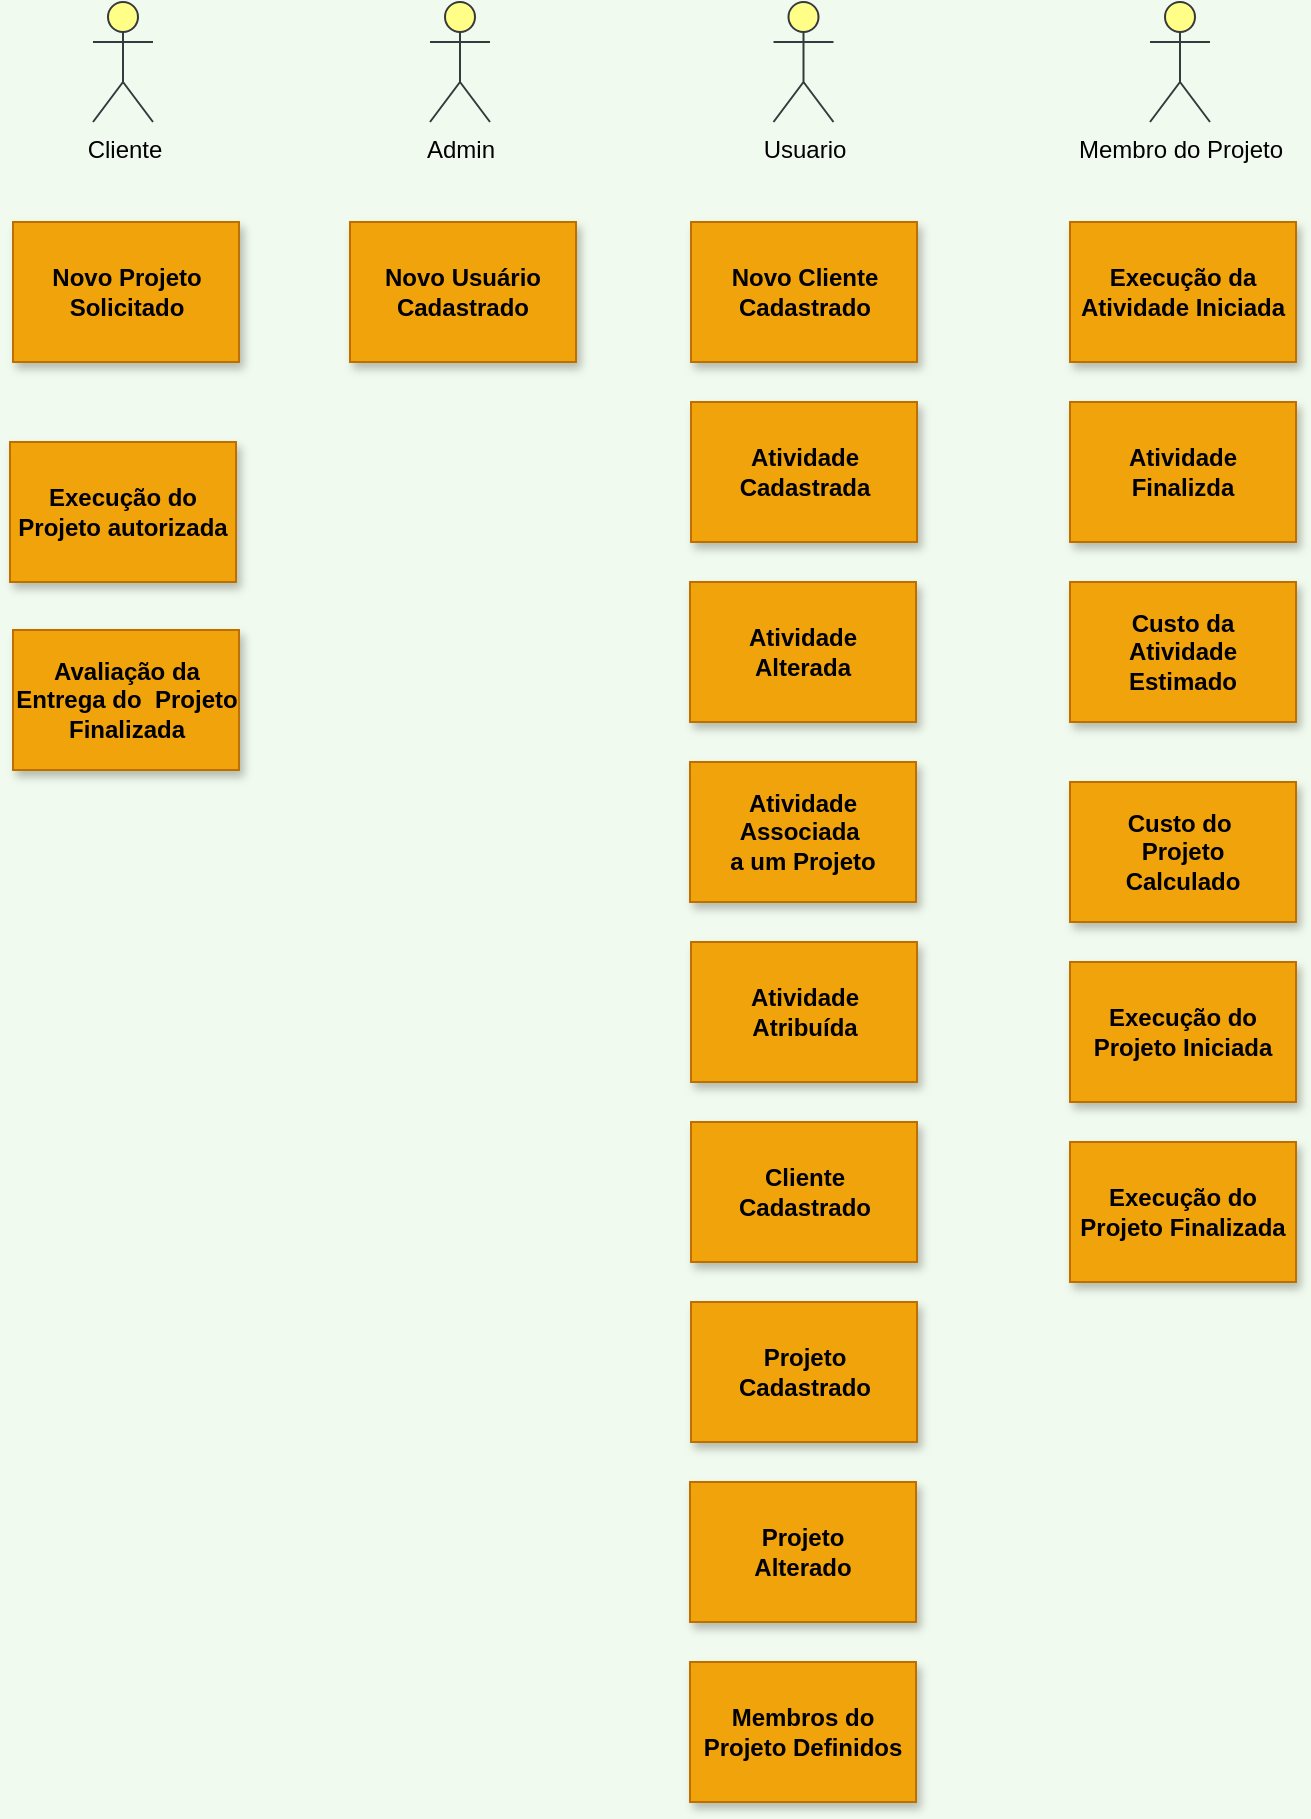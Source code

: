 <mxfile version="13.7.9" type="device" pages="6"><diagram id="rbtlupnWb1w-EFCNIOaJ" name="Eventos"><mxGraphModel dx="782" dy="810" grid="1" gridSize="10" guides="1" tooltips="1" connect="1" arrows="1" fold="1" page="1" pageScale="1" pageWidth="1169" pageHeight="827" background="#F1FAEE" math="0" shadow="0"><root><mxCell id="150KTCmL0N7syS9M3mvH-0"/><mxCell id="150KTCmL0N7syS9M3mvH-1" parent="150KTCmL0N7syS9M3mvH-0"/><mxCell id="150KTCmL0N7syS9M3mvH-11" value="Atividade Cadastrada" style="rounded=0;whiteSpace=wrap;html=1;strokeColor=#BD7000;fontStyle=1;shadow=1;sketch=0;fillColor=#f0a30a;fontColor=#0000000;" parent="150KTCmL0N7syS9M3mvH-1" vertex="1"><mxGeometry x="570.5" y="230" width="113" height="70" as="geometry"/></mxCell><mxCell id="BQ2A6CExcMxt1Z92Z02O-1" value="Cliente" style="shape=umlActor;verticalLabelPosition=bottom;verticalAlign=top;html=1;outlineConnect=0;fillColor=#ffff88;strokeColor=#36393d;" parent="150KTCmL0N7syS9M3mvH-1" vertex="1"><mxGeometry x="271.5" y="30" width="30" height="60" as="geometry"/></mxCell><mxCell id="BQ2A6CExcMxt1Z92Z02O-2" value="Usuario" style="shape=umlActor;verticalLabelPosition=bottom;verticalAlign=top;html=1;outlineConnect=0;fillColor=#ffff88;strokeColor=#36393d;" parent="150KTCmL0N7syS9M3mvH-1" vertex="1"><mxGeometry x="611.75" y="30" width="30" height="60" as="geometry"/></mxCell><mxCell id="BQ2A6CExcMxt1Z92Z02O-3" value="Membro do Projeto" style="shape=umlActor;verticalLabelPosition=bottom;verticalAlign=top;html=1;outlineConnect=0;fillColor=#ffff88;strokeColor=#36393d;" parent="150KTCmL0N7syS9M3mvH-1" vertex="1"><mxGeometry x="800" y="30" width="30" height="60" as="geometry"/></mxCell><mxCell id="BQ2A6CExcMxt1Z92Z02O-6" value="Atividade &lt;br&gt;Atribuída" style="rounded=0;whiteSpace=wrap;html=1;strokeColor=#BD7000;fontStyle=1;shadow=1;sketch=0;fillColor=#f0a30a;fontColor=#0000000;" parent="150KTCmL0N7syS9M3mvH-1" vertex="1"><mxGeometry x="570.5" y="500" width="113" height="70" as="geometry"/></mxCell><mxCell id="BQ2A6CExcMxt1Z92Z02O-7" value="Atividade &lt;br&gt;Alterada" style="rounded=0;whiteSpace=wrap;html=1;strokeColor=#BD7000;fontStyle=1;shadow=1;sketch=0;fillColor=#f0a30a;fontColor=#0000000;" parent="150KTCmL0N7syS9M3mvH-1" vertex="1"><mxGeometry x="570" y="320" width="113" height="70" as="geometry"/></mxCell><mxCell id="BQ2A6CExcMxt1Z92Z02O-8" value="Atividade &lt;br&gt;Associada&amp;nbsp;&lt;br&gt;a um Projeto" style="rounded=0;whiteSpace=wrap;html=1;strokeColor=#BD7000;fontStyle=1;shadow=1;sketch=0;fillColor=#f0a30a;fontColor=#0000000;" parent="150KTCmL0N7syS9M3mvH-1" vertex="1"><mxGeometry x="570" y="410" width="113" height="70" as="geometry"/></mxCell><mxCell id="BQ2A6CExcMxt1Z92Z02O-10" value="Cliente &lt;br&gt;Cadastrado" style="rounded=0;whiteSpace=wrap;html=1;strokeColor=#BD7000;fontStyle=1;shadow=1;sketch=0;fillColor=#f0a30a;fontColor=#0000000;" parent="150KTCmL0N7syS9M3mvH-1" vertex="1"><mxGeometry x="570.5" y="590" width="113" height="70" as="geometry"/></mxCell><mxCell id="BQ2A6CExcMxt1Z92Z02O-11" value="Novo Projeto&lt;br&gt;Solicitado" style="rounded=0;whiteSpace=wrap;html=1;strokeColor=#BD7000;fontStyle=1;shadow=1;sketch=0;fillColor=#f0a30a;fontColor=#0000000;" parent="150KTCmL0N7syS9M3mvH-1" vertex="1"><mxGeometry x="231.5" y="140" width="113" height="70" as="geometry"/></mxCell><mxCell id="BQ2A6CExcMxt1Z92Z02O-12" value="Projeto&lt;br&gt;Cadastrado" style="rounded=0;whiteSpace=wrap;html=1;strokeColor=#BD7000;fontStyle=1;shadow=1;sketch=0;fillColor=#f0a30a;fontColor=#0000000;" parent="150KTCmL0N7syS9M3mvH-1" vertex="1"><mxGeometry x="570.5" y="680" width="113" height="70" as="geometry"/></mxCell><mxCell id="BQ2A6CExcMxt1Z92Z02O-13" value="Execução da Atividade Iniciada" style="rounded=0;whiteSpace=wrap;html=1;strokeColor=#BD7000;fontStyle=1;shadow=1;sketch=0;fillColor=#f0a30a;fontColor=#0000000;" parent="150KTCmL0N7syS9M3mvH-1" vertex="1"><mxGeometry x="760" y="140" width="113" height="70" as="geometry"/></mxCell><mxCell id="BQ2A6CExcMxt1Z92Z02O-14" value="Atividade&lt;br&gt;Finalizda" style="rounded=0;whiteSpace=wrap;html=1;strokeColor=#BD7000;fontStyle=1;shadow=1;sketch=0;fillColor=#f0a30a;fontColor=#0000000;" parent="150KTCmL0N7syS9M3mvH-1" vertex="1"><mxGeometry x="760" y="230" width="113" height="70" as="geometry"/></mxCell><mxCell id="BQ2A6CExcMxt1Z92Z02O-15" value="Custo da &lt;br&gt;Atividade&lt;br&gt;Estimado" style="rounded=0;whiteSpace=wrap;html=1;strokeColor=#BD7000;fontStyle=1;shadow=1;sketch=0;fillColor=#f0a30a;fontColor=#0000000;" parent="150KTCmL0N7syS9M3mvH-1" vertex="1"><mxGeometry x="760" y="320" width="113" height="70" as="geometry"/></mxCell><mxCell id="BQ2A6CExcMxt1Z92Z02O-16" value="Custo do&amp;nbsp;&lt;br&gt;Projeto&lt;br&gt;Calculado" style="rounded=0;whiteSpace=wrap;html=1;strokeColor=#BD7000;fontStyle=1;shadow=1;sketch=0;fillColor=#f0a30a;fontColor=#0000000;" parent="150KTCmL0N7syS9M3mvH-1" vertex="1"><mxGeometry x="760" y="420" width="113" height="70" as="geometry"/></mxCell><mxCell id="BQ2A6CExcMxt1Z92Z02O-17" value="Execução do Projeto autorizada" style="rounded=0;whiteSpace=wrap;html=1;strokeColor=#BD7000;fontStyle=1;shadow=1;sketch=0;fillColor=#f0a30a;fontColor=#0000000;" parent="150KTCmL0N7syS9M3mvH-1" vertex="1"><mxGeometry x="230" y="250" width="113" height="70" as="geometry"/></mxCell><mxCell id="BQ2A6CExcMxt1Z92Z02O-18" value="Projeto&lt;br&gt;Alterado" style="rounded=0;whiteSpace=wrap;html=1;strokeColor=#BD7000;fontStyle=1;shadow=1;sketch=0;fillColor=#f0a30a;fontColor=#0000000;" parent="150KTCmL0N7syS9M3mvH-1" vertex="1"><mxGeometry x="570" y="770" width="113" height="70" as="geometry"/></mxCell><mxCell id="BQ2A6CExcMxt1Z92Z02O-19" value="Membros do Projeto Definidos" style="rounded=0;whiteSpace=wrap;html=1;strokeColor=#BD7000;fontStyle=1;shadow=1;sketch=0;fillColor=#f0a30a;fontColor=#0000000;" parent="150KTCmL0N7syS9M3mvH-1" vertex="1"><mxGeometry x="570" y="860" width="113" height="70" as="geometry"/></mxCell><mxCell id="BQ2A6CExcMxt1Z92Z02O-20" value="Execução do Projeto Iniciada" style="rounded=0;whiteSpace=wrap;html=1;strokeColor=#BD7000;fontStyle=1;shadow=1;sketch=0;fillColor=#f0a30a;fontColor=#0000000;" parent="150KTCmL0N7syS9M3mvH-1" vertex="1"><mxGeometry x="760" y="510" width="113" height="70" as="geometry"/></mxCell><mxCell id="BQ2A6CExcMxt1Z92Z02O-21" value="Execução do Projeto Finalizada" style="rounded=0;whiteSpace=wrap;html=1;strokeColor=#BD7000;fontStyle=1;shadow=1;sketch=0;fillColor=#f0a30a;fontColor=#0000000;" parent="150KTCmL0N7syS9M3mvH-1" vertex="1"><mxGeometry x="760" y="600" width="113" height="70" as="geometry"/></mxCell><mxCell id="BQ2A6CExcMxt1Z92Z02O-22" value="Avaliação da Entrega do&amp;nbsp; Projeto Finalizada" style="rounded=0;whiteSpace=wrap;html=1;strokeColor=#BD7000;fontStyle=1;shadow=1;sketch=0;fillColor=#f0a30a;fontColor=#0000000;" parent="150KTCmL0N7syS9M3mvH-1" vertex="1"><mxGeometry x="231.5" y="344" width="113" height="70" as="geometry"/></mxCell><mxCell id="IVwalM1nZ31q1v9cgB6N-0" value="Novo Cliente&lt;br&gt;Cadastrado" style="rounded=0;whiteSpace=wrap;html=1;strokeColor=#BD7000;fontStyle=1;shadow=1;sketch=0;fillColor=#f0a30a;fontColor=#0000000;" parent="150KTCmL0N7syS9M3mvH-1" vertex="1"><mxGeometry x="570.5" y="140" width="113" height="70" as="geometry"/></mxCell><mxCell id="OAK9gbVgExQy2gXVOv6w-0" value="Admin" style="shape=umlActor;verticalLabelPosition=bottom;verticalAlign=top;html=1;outlineConnect=0;fillColor=#ffff88;strokeColor=#36393d;" parent="150KTCmL0N7syS9M3mvH-1" vertex="1"><mxGeometry x="440" y="30" width="30" height="60" as="geometry"/></mxCell><mxCell id="OAK9gbVgExQy2gXVOv6w-1" value="Novo Usuário&lt;br&gt;Cadastrado" style="rounded=0;whiteSpace=wrap;html=1;strokeColor=#BD7000;fontStyle=1;shadow=1;sketch=0;fillColor=#f0a30a;fontColor=#0000000;" parent="150KTCmL0N7syS9M3mvH-1" vertex="1"><mxGeometry x="400" y="140" width="113" height="70" as="geometry"/></mxCell></root></mxGraphModel></diagram><diagram id="axJI16YZlxkbK_Sz-EXi" name="Comandos"><mxGraphModel dx="782" dy="810" grid="1" gridSize="10" guides="1" tooltips="1" connect="1" arrows="1" fold="1" page="1" pageScale="1" pageWidth="1169" pageHeight="827" math="0" shadow="0"><root><mxCell id="YzSoYBfBgU4rQNKqh-fk-0"/><mxCell id="YzSoYBfBgU4rQNKqh-fk-1" parent="YzSoYBfBgU4rQNKqh-fk-0"/><mxCell id="hLqZp-4v6hyWpPFoZAgS-0" value="Atividade Cadastrada" style="rounded=0;whiteSpace=wrap;html=1;strokeColor=#BD7000;fontStyle=1;shadow=1;sketch=0;fillColor=#f0a30a;fontColor=#0000000;" parent="YzSoYBfBgU4rQNKqh-fk-1" vertex="1"><mxGeometry x="714.5" y="842" width="113" height="70" as="geometry"/></mxCell><mxCell id="hLqZp-4v6hyWpPFoZAgS-1" value="Atividade &lt;br&gt;Atribuída" style="rounded=0;whiteSpace=wrap;html=1;strokeColor=#BD7000;fontStyle=1;shadow=1;sketch=0;fillColor=#f0a30a;fontColor=#0000000;" parent="YzSoYBfBgU4rQNKqh-fk-1" vertex="1"><mxGeometry x="1701.5" y="1794" width="113" height="70" as="geometry"/></mxCell><mxCell id="hLqZp-4v6hyWpPFoZAgS-2" value="Atividade &lt;br&gt;Alterada" style="rounded=0;whiteSpace=wrap;html=1;strokeColor=#BD7000;fontStyle=1;shadow=1;sketch=0;fillColor=#f0a30a;fontColor=#0000000;" parent="YzSoYBfBgU4rQNKqh-fk-1" vertex="1"><mxGeometry x="709" y="1007" width="113" height="70" as="geometry"/></mxCell><mxCell id="hLqZp-4v6hyWpPFoZAgS-3" value="Atividade &lt;br&gt;Associada&amp;nbsp;&lt;br&gt;a um Projeto" style="rounded=0;whiteSpace=wrap;html=1;strokeColor=#BD7000;fontStyle=1;shadow=1;sketch=0;fillColor=#f0a30a;fontColor=#0000000;" parent="YzSoYBfBgU4rQNKqh-fk-1" vertex="1"><mxGeometry x="1179" y="844" width="113" height="70" as="geometry"/></mxCell><mxCell id="hLqZp-4v6hyWpPFoZAgS-4" value="Usuário&lt;br&gt;Cadastrado" style="rounded=0;whiteSpace=wrap;html=1;strokeColor=#BD7000;fontStyle=1;shadow=1;sketch=0;fillColor=#f0a30a;fontColor=#0000000;" parent="YzSoYBfBgU4rQNKqh-fk-1" vertex="1"><mxGeometry x="220" y="79" width="113" height="70" as="geometry"/></mxCell><mxCell id="hLqZp-4v6hyWpPFoZAgS-5" value="Novo Projeto&lt;br&gt;Solicitado" style="rounded=0;whiteSpace=wrap;html=1;strokeColor=#BD7000;fontStyle=1;shadow=1;sketch=0;fillColor=#f0a30a;fontColor=#0000000;" parent="YzSoYBfBgU4rQNKqh-fk-1" vertex="1"><mxGeometry x="410" y="414" width="113" height="70" as="geometry"/></mxCell><mxCell id="hLqZp-4v6hyWpPFoZAgS-6" value="Projeto&lt;br&gt;Cadastrado" style="rounded=0;whiteSpace=wrap;html=1;strokeColor=#BD7000;fontStyle=1;shadow=1;sketch=0;fillColor=#f0a30a;fontColor=#0000000;" parent="YzSoYBfBgU4rQNKqh-fk-1" vertex="1"><mxGeometry x="566" y="536" width="113" height="70" as="geometry"/></mxCell><mxCell id="hLqZp-4v6hyWpPFoZAgS-7" value="Execução da Atividade Iniciada" style="rounded=0;whiteSpace=wrap;html=1;strokeColor=#BD7000;fontStyle=1;shadow=1;sketch=0;fillColor=#f0a30a;fontColor=#0000000;" parent="YzSoYBfBgU4rQNKqh-fk-1" vertex="1"><mxGeometry x="1701.5" y="1914" width="113" height="70" as="geometry"/></mxCell><mxCell id="hLqZp-4v6hyWpPFoZAgS-8" value="Atividade&lt;br&gt;Finalizda" style="rounded=0;whiteSpace=wrap;html=1;strokeColor=#BD7000;fontStyle=1;shadow=1;sketch=0;fillColor=#f0a30a;fontColor=#0000000;" parent="YzSoYBfBgU4rQNKqh-fk-1" vertex="1"><mxGeometry x="1701.5" y="2034" width="113" height="70" as="geometry"/></mxCell><mxCell id="hLqZp-4v6hyWpPFoZAgS-9" value="Custo da &lt;br&gt;Atividade&lt;br&gt;Estimado" style="rounded=0;whiteSpace=wrap;html=1;strokeColor=#BD7000;fontStyle=1;shadow=1;sketch=0;fillColor=#f0a30a;fontColor=#0000000;" parent="YzSoYBfBgU4rQNKqh-fk-1" vertex="1"><mxGeometry x="866" y="1314" width="113" height="70" as="geometry"/></mxCell><mxCell id="hLqZp-4v6hyWpPFoZAgS-10" value="Custo do&amp;nbsp;&lt;br&gt;Projeto&lt;br&gt;Calculado" style="rounded=0;whiteSpace=wrap;html=1;strokeColor=#BD7000;fontStyle=1;shadow=1;sketch=0;fillColor=#f0a30a;fontColor=#0000000;" parent="YzSoYBfBgU4rQNKqh-fk-1" vertex="1"><mxGeometry x="1229" y="1312" width="113" height="70" as="geometry"/></mxCell><mxCell id="hLqZp-4v6hyWpPFoZAgS-11" value="Execução do Projeto autorizada" style="rounded=0;whiteSpace=wrap;html=1;strokeColor=#BD7000;fontStyle=1;shadow=1;sketch=0;fillColor=#f0a30a;fontColor=#0000000;" parent="YzSoYBfBgU4rQNKqh-fk-1" vertex="1"><mxGeometry x="1380.5" y="1424" width="113" height="70" as="geometry"/></mxCell><mxCell id="hLqZp-4v6hyWpPFoZAgS-12" value="Projeto&lt;br&gt;Alterado" style="rounded=0;whiteSpace=wrap;html=1;strokeColor=#BD7000;fontStyle=1;shadow=1;sketch=0;fillColor=#f0a30a;fontColor=#0000000;" parent="YzSoYBfBgU4rQNKqh-fk-1" vertex="1"><mxGeometry x="566" y="702" width="113" height="70" as="geometry"/></mxCell><mxCell id="hLqZp-4v6hyWpPFoZAgS-13" value="Membros do Projeto Definidos" style="rounded=0;whiteSpace=wrap;html=1;strokeColor=#BD7000;fontStyle=1;shadow=1;sketch=0;fillColor=#f0a30a;fontColor=#0000000;" parent="YzSoYBfBgU4rQNKqh-fk-1" vertex="1"><mxGeometry x="709" y="1159" width="113" height="70" as="geometry"/></mxCell><mxCell id="hLqZp-4v6hyWpPFoZAgS-14" value="Execução do Projeto Iniciada" style="rounded=0;whiteSpace=wrap;html=1;strokeColor=#BD7000;fontStyle=1;shadow=1;sketch=0;fillColor=#f0a30a;fontColor=#0000000;" parent="YzSoYBfBgU4rQNKqh-fk-1" vertex="1"><mxGeometry x="1564.5" y="1694" width="113" height="70" as="geometry"/></mxCell><mxCell id="hLqZp-4v6hyWpPFoZAgS-15" value="Execução do Projeto Finalizada" style="rounded=0;whiteSpace=wrap;html=1;strokeColor=#BD7000;fontStyle=1;shadow=1;sketch=0;fillColor=#f0a30a;fontColor=#0000000;" parent="YzSoYBfBgU4rQNKqh-fk-1" vertex="1"><mxGeometry x="1861.5" y="2147" width="113" height="70" as="geometry"/></mxCell><mxCell id="hLqZp-4v6hyWpPFoZAgS-16" value="Entrega do&amp;nbsp; Projeto Finalizada Avaliado" style="rounded=0;whiteSpace=wrap;html=1;strokeColor=#BD7000;fontStyle=1;shadow=1;sketch=0;fillColor=#f0a30a;fontColor=#0000000;" parent="YzSoYBfBgU4rQNKqh-fk-1" vertex="1"><mxGeometry x="2021.5" y="2384" width="130" height="70" as="geometry"/></mxCell><mxCell id="hLqZp-4v6hyWpPFoZAgS-68" value="Cliente &lt;br&gt;Cadastrado" style="rounded=0;whiteSpace=wrap;html=1;strokeColor=#BD7000;fontStyle=1;shadow=1;sketch=0;fillColor=#f0a30a;fontColor=#0000000;" parent="YzSoYBfBgU4rQNKqh-fk-1" vertex="1"><mxGeometry x="220" y="224" width="113" height="70" as="geometry"/></mxCell><mxCell id="Rsl4aUmUr4WGAI9WKS3T-0" value="" style="endArrow=classic;html=1;fontColor=#0000000;fontSize=11;labelBorderColor=none;spacing=3;strokeWidth=3;" parent="YzSoYBfBgU4rQNKqh-fk-1" edge="1"><mxGeometry width="50" height="50" relative="1" as="geometry"><mxPoint x="71.5" y="34.5" as="sourcePoint"/><mxPoint x="3774" y="35" as="targetPoint"/></mxGeometry></mxCell><mxCell id="Rsl4aUmUr4WGAI9WKS3T-2" value="" style="shape=mxgraph.bpmn.shape;html=1;verticalLabelPosition=bottom;labelBackgroundColor=#ffffff;verticalAlign=top;align=center;perimeter=ellipsePerimeter;outlineConnect=0;outline=standard;symbol=timer;fillColor=#D79B00;gradientColor=none;fontSize=11;fontColor=#0000000;shadow=1;" parent="YzSoYBfBgU4rQNKqh-fk-1" vertex="1"><mxGeometry x="30" y="10" width="50" height="50" as="geometry"/></mxCell><mxCell id="n5Dk9f5Tu8hM8spD0Ydg-0" value="Cadastrar &lt;br&gt;Usuário" style="rounded=0;whiteSpace=wrap;html=1;strokeColor=#36393d;fontStyle=1;shadow=1;sketch=0;fillColor=#cce5ff;" parent="YzSoYBfBgU4rQNKqh-fk-1" vertex="1"><mxGeometry x="80" y="79" width="113" height="70" as="geometry"/></mxCell><mxCell id="n5Dk9f5Tu8hM8spD0Ydg-1" value="Cadastrar&lt;br&gt;&amp;nbsp;Cliente &lt;br&gt;" style="rounded=0;whiteSpace=wrap;html=1;strokeColor=#36393d;fontStyle=1;shadow=1;sketch=0;fillColor=#cce5ff;" parent="YzSoYBfBgU4rQNKqh-fk-1" vertex="1"><mxGeometry x="80" y="224" width="113" height="70" as="geometry"/></mxCell><mxCell id="nt7StZsVUbQDcdeWDHZd-0" value="Admin" style="shape=umlActor;verticalLabelPosition=bottom;verticalAlign=top;html=1;outlineConnect=0;fillColor=#ffff88;strokeColor=#36393d;shadow=1;" parent="YzSoYBfBgU4rQNKqh-fk-1" vertex="1"><mxGeometry x="50" y="109" width="30" height="60" as="geometry"/></mxCell><mxCell id="nt7StZsVUbQDcdeWDHZd-1" value="Cliente" style="shape=umlActor;verticalLabelPosition=bottom;verticalAlign=top;html=1;outlineConnect=0;fillColor=#ffff88;strokeColor=#36393d;shadow=1;" parent="YzSoYBfBgU4rQNKqh-fk-1" vertex="1"><mxGeometry x="50" y="245" width="30" height="60" as="geometry"/></mxCell><mxCell id="nt7StZsVUbQDcdeWDHZd-2" value="Cadastrar&lt;br&gt;Atividade" style="rounded=0;whiteSpace=wrap;html=1;strokeColor=#36393d;fontStyle=1;shadow=1;sketch=0;fillColor=#cce5ff;" parent="YzSoYBfBgU4rQNKqh-fk-1" vertex="1"><mxGeometry x="571.5" y="842" width="113" height="70" as="geometry"/></mxCell><mxCell id="nt7StZsVUbQDcdeWDHZd-3" value="Solicitar&lt;br&gt;Novo Projeto&lt;br&gt;" style="rounded=0;whiteSpace=wrap;html=1;strokeColor=#36393d;fontStyle=1;shadow=1;sketch=0;fillColor=#cce5ff;" parent="YzSoYBfBgU4rQNKqh-fk-1" vertex="1"><mxGeometry x="258.5" y="414" width="113" height="70" as="geometry"/></mxCell><mxCell id="nt7StZsVUbQDcdeWDHZd-4" value="Cadastrar &lt;br&gt;Projeto" style="rounded=0;whiteSpace=wrap;html=1;strokeColor=#36393d;fontStyle=1;shadow=1;sketch=0;fillColor=#cce5ff;" parent="YzSoYBfBgU4rQNKqh-fk-1" vertex="1"><mxGeometry x="414.5" y="536" width="113" height="70" as="geometry"/></mxCell><mxCell id="nt7StZsVUbQDcdeWDHZd-5" value="Estimar Custo &lt;br&gt;da &lt;br&gt;Atividade" style="rounded=0;whiteSpace=wrap;html=1;strokeColor=#36393d;fontStyle=1;shadow=1;sketch=0;fillColor=#cce5ff;" parent="YzSoYBfBgU4rQNKqh-fk-1" vertex="1"><mxGeometry x="714.5" y="1314" width="113" height="70" as="geometry"/></mxCell><mxCell id="nt7StZsVUbQDcdeWDHZd-6" value="Calcular &lt;br&gt;Custo do&amp;nbsp;&lt;br&gt;Projeto" style="rounded=0;whiteSpace=wrap;html=1;strokeColor=#36393d;fontStyle=1;shadow=1;sketch=0;fillColor=#cce5ff;" parent="YzSoYBfBgU4rQNKqh-fk-1" vertex="1"><mxGeometry x="1077.5" y="1312" width="113" height="70" as="geometry"/></mxCell><mxCell id="nt7StZsVUbQDcdeWDHZd-7" value="Definir Membros do Projeto" style="rounded=0;whiteSpace=wrap;html=1;strokeColor=#36393d;fontStyle=1;shadow=1;sketch=0;fillColor=#cce5ff;" parent="YzSoYBfBgU4rQNKqh-fk-1" vertex="1"><mxGeometry x="557.5" y="1159" width="113" height="70" as="geometry"/></mxCell><mxCell id="GCV-8vKxA6l88S1Zbx1O-0" value="Cliente" style="shape=umlActor;verticalLabelPosition=bottom;verticalAlign=top;html=1;outlineConnect=0;fillColor=#ffff88;strokeColor=#36393d;shadow=1;" parent="YzSoYBfBgU4rQNKqh-fk-1" vertex="1"><mxGeometry x="220" y="469" width="30" height="60" as="geometry"/></mxCell><mxCell id="GCV-8vKxA6l88S1Zbx1O-1" value="Usuário" style="shape=umlActor;verticalLabelPosition=bottom;verticalAlign=top;html=1;outlineConnect=0;fillColor=#ffff88;strokeColor=#36393d;shadow=1;" parent="YzSoYBfBgU4rQNKqh-fk-1" vertex="1"><mxGeometry x="384.5" y="587" width="30" height="60" as="geometry"/></mxCell><mxCell id="GCV-8vKxA6l88S1Zbx1O-2" value="Usuário" style="shape=umlActor;verticalLabelPosition=bottom;verticalAlign=top;html=1;outlineConnect=0;fillColor=#ffff88;strokeColor=#36393d;shadow=1;" parent="YzSoYBfBgU4rQNKqh-fk-1" vertex="1"><mxGeometry x="541.5" y="894" width="30" height="60" as="geometry"/></mxCell><mxCell id="GCV-8vKxA6l88S1Zbx1O-3" value="Usuário" style="shape=umlActor;verticalLabelPosition=bottom;verticalAlign=top;html=1;outlineConnect=0;fillColor=#ffff88;strokeColor=#36393d;shadow=1;" parent="YzSoYBfBgU4rQNKqh-fk-1" vertex="1"><mxGeometry x="679" y="1364" width="30" height="60" as="geometry"/></mxCell><mxCell id="GCV-8vKxA6l88S1Zbx1O-4" value="Usuário" style="shape=umlActor;verticalLabelPosition=bottom;verticalAlign=top;html=1;outlineConnect=0;fillColor=#ffff88;strokeColor=#36393d;shadow=1;" parent="YzSoYBfBgU4rQNKqh-fk-1" vertex="1"><mxGeometry x="527.5" y="1189" width="30" height="60" as="geometry"/></mxCell><mxCell id="GCV-8vKxA6l88S1Zbx1O-5" value="Usuário" style="shape=umlActor;verticalLabelPosition=bottom;verticalAlign=top;html=1;outlineConnect=0;fillColor=#ffff88;strokeColor=#36393d;shadow=1;" parent="YzSoYBfBgU4rQNKqh-fk-1" vertex="1"><mxGeometry x="1039" y="1342" width="30" height="60" as="geometry"/></mxCell><mxCell id="GCV-8vKxA6l88S1Zbx1O-6" value="Alterar&lt;br&gt;Projeto" style="rounded=0;whiteSpace=wrap;html=1;strokeColor=#36393d;fontStyle=1;shadow=1;sketch=0;fillColor=#cce5ff;" parent="YzSoYBfBgU4rQNKqh-fk-1" vertex="1"><mxGeometry x="414.5" y="702" width="113" height="70" as="geometry"/></mxCell><mxCell id="GCV-8vKxA6l88S1Zbx1O-7" value="Usuário" style="shape=umlActor;verticalLabelPosition=bottom;verticalAlign=top;html=1;outlineConnect=0;fillColor=#ffff88;strokeColor=#36393d;shadow=1;" parent="YzSoYBfBgU4rQNKqh-fk-1" vertex="1"><mxGeometry x="384.5" y="753" width="30" height="60" as="geometry"/></mxCell><mxCell id="GCV-8vKxA6l88S1Zbx1O-8" value="Alterar&lt;br&gt;Atividade" style="rounded=0;whiteSpace=wrap;html=1;strokeColor=#36393d;fontStyle=1;shadow=1;sketch=0;fillColor=#cce5ff;" parent="YzSoYBfBgU4rQNKqh-fk-1" vertex="1"><mxGeometry x="566" y="1003" width="113" height="70" as="geometry"/></mxCell><mxCell id="GCV-8vKxA6l88S1Zbx1O-9" value="Usuário" style="shape=umlActor;verticalLabelPosition=bottom;verticalAlign=top;html=1;outlineConnect=0;fillColor=#ffff88;strokeColor=#36393d;shadow=1;" parent="YzSoYBfBgU4rQNKqh-fk-1" vertex="1"><mxGeometry x="536" y="1055" width="30" height="60" as="geometry"/></mxCell><mxCell id="GCV-8vKxA6l88S1Zbx1O-11" value="Associar&amp;nbsp; Atividade&amp;nbsp;&lt;br&gt;ao Projeto" style="rounded=0;whiteSpace=wrap;html=1;strokeColor=#36393d;fontStyle=1;shadow=1;sketch=0;fillColor=#cce5ff;" parent="YzSoYBfBgU4rQNKqh-fk-1" vertex="1"><mxGeometry x="1034.5" y="842" width="113" height="70" as="geometry"/></mxCell><mxCell id="GCV-8vKxA6l88S1Zbx1O-13" value="Atribuir&lt;br&gt;Atividade " style="rounded=0;whiteSpace=wrap;html=1;strokeColor=#36393d;fontStyle=1;shadow=1;sketch=0;fillColor=#cce5ff;" parent="YzSoYBfBgU4rQNKqh-fk-1" vertex="1"><mxGeometry x="1551.5" y="1794" width="113" height="70" as="geometry"/></mxCell><mxCell id="GCV-8vKxA6l88S1Zbx1O-14" value="Iniciação &lt;br&gt;Execução da Atividade" style="rounded=0;whiteSpace=wrap;html=1;strokeColor=#36393d;fontStyle=1;shadow=1;sketch=0;fillColor=#cce5ff;" parent="YzSoYBfBgU4rQNKqh-fk-1" vertex="1"><mxGeometry x="1551.5" y="1914" width="113" height="70" as="geometry"/></mxCell><mxCell id="GCV-8vKxA6l88S1Zbx1O-15" value="Finalizar&lt;br&gt;Atividade" style="rounded=0;whiteSpace=wrap;html=1;strokeColor=#36393d;fontStyle=1;shadow=1;sketch=0;fillColor=#cce5ff;" parent="YzSoYBfBgU4rQNKqh-fk-1" vertex="1"><mxGeometry x="1551.5" y="2034" width="113" height="70" as="geometry"/></mxCell><mxCell id="GCV-8vKxA6l88S1Zbx1O-16" value="Autorizar &lt;br&gt;Execução do Projeto" style="rounded=0;whiteSpace=wrap;html=1;strokeColor=#36393d;fontStyle=1;shadow=1;sketch=0;fillColor=#cce5ff;" parent="YzSoYBfBgU4rQNKqh-fk-1" vertex="1"><mxGeometry x="1230.5" y="1424" width="113" height="70" as="geometry"/></mxCell><mxCell id="GCV-8vKxA6l88S1Zbx1O-17" value="Iniciar &lt;br&gt;Execução do Projeto" style="rounded=0;whiteSpace=wrap;html=1;strokeColor=#36393d;fontStyle=1;shadow=1;sketch=0;fillColor=#cce5ff;" parent="YzSoYBfBgU4rQNKqh-fk-1" vertex="1"><mxGeometry x="1414.5" y="1694" width="113" height="70" as="geometry"/></mxCell><mxCell id="GCV-8vKxA6l88S1Zbx1O-18" value="Finalizar &lt;br&gt;Execução do Projeto" style="rounded=0;whiteSpace=wrap;html=1;strokeColor=#36393d;fontStyle=1;shadow=1;sketch=0;fillColor=#cce5ff;" parent="YzSoYBfBgU4rQNKqh-fk-1" vertex="1"><mxGeometry x="1711.5" y="2147" width="113" height="70" as="geometry"/></mxCell><mxCell id="GCV-8vKxA6l88S1Zbx1O-19" value="Avaliar da Entrega do&amp;nbsp; Projeto Finalizada" style="rounded=0;whiteSpace=wrap;html=1;strokeColor=#36393d;fontStyle=1;shadow=1;sketch=0;fillColor=#cce5ff;" parent="YzSoYBfBgU4rQNKqh-fk-1" vertex="1"><mxGeometry x="1871.5" y="2384" width="130" height="70" as="geometry"/></mxCell><mxCell id="GCV-8vKxA6l88S1Zbx1O-20" value="Membro do &lt;br&gt;Projeto" style="shape=umlActor;verticalLabelPosition=bottom;verticalAlign=top;html=1;outlineConnect=0;fillColor=#ffff88;strokeColor=#36393d;shadow=1;" parent="YzSoYBfBgU4rQNKqh-fk-1" vertex="1"><mxGeometry x="1374.5" y="1724" width="30" height="60" as="geometry"/></mxCell><mxCell id="GCV-8vKxA6l88S1Zbx1O-21" value="Cliente" style="shape=umlActor;verticalLabelPosition=bottom;verticalAlign=top;html=1;outlineConnect=0;fillColor=#ffff88;strokeColor=#36393d;shadow=1;" parent="YzSoYBfBgU4rQNKqh-fk-1" vertex="1"><mxGeometry x="1190.5" y="1454" width="30" height="60" as="geometry"/></mxCell><mxCell id="GCV-8vKxA6l88S1Zbx1O-25" value="Membro do &lt;br&gt;Projeto" style="shape=umlActor;verticalLabelPosition=bottom;verticalAlign=top;html=1;outlineConnect=0;fillColor=#ffff88;strokeColor=#36393d;shadow=1;" parent="YzSoYBfBgU4rQNKqh-fk-1" vertex="1"><mxGeometry x="1514.5" y="1814" width="30" height="60" as="geometry"/></mxCell><mxCell id="GCV-8vKxA6l88S1Zbx1O-26" value="Membro do &lt;br&gt;Projeto" style="shape=umlActor;verticalLabelPosition=bottom;verticalAlign=top;html=1;outlineConnect=0;fillColor=#ffff88;strokeColor=#36393d;shadow=1;" parent="YzSoYBfBgU4rQNKqh-fk-1" vertex="1"><mxGeometry x="1504.5" y="1938" width="30" height="60" as="geometry"/></mxCell><mxCell id="GCV-8vKxA6l88S1Zbx1O-27" value="Membro do &lt;br&gt;Projeto" style="shape=umlActor;verticalLabelPosition=bottom;verticalAlign=top;html=1;outlineConnect=0;fillColor=#ffff88;strokeColor=#36393d;shadow=1;" parent="YzSoYBfBgU4rQNKqh-fk-1" vertex="1"><mxGeometry x="1514.5" y="2064" width="30" height="60" as="geometry"/></mxCell><mxCell id="GCV-8vKxA6l88S1Zbx1O-28" value="Membro do &lt;br&gt;Projeto" style="shape=umlActor;verticalLabelPosition=bottom;verticalAlign=top;html=1;outlineConnect=0;fillColor=#ffff88;strokeColor=#36393d;shadow=1;" parent="YzSoYBfBgU4rQNKqh-fk-1" vertex="1"><mxGeometry x="1671.5" y="2174" width="30" height="60" as="geometry"/></mxCell><mxCell id="GCV-8vKxA6l88S1Zbx1O-30" value="Cliente" style="shape=umlActor;verticalLabelPosition=bottom;verticalAlign=top;html=1;outlineConnect=0;fillColor=#ffff88;strokeColor=#36393d;shadow=1;" parent="YzSoYBfBgU4rQNKqh-fk-1" vertex="1"><mxGeometry x="1831.5" y="2417" width="30" height="60" as="geometry"/></mxCell></root></mxGraphModel></diagram><diagram name="Interfaces" id="uU84jmNscBeSnL9bcJ-9"><mxGraphModel dx="782" dy="810" grid="1" gridSize="10" guides="1" tooltips="1" connect="1" arrows="1" fold="1" page="1" pageScale="1" pageWidth="1169" pageHeight="827" math="0" shadow="0"><root><mxCell id="nueZzVDlnxVhwv2dxg-k-0"/><mxCell id="nueZzVDlnxVhwv2dxg-k-1" parent="nueZzVDlnxVhwv2dxg-k-0"/><mxCell id="nueZzVDlnxVhwv2dxg-k-2" value="Atividade Cadastrada" style="rounded=0;whiteSpace=wrap;html=1;strokeColor=#BD7000;fontStyle=1;shadow=1;sketch=0;fillColor=#f0a30a;fontColor=#0000000;" parent="nueZzVDlnxVhwv2dxg-k-1" vertex="1"><mxGeometry x="1160" y="678" width="113" height="70" as="geometry"/></mxCell><mxCell id="nueZzVDlnxVhwv2dxg-k-3" value="Atividade &lt;br&gt;Atribuída" style="rounded=0;whiteSpace=wrap;html=1;strokeColor=#BD7000;fontStyle=1;shadow=1;sketch=0;fillColor=#f0a30a;fontColor=#0000000;" parent="nueZzVDlnxVhwv2dxg-k-1" vertex="1"><mxGeometry x="1927" y="1750" width="113" height="70" as="geometry"/></mxCell><mxCell id="nueZzVDlnxVhwv2dxg-k-4" value="Atividade &lt;br&gt;Alterada" style="rounded=0;whiteSpace=wrap;html=1;strokeColor=#BD7000;fontStyle=1;shadow=1;sketch=0;fillColor=#f0a30a;fontColor=#0000000;" parent="nueZzVDlnxVhwv2dxg-k-1" vertex="1"><mxGeometry x="1154.5" y="843" width="113" height="70" as="geometry"/></mxCell><mxCell id="nueZzVDlnxVhwv2dxg-k-5" value="Atividade &lt;br&gt;Associada&amp;nbsp;&lt;br&gt;a um Projeto" style="rounded=0;whiteSpace=wrap;html=1;strokeColor=#BD7000;fontStyle=1;shadow=1;sketch=0;fillColor=#f0a30a;fontColor=#0000000;" parent="nueZzVDlnxVhwv2dxg-k-1" vertex="1"><mxGeometry x="1624.5" y="680" width="113" height="70" as="geometry"/></mxCell><mxCell id="nueZzVDlnxVhwv2dxg-k-6" value="Usuário&lt;br&gt;Cadastrado" style="rounded=0;whiteSpace=wrap;html=1;strokeColor=#BD7000;fontStyle=1;shadow=1;sketch=0;fillColor=#f0a30a;fontColor=#0000000;" parent="nueZzVDlnxVhwv2dxg-k-1" vertex="1"><mxGeometry x="220" y="79" width="113" height="70" as="geometry"/></mxCell><mxCell id="nueZzVDlnxVhwv2dxg-k-7" value="Novo Projeto&lt;br&gt;Solicitado" style="rounded=0;whiteSpace=wrap;html=1;strokeColor=#BD7000;fontStyle=1;shadow=1;sketch=0;fillColor=#f0a30a;fontColor=#0000000;" parent="nueZzVDlnxVhwv2dxg-k-1" vertex="1"><mxGeometry x="855.5" y="250" width="113" height="70" as="geometry"/></mxCell><mxCell id="nueZzVDlnxVhwv2dxg-k-8" value="Projeto&lt;br&gt;Cadastrado" style="rounded=0;whiteSpace=wrap;html=1;strokeColor=#BD7000;fontStyle=1;shadow=1;sketch=0;fillColor=#f0a30a;fontColor=#0000000;" parent="nueZzVDlnxVhwv2dxg-k-1" vertex="1"><mxGeometry x="1011.5" y="372" width="113" height="70" as="geometry"/></mxCell><mxCell id="nueZzVDlnxVhwv2dxg-k-9" value="Execução da Atividade Iniciada" style="rounded=0;whiteSpace=wrap;html=1;strokeColor=#BD7000;fontStyle=1;shadow=1;sketch=0;fillColor=#f0a30a;fontColor=#0000000;" parent="nueZzVDlnxVhwv2dxg-k-1" vertex="1"><mxGeometry x="1927" y="1870" width="113" height="70" as="geometry"/></mxCell><mxCell id="nueZzVDlnxVhwv2dxg-k-10" value="Atividade&lt;br&gt;Finalizda" style="rounded=0;whiteSpace=wrap;html=1;strokeColor=#BD7000;fontStyle=1;shadow=1;sketch=0;fillColor=#f0a30a;fontColor=#0000000;" parent="nueZzVDlnxVhwv2dxg-k-1" vertex="1"><mxGeometry x="1927" y="1990" width="113" height="70" as="geometry"/></mxCell><mxCell id="nueZzVDlnxVhwv2dxg-k-11" value="Custo da &lt;br&gt;Atividade&lt;br&gt;Estimado" style="rounded=0;whiteSpace=wrap;html=1;strokeColor=#BD7000;fontStyle=1;shadow=1;sketch=0;fillColor=#f0a30a;fontColor=#0000000;" parent="nueZzVDlnxVhwv2dxg-k-1" vertex="1"><mxGeometry x="1311.5" y="1150" width="113" height="70" as="geometry"/></mxCell><mxCell id="nueZzVDlnxVhwv2dxg-k-12" value="Custo do&amp;nbsp;&lt;br&gt;Projeto&lt;br&gt;Calculado" style="rounded=0;whiteSpace=wrap;html=1;strokeColor=#BD7000;fontStyle=1;shadow=1;sketch=0;fillColor=#f0a30a;fontColor=#0000000;" parent="nueZzVDlnxVhwv2dxg-k-1" vertex="1"><mxGeometry x="1457.5" y="1318" width="113" height="70" as="geometry"/></mxCell><mxCell id="nueZzVDlnxVhwv2dxg-k-13" value="Execução do Projeto autorizada" style="rounded=0;whiteSpace=wrap;html=1;strokeColor=#BD7000;fontStyle=1;shadow=1;sketch=0;fillColor=#f0a30a;fontColor=#0000000;" parent="nueZzVDlnxVhwv2dxg-k-1" vertex="1"><mxGeometry x="1609" y="1430" width="113" height="70" as="geometry"/></mxCell><mxCell id="nueZzVDlnxVhwv2dxg-k-14" value="Projeto&lt;br&gt;Alterado" style="rounded=0;whiteSpace=wrap;html=1;strokeColor=#BD7000;fontStyle=1;shadow=1;sketch=0;fillColor=#f0a30a;fontColor=#0000000;" parent="nueZzVDlnxVhwv2dxg-k-1" vertex="1"><mxGeometry x="1011.5" y="538" width="113" height="70" as="geometry"/></mxCell><mxCell id="nueZzVDlnxVhwv2dxg-k-15" value="Membros do Projeto Definidos" style="rounded=0;whiteSpace=wrap;html=1;strokeColor=#BD7000;fontStyle=1;shadow=1;sketch=0;fillColor=#f0a30a;fontColor=#0000000;" parent="nueZzVDlnxVhwv2dxg-k-1" vertex="1"><mxGeometry x="1154.5" y="995" width="113" height="70" as="geometry"/></mxCell><mxCell id="nueZzVDlnxVhwv2dxg-k-16" value="Execução do Projeto Iniciada" style="rounded=0;whiteSpace=wrap;html=1;strokeColor=#BD7000;fontStyle=1;shadow=1;sketch=0;fillColor=#f0a30a;fontColor=#0000000;" parent="nueZzVDlnxVhwv2dxg-k-1" vertex="1"><mxGeometry x="1790" y="1650" width="113" height="70" as="geometry"/></mxCell><mxCell id="nueZzVDlnxVhwv2dxg-k-17" value="Execução do Projeto Finalizada" style="rounded=0;whiteSpace=wrap;html=1;strokeColor=#BD7000;fontStyle=1;shadow=1;sketch=0;fillColor=#f0a30a;fontColor=#0000000;" parent="nueZzVDlnxVhwv2dxg-k-1" vertex="1"><mxGeometry x="2087" y="2103" width="113" height="70" as="geometry"/></mxCell><mxCell id="nueZzVDlnxVhwv2dxg-k-18" value="Entrega do&amp;nbsp; Projeto Finalizada Avaliado" style="rounded=0;whiteSpace=wrap;html=1;strokeColor=#BD7000;fontStyle=1;shadow=1;sketch=0;fillColor=#f0a30a;fontColor=#0000000;" parent="nueZzVDlnxVhwv2dxg-k-1" vertex="1"><mxGeometry x="2240" y="2310" width="130" height="70" as="geometry"/></mxCell><mxCell id="nueZzVDlnxVhwv2dxg-k-19" value="Cliente &lt;br&gt;Cadastrado" style="rounded=0;whiteSpace=wrap;html=1;strokeColor=#BD7000;fontStyle=1;shadow=1;sketch=0;fillColor=#f0a30a;fontColor=#0000000;" parent="nueZzVDlnxVhwv2dxg-k-1" vertex="1"><mxGeometry x="550" y="88" width="113" height="70" as="geometry"/></mxCell><mxCell id="nueZzVDlnxVhwv2dxg-k-20" value="" style="endArrow=classic;html=1;fontColor=#0000000;fontSize=11;labelBorderColor=none;spacing=3;strokeWidth=3;" parent="nueZzVDlnxVhwv2dxg-k-1" edge="1"><mxGeometry width="50" height="50" relative="1" as="geometry"><mxPoint x="71.5" y="34.5" as="sourcePoint"/><mxPoint x="3774" y="35" as="targetPoint"/></mxGeometry></mxCell><mxCell id="nueZzVDlnxVhwv2dxg-k-21" value="" style="shape=mxgraph.bpmn.shape;html=1;verticalLabelPosition=bottom;labelBackgroundColor=#ffffff;verticalAlign=top;align=center;perimeter=ellipsePerimeter;outlineConnect=0;outline=standard;symbol=timer;fillColor=#D79B00;gradientColor=none;fontSize=11;fontColor=#0000000;shadow=1;" parent="nueZzVDlnxVhwv2dxg-k-1" vertex="1"><mxGeometry x="30" y="10" width="50" height="50" as="geometry"/></mxCell><mxCell id="nueZzVDlnxVhwv2dxg-k-22" value="Cadastrar &lt;br&gt;Usuário" style="rounded=0;whiteSpace=wrap;html=1;strokeColor=#36393d;fontStyle=1;shadow=1;sketch=0;fillColor=#cce5ff;" parent="nueZzVDlnxVhwv2dxg-k-1" vertex="1"><mxGeometry x="80" y="79" width="113" height="70" as="geometry"/></mxCell><mxCell id="nueZzVDlnxVhwv2dxg-k-23" value="Cadastrar&lt;br&gt;&amp;nbsp;Cliente &lt;br&gt;" style="rounded=0;whiteSpace=wrap;html=1;strokeColor=#36393d;fontStyle=1;shadow=1;sketch=0;fillColor=#cce5ff;" parent="nueZzVDlnxVhwv2dxg-k-1" vertex="1"><mxGeometry x="410" y="88" width="113" height="70" as="geometry"/></mxCell><mxCell id="nueZzVDlnxVhwv2dxg-k-24" value="Admin" style="shape=umlActor;verticalLabelPosition=bottom;verticalAlign=top;html=1;outlineConnect=0;fillColor=#ffff88;strokeColor=#36393d;shadow=1;" parent="nueZzVDlnxVhwv2dxg-k-1" vertex="1"><mxGeometry x="50" y="109" width="30" height="60" as="geometry"/></mxCell><mxCell id="nueZzVDlnxVhwv2dxg-k-25" value="Cliente" style="shape=umlActor;verticalLabelPosition=bottom;verticalAlign=top;html=1;outlineConnect=0;fillColor=#ffff88;strokeColor=#36393d;shadow=1;" parent="nueZzVDlnxVhwv2dxg-k-1" vertex="1"><mxGeometry x="380" y="109" width="30" height="60" as="geometry"/></mxCell><mxCell id="nueZzVDlnxVhwv2dxg-k-26" value="Cadastrar&lt;br&gt;Atividade" style="rounded=0;whiteSpace=wrap;html=1;strokeColor=#36393d;fontStyle=1;shadow=1;sketch=0;fillColor=#cce5ff;" parent="nueZzVDlnxVhwv2dxg-k-1" vertex="1"><mxGeometry x="1017" y="678" width="113" height="70" as="geometry"/></mxCell><mxCell id="nueZzVDlnxVhwv2dxg-k-27" value="Solicitar&lt;br&gt;Novo Projeto&lt;br&gt;" style="rounded=0;whiteSpace=wrap;html=1;strokeColor=#36393d;fontStyle=1;shadow=1;sketch=0;fillColor=#cce5ff;" parent="nueZzVDlnxVhwv2dxg-k-1" vertex="1"><mxGeometry x="704" y="250" width="113" height="70" as="geometry"/></mxCell><mxCell id="nueZzVDlnxVhwv2dxg-k-28" value="Cadastrar &lt;br&gt;Projeto" style="rounded=0;whiteSpace=wrap;html=1;strokeColor=#36393d;fontStyle=1;shadow=1;sketch=0;fillColor=#cce5ff;" parent="nueZzVDlnxVhwv2dxg-k-1" vertex="1"><mxGeometry x="860" y="372" width="113" height="70" as="geometry"/></mxCell><mxCell id="nueZzVDlnxVhwv2dxg-k-29" value="Estimar Custo &lt;br&gt;da &lt;br&gt;Atividade" style="rounded=0;whiteSpace=wrap;html=1;strokeColor=#36393d;fontStyle=1;shadow=1;sketch=0;fillColor=#cce5ff;" parent="nueZzVDlnxVhwv2dxg-k-1" vertex="1"><mxGeometry x="1160" y="1150" width="113" height="70" as="geometry"/></mxCell><mxCell id="nueZzVDlnxVhwv2dxg-k-30" value="Calcular &lt;br&gt;Custo do&amp;nbsp;&lt;br&gt;Projeto" style="rounded=0;whiteSpace=wrap;html=1;strokeColor=#36393d;fontStyle=1;shadow=1;sketch=0;fillColor=#cce5ff;" parent="nueZzVDlnxVhwv2dxg-k-1" vertex="1"><mxGeometry x="1306" y="1318" width="113" height="70" as="geometry"/></mxCell><mxCell id="nueZzVDlnxVhwv2dxg-k-31" value="Definir Membros do Projeto" style="rounded=0;whiteSpace=wrap;html=1;strokeColor=#36393d;fontStyle=1;shadow=1;sketch=0;fillColor=#cce5ff;" parent="nueZzVDlnxVhwv2dxg-k-1" vertex="1"><mxGeometry x="1003" y="995" width="113" height="70" as="geometry"/></mxCell><mxCell id="nueZzVDlnxVhwv2dxg-k-32" value="Cliente" style="shape=umlActor;verticalLabelPosition=bottom;verticalAlign=top;html=1;outlineConnect=0;fillColor=#ffff88;strokeColor=#36393d;shadow=1;" parent="nueZzVDlnxVhwv2dxg-k-1" vertex="1"><mxGeometry x="665.5" y="305" width="30" height="60" as="geometry"/></mxCell><mxCell id="nueZzVDlnxVhwv2dxg-k-33" value="Usuário" style="shape=umlActor;verticalLabelPosition=bottom;verticalAlign=top;html=1;outlineConnect=0;fillColor=#ffff88;strokeColor=#36393d;shadow=1;" parent="nueZzVDlnxVhwv2dxg-k-1" vertex="1"><mxGeometry x="830" y="423" width="30" height="60" as="geometry"/></mxCell><mxCell id="nueZzVDlnxVhwv2dxg-k-34" value="Usuário" style="shape=umlActor;verticalLabelPosition=bottom;verticalAlign=top;html=1;outlineConnect=0;fillColor=#ffff88;strokeColor=#36393d;shadow=1;" parent="nueZzVDlnxVhwv2dxg-k-1" vertex="1"><mxGeometry x="987" y="730" width="30" height="60" as="geometry"/></mxCell><mxCell id="nueZzVDlnxVhwv2dxg-k-35" value="Usuário" style="shape=umlActor;verticalLabelPosition=bottom;verticalAlign=top;html=1;outlineConnect=0;fillColor=#ffff88;strokeColor=#36393d;shadow=1;" parent="nueZzVDlnxVhwv2dxg-k-1" vertex="1"><mxGeometry x="1124.5" y="1200" width="30" height="60" as="geometry"/></mxCell><mxCell id="nueZzVDlnxVhwv2dxg-k-36" value="Usuário" style="shape=umlActor;verticalLabelPosition=bottom;verticalAlign=top;html=1;outlineConnect=0;fillColor=#ffff88;strokeColor=#36393d;shadow=1;" parent="nueZzVDlnxVhwv2dxg-k-1" vertex="1"><mxGeometry x="973" y="1025" width="30" height="60" as="geometry"/></mxCell><mxCell id="nueZzVDlnxVhwv2dxg-k-37" value="Usuário" style="shape=umlActor;verticalLabelPosition=bottom;verticalAlign=top;html=1;outlineConnect=0;fillColor=#ffff88;strokeColor=#36393d;shadow=1;" parent="nueZzVDlnxVhwv2dxg-k-1" vertex="1"><mxGeometry x="1267.5" y="1348" width="30" height="60" as="geometry"/></mxCell><mxCell id="nueZzVDlnxVhwv2dxg-k-38" value="Alterar&lt;br&gt;Projeto" style="rounded=0;whiteSpace=wrap;html=1;strokeColor=#36393d;fontStyle=1;shadow=1;sketch=0;fillColor=#cce5ff;" parent="nueZzVDlnxVhwv2dxg-k-1" vertex="1"><mxGeometry x="860" y="538" width="113" height="70" as="geometry"/></mxCell><mxCell id="nueZzVDlnxVhwv2dxg-k-39" value="Usuário" style="shape=umlActor;verticalLabelPosition=bottom;verticalAlign=top;html=1;outlineConnect=0;fillColor=#ffff88;strokeColor=#36393d;shadow=1;" parent="nueZzVDlnxVhwv2dxg-k-1" vertex="1"><mxGeometry x="830" y="589" width="30" height="60" as="geometry"/></mxCell><mxCell id="nueZzVDlnxVhwv2dxg-k-40" value="Alterar&lt;br&gt;Atividade" style="rounded=0;whiteSpace=wrap;html=1;strokeColor=#36393d;fontStyle=1;shadow=1;sketch=0;fillColor=#cce5ff;" parent="nueZzVDlnxVhwv2dxg-k-1" vertex="1"><mxGeometry x="1011.5" y="839" width="113" height="70" as="geometry"/></mxCell><mxCell id="nueZzVDlnxVhwv2dxg-k-41" value="Usuário" style="shape=umlActor;verticalLabelPosition=bottom;verticalAlign=top;html=1;outlineConnect=0;fillColor=#ffff88;strokeColor=#36393d;shadow=1;" parent="nueZzVDlnxVhwv2dxg-k-1" vertex="1"><mxGeometry x="981.5" y="891" width="30" height="60" as="geometry"/></mxCell><mxCell id="nueZzVDlnxVhwv2dxg-k-42" value="Associar&amp;nbsp; Atividade&amp;nbsp;&lt;br&gt;ao Projeto" style="rounded=0;whiteSpace=wrap;html=1;strokeColor=#36393d;fontStyle=1;shadow=1;sketch=0;fillColor=#cce5ff;" parent="nueZzVDlnxVhwv2dxg-k-1" vertex="1"><mxGeometry x="1480" y="678" width="113" height="70" as="geometry"/></mxCell><mxCell id="nueZzVDlnxVhwv2dxg-k-43" value="Atribuir&lt;br&gt;Atividade " style="rounded=0;whiteSpace=wrap;html=1;strokeColor=#36393d;fontStyle=1;shadow=1;sketch=0;fillColor=#cce5ff;" parent="nueZzVDlnxVhwv2dxg-k-1" vertex="1"><mxGeometry x="1777" y="1750" width="113" height="70" as="geometry"/></mxCell><mxCell id="nueZzVDlnxVhwv2dxg-k-44" value="Iniciação &lt;br&gt;Execução da Atividade" style="rounded=0;whiteSpace=wrap;html=1;strokeColor=#36393d;fontStyle=1;shadow=1;sketch=0;fillColor=#cce5ff;" parent="nueZzVDlnxVhwv2dxg-k-1" vertex="1"><mxGeometry x="1777" y="1870" width="113" height="70" as="geometry"/></mxCell><mxCell id="nueZzVDlnxVhwv2dxg-k-45" value="Finalizar&lt;br&gt;Atividade" style="rounded=0;whiteSpace=wrap;html=1;strokeColor=#36393d;fontStyle=1;shadow=1;sketch=0;fillColor=#cce5ff;" parent="nueZzVDlnxVhwv2dxg-k-1" vertex="1"><mxGeometry x="1777" y="1990" width="113" height="70" as="geometry"/></mxCell><mxCell id="nueZzVDlnxVhwv2dxg-k-46" value="Autorizar &lt;br&gt;Execução do Projeto" style="rounded=0;whiteSpace=wrap;html=1;strokeColor=#36393d;fontStyle=1;shadow=1;sketch=0;fillColor=#cce5ff;" parent="nueZzVDlnxVhwv2dxg-k-1" vertex="1"><mxGeometry x="1459" y="1430" width="113" height="70" as="geometry"/></mxCell><mxCell id="nueZzVDlnxVhwv2dxg-k-47" value="Iniciar &lt;br&gt;Execução do Projeto" style="rounded=0;whiteSpace=wrap;html=1;strokeColor=#36393d;fontStyle=1;shadow=1;sketch=0;fillColor=#cce5ff;" parent="nueZzVDlnxVhwv2dxg-k-1" vertex="1"><mxGeometry x="1640" y="1650" width="113" height="70" as="geometry"/></mxCell><mxCell id="nueZzVDlnxVhwv2dxg-k-48" value="Finalizar &lt;br&gt;Execução do Projeto" style="rounded=0;whiteSpace=wrap;html=1;strokeColor=#36393d;fontStyle=1;shadow=1;sketch=0;fillColor=#cce5ff;" parent="nueZzVDlnxVhwv2dxg-k-1" vertex="1"><mxGeometry x="1937" y="2103" width="113" height="70" as="geometry"/></mxCell><mxCell id="nueZzVDlnxVhwv2dxg-k-49" value="Avaliar da Entrega do&amp;nbsp; Projeto Finalizada" style="rounded=0;whiteSpace=wrap;html=1;strokeColor=#36393d;fontStyle=1;shadow=1;sketch=0;fillColor=#cce5ff;" parent="nueZzVDlnxVhwv2dxg-k-1" vertex="1"><mxGeometry x="2090" y="2310" width="130" height="70" as="geometry"/></mxCell><mxCell id="nueZzVDlnxVhwv2dxg-k-50" value="Membro do &lt;br&gt;Projeto" style="shape=umlActor;verticalLabelPosition=bottom;verticalAlign=top;html=1;outlineConnect=0;fillColor=#ffff88;strokeColor=#36393d;shadow=1;" parent="nueZzVDlnxVhwv2dxg-k-1" vertex="1"><mxGeometry x="1600" y="1680" width="30" height="60" as="geometry"/></mxCell><mxCell id="nueZzVDlnxVhwv2dxg-k-51" value="Cliente" style="shape=umlActor;verticalLabelPosition=bottom;verticalAlign=top;html=1;outlineConnect=0;fillColor=#ffff88;strokeColor=#36393d;shadow=1;" parent="nueZzVDlnxVhwv2dxg-k-1" vertex="1"><mxGeometry x="1419" y="1460" width="30" height="60" as="geometry"/></mxCell><mxCell id="nueZzVDlnxVhwv2dxg-k-52" value="Membro do &lt;br&gt;Projeto" style="shape=umlActor;verticalLabelPosition=bottom;verticalAlign=top;html=1;outlineConnect=0;fillColor=#ffff88;strokeColor=#36393d;shadow=1;" parent="nueZzVDlnxVhwv2dxg-k-1" vertex="1"><mxGeometry x="1740" y="1770" width="30" height="60" as="geometry"/></mxCell><mxCell id="nueZzVDlnxVhwv2dxg-k-53" value="Membro do &lt;br&gt;Projeto" style="shape=umlActor;verticalLabelPosition=bottom;verticalAlign=top;html=1;outlineConnect=0;fillColor=#ffff88;strokeColor=#36393d;shadow=1;" parent="nueZzVDlnxVhwv2dxg-k-1" vertex="1"><mxGeometry x="1730" y="1894" width="30" height="60" as="geometry"/></mxCell><mxCell id="nueZzVDlnxVhwv2dxg-k-54" value="Membro do &lt;br&gt;Projeto" style="shape=umlActor;verticalLabelPosition=bottom;verticalAlign=top;html=1;outlineConnect=0;fillColor=#ffff88;strokeColor=#36393d;shadow=1;" parent="nueZzVDlnxVhwv2dxg-k-1" vertex="1"><mxGeometry x="1740" y="2020" width="30" height="60" as="geometry"/></mxCell><mxCell id="nueZzVDlnxVhwv2dxg-k-55" value="Membro do &lt;br&gt;Projeto" style="shape=umlActor;verticalLabelPosition=bottom;verticalAlign=top;html=1;outlineConnect=0;fillColor=#ffff88;strokeColor=#36393d;shadow=1;" parent="nueZzVDlnxVhwv2dxg-k-1" vertex="1"><mxGeometry x="1897" y="2130" width="30" height="60" as="geometry"/></mxCell><mxCell id="nueZzVDlnxVhwv2dxg-k-56" value="Cliente" style="shape=umlActor;verticalLabelPosition=bottom;verticalAlign=top;html=1;outlineConnect=0;fillColor=#ffff88;strokeColor=#36393d;shadow=1;" parent="nueZzVDlnxVhwv2dxg-k-1" vertex="1"><mxGeometry x="2050" y="2343" width="30" height="60" as="geometry"/></mxCell><mxCell id="nueZzVDlnxVhwv2dxg-k-57" value="Dados do&lt;br&gt;Usuário" style="rounded=0;whiteSpace=wrap;html=1;strokeColor=#36393d;fontStyle=1;shadow=1;sketch=0;fillColor=#cdeb8b;" parent="nueZzVDlnxVhwv2dxg-k-1" vertex="1"><mxGeometry x="140" y="140" width="113" height="70" as="geometry"/></mxCell><mxCell id="nueZzVDlnxVhwv2dxg-k-58" value="Dados do&lt;br&gt;Cliente" style="rounded=0;whiteSpace=wrap;html=1;strokeColor=#36393d;fontStyle=1;shadow=1;sketch=0;fillColor=#cdeb8b;" parent="nueZzVDlnxVhwv2dxg-k-1" vertex="1"><mxGeometry x="470" y="149" width="113" height="70" as="geometry"/></mxCell><mxCell id="nueZzVDlnxVhwv2dxg-k-60" value="Dados da&lt;br&gt;Solicitação" style="rounded=0;whiteSpace=wrap;html=1;strokeColor=#36393d;fontStyle=1;shadow=1;sketch=0;fillColor=#cdeb8b;" parent="nueZzVDlnxVhwv2dxg-k-1" vertex="1"><mxGeometry x="788.5" y="190" width="113" height="70" as="geometry"/></mxCell><mxCell id="nueZzVDlnxVhwv2dxg-k-61" value="Dados do&lt;br&gt;Projeto" style="rounded=0;whiteSpace=wrap;html=1;strokeColor=#36393d;fontStyle=1;shadow=1;sketch=0;fillColor=#cdeb8b;" parent="nueZzVDlnxVhwv2dxg-k-1" vertex="1"><mxGeometry x="930" y="430" width="113" height="70" as="geometry"/></mxCell><mxCell id="nueZzVDlnxVhwv2dxg-k-62" value="Detalhes do&lt;br&gt;Projeto" style="rounded=0;whiteSpace=wrap;html=1;strokeColor=#36393d;fontStyle=1;shadow=1;sketch=0;fillColor=#cdeb8b;" parent="nueZzVDlnxVhwv2dxg-k-1" vertex="1"><mxGeometry x="930" y="600" width="113" height="70" as="geometry"/></mxCell><mxCell id="nueZzVDlnxVhwv2dxg-k-63" value="Dados da&lt;br&gt;Atividade" style="rounded=0;whiteSpace=wrap;html=1;strokeColor=#36393d;fontStyle=1;shadow=1;sketch=0;fillColor=#cdeb8b;" parent="nueZzVDlnxVhwv2dxg-k-1" vertex="1"><mxGeometry x="1090" y="620" width="113" height="70" as="geometry"/></mxCell><mxCell id="nueZzVDlnxVhwv2dxg-k-64" value="Detalhes da&lt;br&gt;Atividade" style="rounded=0;whiteSpace=wrap;html=1;strokeColor=#36393d;fontStyle=1;shadow=1;sketch=0;fillColor=#cdeb8b;" parent="nueZzVDlnxVhwv2dxg-k-1" vertex="1"><mxGeometry x="1090" y="780" width="113" height="70" as="geometry"/></mxCell><mxCell id="nueZzVDlnxVhwv2dxg-k-65" value="Lista de &lt;br&gt;Usuários" style="rounded=0;whiteSpace=wrap;html=1;strokeColor=#36393d;fontStyle=1;shadow=1;sketch=0;fillColor=#cdeb8b;" parent="nueZzVDlnxVhwv2dxg-k-1" vertex="1"><mxGeometry x="1083" y="940" width="113" height="70" as="geometry"/></mxCell><mxCell id="nueZzVDlnxVhwv2dxg-k-66" value="Detalhes da Atividade" style="rounded=0;whiteSpace=wrap;html=1;strokeColor=#36393d;fontStyle=1;shadow=1;sketch=0;fillColor=#cdeb8b;" parent="nueZzVDlnxVhwv2dxg-k-1" vertex="1"><mxGeometry x="1240" y="1090" width="113" height="70" as="geometry"/></mxCell><mxCell id="nueZzVDlnxVhwv2dxg-k-67" value="Lista da &lt;br&gt;Atividades" style="rounded=0;whiteSpace=wrap;html=1;strokeColor=#36393d;fontStyle=1;shadow=1;sketch=0;fillColor=#cdeb8b;" parent="nueZzVDlnxVhwv2dxg-k-1" vertex="1"><mxGeometry x="1377.5" y="1260" width="113" height="70" as="geometry"/></mxCell><mxCell id="nueZzVDlnxVhwv2dxg-k-68" value="Sumário do &lt;br&gt;Projeto" style="rounded=0;whiteSpace=wrap;html=1;strokeColor=#36393d;fontStyle=1;shadow=1;sketch=0;fillColor=#cdeb8b;" parent="nueZzVDlnxVhwv2dxg-k-1" vertex="1"><mxGeometry x="1530" y="1490" width="113" height="70" as="geometry"/></mxCell><mxCell id="nueZzVDlnxVhwv2dxg-k-69" value="Identificação&lt;br&gt;da Atividade" style="rounded=0;whiteSpace=wrap;html=1;strokeColor=#36393d;fontStyle=1;shadow=1;sketch=0;fillColor=#cdeb8b;" parent="nueZzVDlnxVhwv2dxg-k-1" vertex="1"><mxGeometry x="1553" y="740" width="113" height="70" as="geometry"/></mxCell><mxCell id="nueZzVDlnxVhwv2dxg-k-70" value="Lista de &lt;br&gt;Atividades" style="rounded=0;whiteSpace=wrap;html=1;strokeColor=#36393d;fontStyle=1;shadow=1;sketch=0;fillColor=#cdeb8b;" parent="nueZzVDlnxVhwv2dxg-k-1" vertex="1"><mxGeometry x="1840" y="1810" width="113" height="50" as="geometry"/></mxCell><mxCell id="nueZzVDlnxVhwv2dxg-k-72" value="Lista de &lt;br&gt;Atividades" style="rounded=0;whiteSpace=wrap;html=1;strokeColor=#36393d;fontStyle=1;shadow=1;sketch=0;fillColor=#cdeb8b;" parent="nueZzVDlnxVhwv2dxg-k-1" vertex="1"><mxGeometry x="1840" y="1930" width="113" height="50" as="geometry"/></mxCell><mxCell id="nueZzVDlnxVhwv2dxg-k-73" value="Detalhe de &lt;br&gt;Atividade" style="rounded=0;whiteSpace=wrap;html=1;strokeColor=#36393d;fontStyle=1;shadow=1;sketch=0;fillColor=#cdeb8b;" parent="nueZzVDlnxVhwv2dxg-k-1" vertex="1"><mxGeometry x="1840" y="2053" width="113" height="50" as="geometry"/></mxCell><mxCell id="nueZzVDlnxVhwv2dxg-k-74" value="Detalhe do&amp;nbsp;&lt;br&gt;Projeto" style="rounded=0;whiteSpace=wrap;html=1;strokeColor=#36393d;fontStyle=1;shadow=1;sketch=0;fillColor=#cdeb8b;" parent="nueZzVDlnxVhwv2dxg-k-1" vertex="1"><mxGeometry x="2015.5" y="2163" width="113" height="50" as="geometry"/></mxCell><mxCell id="nueZzVDlnxVhwv2dxg-k-75" value="Detalhes da&lt;br&gt;Solicitação" style="rounded=0;whiteSpace=wrap;html=1;strokeColor=#36393d;fontStyle=1;shadow=1;sketch=0;fillColor=#cdeb8b;" parent="nueZzVDlnxVhwv2dxg-k-1" vertex="1"><mxGeometry x="2163" y="2370" width="113" height="50" as="geometry"/></mxCell></root></mxGraphModel></diagram><diagram name="Agregações" id="Kbe2WT9lUOcKc7Qw0HxN"><mxGraphModel dx="3910" dy="4877" grid="1" gridSize="10" guides="1" tooltips="1" connect="1" arrows="1" fold="1" page="1" pageScale="1" pageWidth="1169" pageHeight="827" math="0" shadow="0"><root><mxCell id="pAuONe4mb0w2ZrzNjqMO-0"/><mxCell id="pAuONe4mb0w2ZrzNjqMO-1" parent="pAuONe4mb0w2ZrzNjqMO-0"/><mxCell id="o75LfLDVQtt6W9enVlMj-19" style="edgeStyle=orthogonalEdgeStyle;rounded=0;orthogonalLoop=1;jettySize=auto;html=1;strokeWidth=3;fontSize=11;fontColor=#FFFFFF;entryX=0.5;entryY=0;entryDx=0;entryDy=0;exitX=1;exitY=0.75;exitDx=0;exitDy=0;" parent="pAuONe4mb0w2ZrzNjqMO-1" source="pAuONe4mb0w2ZrzNjqMO-2" target="pAuONe4mb0w2ZrzNjqMO-68" edge="1"><mxGeometry relative="1" as="geometry"/></mxCell><mxCell id="o75LfLDVQtt6W9enVlMj-60" style="edgeStyle=orthogonalEdgeStyle;rounded=0;orthogonalLoop=1;jettySize=auto;html=1;strokeWidth=3;fontSize=11;fontColor=#FFFFFF;" parent="pAuONe4mb0w2ZrzNjqMO-1" source="pAuONe4mb0w2ZrzNjqMO-2" target="pAuONe4mb0w2ZrzNjqMO-65" edge="1"><mxGeometry relative="1" as="geometry"/></mxCell><mxCell id="o75LfLDVQtt6W9enVlMj-70" style="edgeStyle=orthogonalEdgeStyle;rounded=0;orthogonalLoop=1;jettySize=auto;html=1;entryX=0.5;entryY=0;entryDx=0;entryDy=0;strokeWidth=3;fontSize=11;fontColor=#FFFFFF;" parent="pAuONe4mb0w2ZrzNjqMO-1" source="pAuONe4mb0w2ZrzNjqMO-2" target="pAuONe4mb0w2ZrzNjqMO-63" edge="1"><mxGeometry relative="1" as="geometry"><Array as="points"><mxPoint x="2784.25" y="-690"/><mxPoint x="2294.25" y="-690"/></Array></mxGeometry></mxCell><mxCell id="pAuONe4mb0w2ZrzNjqMO-2" value="Atividade Cadastrada" style="rounded=0;whiteSpace=wrap;html=1;strokeColor=#BD7000;fontStyle=1;shadow=1;sketch=0;fillColor=#f0a30a;fontColor=#0000000;" parent="pAuONe4mb0w2ZrzNjqMO-1" vertex="1"><mxGeometry x="2727.75" y="-540" width="113" height="70" as="geometry"/></mxCell><mxCell id="o75LfLDVQtt6W9enVlMj-109" style="edgeStyle=orthogonalEdgeStyle;rounded=0;orthogonalLoop=1;jettySize=auto;html=1;strokeWidth=3;fontSize=11;fontColor=#FFFFFF;" parent="pAuONe4mb0w2ZrzNjqMO-1" source="pAuONe4mb0w2ZrzNjqMO-3" target="pAuONe4mb0w2ZrzNjqMO-70" edge="1"><mxGeometry relative="1" as="geometry"/></mxCell><mxCell id="pAuONe4mb0w2ZrzNjqMO-3" value="Atividade &lt;br&gt;Atribuída" style="rounded=0;whiteSpace=wrap;html=1;strokeColor=#BD7000;fontStyle=1;shadow=1;sketch=0;fillColor=#f0a30a;fontColor=#0000000;" parent="pAuONe4mb0w2ZrzNjqMO-1" vertex="1"><mxGeometry x="2932.12" y="1210" width="113" height="70" as="geometry"/></mxCell><mxCell id="o75LfLDVQtt6W9enVlMj-83" style="edgeStyle=orthogonalEdgeStyle;rounded=0;orthogonalLoop=1;jettySize=auto;html=1;entryX=1;entryY=0.5;entryDx=0;entryDy=0;strokeWidth=3;fontSize=11;fontColor=#FFFFFF;exitX=0.5;exitY=1;exitDx=0;exitDy=0;" parent="pAuONe4mb0w2ZrzNjqMO-1" source="pAuONe4mb0w2ZrzNjqMO-4" target="o75LfLDVQtt6W9enVlMj-73" edge="1"><mxGeometry relative="1" as="geometry"/></mxCell><mxCell id="pAuONe4mb0w2ZrzNjqMO-4" value="Atividade &lt;br&gt;Alterada" style="rounded=0;whiteSpace=wrap;html=1;strokeColor=#BD7000;fontStyle=1;shadow=1;sketch=0;fillColor=#f0a30a;fontColor=#0000000;" parent="pAuONe4mb0w2ZrzNjqMO-1" vertex="1"><mxGeometry x="2614.75" y="-150" width="113" height="70" as="geometry"/></mxCell><mxCell id="o75LfLDVQtt6W9enVlMj-65" style="edgeStyle=orthogonalEdgeStyle;rounded=0;orthogonalLoop=1;jettySize=auto;html=1;exitX=0.5;exitY=1;exitDx=0;exitDy=0;strokeWidth=3;fontSize=11;fontColor=#FFFFFF;" parent="pAuONe4mb0w2ZrzNjqMO-1" source="pAuONe4mb0w2ZrzNjqMO-5" target="o75LfLDVQtt6W9enVlMj-63" edge="1"><mxGeometry relative="1" as="geometry"/></mxCell><mxCell id="pAuONe4mb0w2ZrzNjqMO-5" value="Atividade &lt;br&gt;Associada&amp;nbsp;&lt;br&gt;a um Projeto" style="rounded=0;whiteSpace=wrap;html=1;strokeColor=#BD7000;fontStyle=1;shadow=1;sketch=0;fillColor=#f0a30a;fontColor=#0000000;" parent="pAuONe4mb0w2ZrzNjqMO-1" vertex="1"><mxGeometry x="1339.25" y="440" width="113" height="70" as="geometry"/></mxCell><mxCell id="o75LfLDVQtt6W9enVlMj-4" style="edgeStyle=orthogonalEdgeStyle;rounded=0;orthogonalLoop=1;jettySize=auto;html=1;exitX=1;exitY=0.25;exitDx=0;exitDy=0;entryX=0;entryY=0.429;entryDx=0;entryDy=0;entryPerimeter=0;strokeWidth=3;fontSize=11;fontColor=#FFFFFF;" parent="pAuONe4mb0w2ZrzNjqMO-1" source="pAuONe4mb0w2ZrzNjqMO-7" target="o75LfLDVQtt6W9enVlMj-3" edge="1"><mxGeometry relative="1" as="geometry"/></mxCell><mxCell id="pAuONe4mb0w2ZrzNjqMO-7" value="Novo Projeto&lt;br&gt;Solicitado" style="rounded=0;whiteSpace=wrap;html=1;strokeColor=#BD7000;fontStyle=1;shadow=1;sketch=0;fillColor=#f0a30a;fontColor=#0000000;" parent="pAuONe4mb0w2ZrzNjqMO-1" vertex="1"><mxGeometry x="589.25" y="-40" width="113" height="70" as="geometry"/></mxCell><mxCell id="o75LfLDVQtt6W9enVlMj-113" style="edgeStyle=orthogonalEdgeStyle;rounded=0;orthogonalLoop=1;jettySize=auto;html=1;strokeWidth=3;fontSize=11;fontColor=#FFFFFF;" parent="pAuONe4mb0w2ZrzNjqMO-1" source="pAuONe4mb0w2ZrzNjqMO-9" target="pAuONe4mb0w2ZrzNjqMO-71" edge="1"><mxGeometry relative="1" as="geometry"/></mxCell><mxCell id="pAuONe4mb0w2ZrzNjqMO-9" value="Execução da Atividade Iniciada" style="rounded=0;whiteSpace=wrap;html=1;strokeColor=#BD7000;fontStyle=1;shadow=1;sketch=0;fillColor=#f0a30a;fontColor=#0000000;" parent="pAuONe4mb0w2ZrzNjqMO-1" vertex="1"><mxGeometry x="3109.25" y="1123.25" width="113" height="70" as="geometry"/></mxCell><mxCell id="o75LfLDVQtt6W9enVlMj-117" style="edgeStyle=orthogonalEdgeStyle;rounded=0;orthogonalLoop=1;jettySize=auto;html=1;strokeWidth=3;fontSize=11;fontColor=#FFFFFF;" parent="pAuONe4mb0w2ZrzNjqMO-1" source="pAuONe4mb0w2ZrzNjqMO-10" target="pAuONe4mb0w2ZrzNjqMO-72" edge="1"><mxGeometry relative="1" as="geometry"/></mxCell><mxCell id="pAuONe4mb0w2ZrzNjqMO-10" value="Atividade&lt;br&gt;Finalizda" style="rounded=0;whiteSpace=wrap;html=1;strokeColor=#BD7000;fontStyle=1;shadow=1;sketch=0;fillColor=#f0a30a;fontColor=#0000000;" parent="pAuONe4mb0w2ZrzNjqMO-1" vertex="1"><mxGeometry x="2456.25" y="1354" width="113" height="70" as="geometry"/></mxCell><mxCell id="o75LfLDVQtt6W9enVlMj-41" style="edgeStyle=orthogonalEdgeStyle;rounded=0;orthogonalLoop=1;jettySize=auto;html=1;strokeWidth=3;fontSize=11;fontColor=#FFFFFF;" parent="pAuONe4mb0w2ZrzNjqMO-1" source="pAuONe4mb0w2ZrzNjqMO-11" target="pAuONe4mb0w2ZrzNjqMO-66" edge="1"><mxGeometry relative="1" as="geometry"/></mxCell><mxCell id="pAuONe4mb0w2ZrzNjqMO-11" value="Custo da &lt;br&gt;Atividade&lt;br&gt;Estimado" style="rounded=0;whiteSpace=wrap;html=1;strokeColor=#BD7000;fontStyle=1;shadow=1;sketch=0;fillColor=#f0a30a;fontColor=#0000000;" parent="pAuONe4mb0w2ZrzNjqMO-1" vertex="1"><mxGeometry x="1818.63" y="460" width="113" height="70" as="geometry"/></mxCell><mxCell id="o75LfLDVQtt6W9enVlMj-88" style="edgeStyle=orthogonalEdgeStyle;rounded=0;orthogonalLoop=1;jettySize=auto;html=1;exitX=1;exitY=0.5;exitDx=0;exitDy=0;strokeWidth=3;fontSize=11;fontColor=#FFFFFF;" parent="pAuONe4mb0w2ZrzNjqMO-1" source="pAuONe4mb0w2ZrzNjqMO-12" target="pAuONe4mb0w2ZrzNjqMO-67" edge="1"><mxGeometry relative="1" as="geometry"/></mxCell><mxCell id="pAuONe4mb0w2ZrzNjqMO-12" value="Custo do&amp;nbsp;&lt;br&gt;Projeto&lt;br&gt;Calculado" style="rounded=0;whiteSpace=wrap;html=1;strokeColor=#BD7000;fontStyle=1;shadow=1;sketch=0;fillColor=#f0a30a;fontColor=#0000000;" parent="pAuONe4mb0w2ZrzNjqMO-1" vertex="1"><mxGeometry x="1618.63" y="190" width="113" height="70" as="geometry"/></mxCell><mxCell id="o75LfLDVQtt6W9enVlMj-98" style="edgeStyle=orthogonalEdgeStyle;rounded=0;orthogonalLoop=1;jettySize=auto;html=1;strokeWidth=3;fontSize=11;fontColor=#FFFFFF;" parent="pAuONe4mb0w2ZrzNjqMO-1" source="pAuONe4mb0w2ZrzNjqMO-13" target="o75LfLDVQtt6W9enVlMj-97" edge="1"><mxGeometry relative="1" as="geometry"/></mxCell><mxCell id="pAuONe4mb0w2ZrzNjqMO-13" value="Execução do Projeto autorizada" style="rounded=0;whiteSpace=wrap;html=1;strokeColor=#BD7000;fontStyle=1;shadow=1;sketch=0;fillColor=#f0a30a;fontColor=#0000000;" parent="pAuONe4mb0w2ZrzNjqMO-1" vertex="1"><mxGeometry x="1829" y="933.25" width="113" height="70" as="geometry"/></mxCell><mxCell id="pAuONe4mb0w2ZrzNjqMO-15" value="Membros do Projeto Definidos" style="rounded=0;whiteSpace=wrap;html=1;strokeColor=#BD7000;fontStyle=1;shadow=1;sketch=0;fillColor=#f0a30a;fontColor=#0000000;" parent="pAuONe4mb0w2ZrzNjqMO-1" vertex="1"><mxGeometry x="1621.75" y="-2.5" width="113" height="70" as="geometry"/></mxCell><mxCell id="o75LfLDVQtt6W9enVlMj-126" style="edgeStyle=orthogonalEdgeStyle;rounded=0;orthogonalLoop=1;jettySize=auto;html=1;entryX=1;entryY=0.5;entryDx=0;entryDy=0;strokeWidth=3;fontSize=11;fontColor=#FFFFFF;" parent="pAuONe4mb0w2ZrzNjqMO-1" source="pAuONe4mb0w2ZrzNjqMO-17" target="pAuONe4mb0w2ZrzNjqMO-73" edge="1"><mxGeometry relative="1" as="geometry"/></mxCell><mxCell id="pAuONe4mb0w2ZrzNjqMO-17" value="Execução do Projeto Finalizada" style="rounded=0;whiteSpace=wrap;html=1;strokeColor=#BD7000;fontStyle=1;shadow=1;sketch=0;fillColor=#f0a30a;fontColor=#0000000;" parent="pAuONe4mb0w2ZrzNjqMO-1" vertex="1"><mxGeometry x="2085" y="1100" width="113" height="70" as="geometry"/></mxCell><mxCell id="pAuONe4mb0w2ZrzNjqMO-18" value="Entrega do&amp;nbsp; Projeto Finalizada Avaliado" style="rounded=0;whiteSpace=wrap;html=1;strokeColor=#BD7000;fontStyle=1;shadow=1;sketch=0;fillColor=#f0a30a;fontColor=#0000000;" parent="pAuONe4mb0w2ZrzNjqMO-1" vertex="1"><mxGeometry x="1267.75" y="1080" width="130" height="70" as="geometry"/></mxCell><mxCell id="pAuONe4mb0w2ZrzNjqMO-20" value="" style="endArrow=classic;html=1;fontColor=#0000000;fontSize=11;labelBorderColor=none;spacing=3;strokeWidth=3;" parent="pAuONe4mb0w2ZrzNjqMO-1" edge="1"><mxGeometry width="50" height="50" relative="1" as="geometry"><mxPoint x="60" y="-779" as="sourcePoint"/><mxPoint x="3430" y="-764" as="targetPoint"/></mxGeometry></mxCell><mxCell id="pAuONe4mb0w2ZrzNjqMO-21" value="" style="shape=mxgraph.bpmn.shape;html=1;verticalLabelPosition=bottom;labelBackgroundColor=#ffffff;verticalAlign=top;align=center;perimeter=ellipsePerimeter;outlineConnect=0;outline=standard;symbol=timer;fillColor=#D79B00;gradientColor=none;fontSize=11;fontColor=#0000000;shadow=1;" parent="pAuONe4mb0w2ZrzNjqMO-1" vertex="1"><mxGeometry x="60" y="-750" width="50" height="50" as="geometry"/></mxCell><mxCell id="o75LfLDVQtt6W9enVlMj-15" style="edgeStyle=orthogonalEdgeStyle;rounded=0;orthogonalLoop=1;jettySize=auto;html=1;exitX=1;exitY=0.5;exitDx=0;exitDy=0;strokeWidth=3;fontSize=11;fontColor=#FFFFFF;" parent="pAuONe4mb0w2ZrzNjqMO-1" source="pAuONe4mb0w2ZrzNjqMO-26" target="o75LfLDVQtt6W9enVlMj-11" edge="1"><mxGeometry relative="1" as="geometry"/></mxCell><mxCell id="pAuONe4mb0w2ZrzNjqMO-26" value="Cadastrar&lt;br&gt;Atividade" style="rounded=0;whiteSpace=wrap;html=1;strokeColor=#36393d;fontStyle=1;shadow=1;sketch=0;fillColor=#cce5ff;" parent="pAuONe4mb0w2ZrzNjqMO-1" vertex="1"><mxGeometry x="1991.75" y="-316.5" width="113" height="70" as="geometry"/></mxCell><mxCell id="FLMgGnRNj5D7O59bY1l1-1" style="edgeStyle=orthogonalEdgeStyle;rounded=0;orthogonalLoop=1;jettySize=auto;html=1;strokeWidth=3;fontSize=11;fontColor=#FFFFFF;entryX=0;entryY=0.5;entryDx=0;entryDy=0;entryPerimeter=0;" parent="pAuONe4mb0w2ZrzNjqMO-1" source="pAuONe4mb0w2ZrzNjqMO-27" target="FLMgGnRNj5D7O59bY1l1-0" edge="1"><mxGeometry relative="1" as="geometry"/></mxCell><mxCell id="pAuONe4mb0w2ZrzNjqMO-27" value="Solicitar&lt;br&gt;Novo Projeto&lt;br&gt;" style="rounded=0;whiteSpace=wrap;html=1;strokeColor=#36393d;fontStyle=1;shadow=1;sketch=0;fillColor=#cce5ff;" parent="pAuONe4mb0w2ZrzNjqMO-1" vertex="1"><mxGeometry x="158.5" y="-40" width="113" height="70" as="geometry"/></mxCell><mxCell id="o75LfLDVQtt6W9enVlMj-44" style="edgeStyle=orthogonalEdgeStyle;rounded=0;orthogonalLoop=1;jettySize=auto;html=1;exitX=0.5;exitY=0;exitDx=0;exitDy=0;strokeWidth=3;fontSize=11;fontColor=#FFFFFF;entryX=0.5;entryY=1;entryDx=0;entryDy=0;" parent="pAuONe4mb0w2ZrzNjqMO-1" source="pAuONe4mb0w2ZrzNjqMO-29" target="o75LfLDVQtt6W9enVlMj-11" edge="1"><mxGeometry relative="1" as="geometry"/></mxCell><mxCell id="pAuONe4mb0w2ZrzNjqMO-29" value="Estimar Custo &lt;br&gt;da &lt;br&gt;Atividade" style="rounded=0;whiteSpace=wrap;html=1;strokeColor=#36393d;fontStyle=1;shadow=1;sketch=0;fillColor=#cce5ff;" parent="pAuONe4mb0w2ZrzNjqMO-1" vertex="1"><mxGeometry x="2296.25" y="550" width="113" height="70" as="geometry"/></mxCell><mxCell id="o75LfLDVQtt6W9enVlMj-34" style="edgeStyle=orthogonalEdgeStyle;rounded=0;orthogonalLoop=1;jettySize=auto;html=1;entryX=0.5;entryY=1;entryDx=0;entryDy=0;strokeWidth=3;fontSize=11;fontColor=#FFFFFF;" parent="pAuONe4mb0w2ZrzNjqMO-1" source="pAuONe4mb0w2ZrzNjqMO-30" target="FLMgGnRNj5D7O59bY1l1-6" edge="1"><mxGeometry relative="1" as="geometry"><mxPoint x="1248.63" y="450" as="targetPoint"/></mxGeometry></mxCell><mxCell id="pAuONe4mb0w2ZrzNjqMO-30" value="Calcular &lt;br&gt;Custo do&amp;nbsp;&lt;br&gt;Projeto" style="rounded=0;whiteSpace=wrap;html=1;strokeColor=#36393d;fontStyle=1;shadow=1;sketch=0;fillColor=#cce5ff;" parent="pAuONe4mb0w2ZrzNjqMO-1" vertex="1"><mxGeometry x="1418.38" y="330" width="113" height="70" as="geometry"/></mxCell><mxCell id="o75LfLDVQtt6W9enVlMj-54" style="edgeStyle=orthogonalEdgeStyle;rounded=0;orthogonalLoop=1;jettySize=auto;html=1;entryX=0.25;entryY=0;entryDx=0;entryDy=0;strokeWidth=3;fontSize=11;fontColor=#FFFFFF;" parent="pAuONe4mb0w2ZrzNjqMO-1" source="pAuONe4mb0w2ZrzNjqMO-31" target="FLMgGnRNj5D7O59bY1l1-6" edge="1"><mxGeometry relative="1" as="geometry"/></mxCell><mxCell id="pAuONe4mb0w2ZrzNjqMO-31" value="Definir Membros do Projeto" style="rounded=0;whiteSpace=wrap;html=1;strokeColor=#36393d;fontStyle=1;shadow=1;sketch=0;fillColor=#cce5ff;" parent="pAuONe4mb0w2ZrzNjqMO-1" vertex="1"><mxGeometry x="1112.25" y="-230" width="113" height="70" as="geometry"/></mxCell><mxCell id="pAuONe4mb0w2ZrzNjqMO-32" value="Cliente" style="shape=umlActor;verticalLabelPosition=bottom;verticalAlign=top;html=1;outlineConnect=0;fillColor=#ffff88;strokeColor=#36393d;shadow=1;" parent="pAuONe4mb0w2ZrzNjqMO-1" vertex="1"><mxGeometry x="120" y="-80" width="30" height="60" as="geometry"/></mxCell><mxCell id="pAuONe4mb0w2ZrzNjqMO-35" value="Usuário" style="shape=umlActor;verticalLabelPosition=bottom;verticalAlign=top;html=1;outlineConnect=0;fillColor=#ffff88;strokeColor=#36393d;shadow=1;" parent="pAuONe4mb0w2ZrzNjqMO-1" vertex="1"><mxGeometry x="3144.5" y="67.5" width="30" height="60" as="geometry"/></mxCell><mxCell id="pAuONe4mb0w2ZrzNjqMO-37" value="Membro do &lt;br&gt;Projeto" style="shape=umlActor;verticalLabelPosition=bottom;verticalAlign=top;html=1;outlineConnect=0;fillColor=#ffff88;strokeColor=#36393d;shadow=1;" parent="pAuONe4mb0w2ZrzNjqMO-1" vertex="1"><mxGeometry x="1003.75" y="720" width="30" height="60" as="geometry"/></mxCell><mxCell id="o75LfLDVQtt6W9enVlMj-10" style="edgeStyle=orthogonalEdgeStyle;rounded=0;orthogonalLoop=1;jettySize=auto;html=1;strokeWidth=3;fontSize=11;fontColor=#FFFFFF;entryX=0.802;entryY=-0.02;entryDx=0;entryDy=0;entryPerimeter=0;" parent="pAuONe4mb0w2ZrzNjqMO-1" source="pAuONe4mb0w2ZrzNjqMO-38" target="FLMgGnRNj5D7O59bY1l1-6" edge="1"><mxGeometry relative="1" as="geometry"><mxPoint x="1259.25" y="-45" as="targetPoint"/></mxGeometry></mxCell><mxCell id="pAuONe4mb0w2ZrzNjqMO-38" value="Alterar&lt;br&gt;Projeto" style="rounded=0;whiteSpace=wrap;html=1;strokeColor=#36393d;fontStyle=1;shadow=1;sketch=0;fillColor=#cce5ff;" parent="pAuONe4mb0w2ZrzNjqMO-1" vertex="1"><mxGeometry x="1263.63" y="-193.25" width="113" height="70" as="geometry"/></mxCell><mxCell id="o75LfLDVQtt6W9enVlMj-24" style="edgeStyle=orthogonalEdgeStyle;rounded=0;orthogonalLoop=1;jettySize=auto;html=1;strokeWidth=3;fontSize=11;fontColor=#FFFFFF;entryX=0.25;entryY=0;entryDx=0;entryDy=0;" parent="pAuONe4mb0w2ZrzNjqMO-1" source="pAuONe4mb0w2ZrzNjqMO-40" target="o75LfLDVQtt6W9enVlMj-11" edge="1"><mxGeometry relative="1" as="geometry"/></mxCell><mxCell id="pAuONe4mb0w2ZrzNjqMO-40" value="Alterar&lt;br&gt;Atividade" style="rounded=0;whiteSpace=wrap;html=1;strokeColor=#36393d;fontStyle=1;shadow=1;sketch=0;fillColor=#cce5ff;" parent="pAuONe4mb0w2ZrzNjqMO-1" vertex="1"><mxGeometry x="2237.75" y="-530" width="113" height="70" as="geometry"/></mxCell><mxCell id="o75LfLDVQtt6W9enVlMj-37" style="edgeStyle=orthogonalEdgeStyle;rounded=0;orthogonalLoop=1;jettySize=auto;html=1;strokeWidth=3;fontSize=11;fontColor=#FFFFFF;entryX=0;entryY=0.5;entryDx=0;entryDy=0;exitX=0.5;exitY=0;exitDx=0;exitDy=0;" parent="pAuONe4mb0w2ZrzNjqMO-1" source="pAuONe4mb0w2ZrzNjqMO-42" target="FLMgGnRNj5D7O59bY1l1-6" edge="1"><mxGeometry relative="1" as="geometry"><mxPoint x="939.25" y="600" as="sourcePoint"/><mxPoint x="1203.63" y="450" as="targetPoint"/><Array as="points"><mxPoint x="947.25" y="18"/></Array></mxGeometry></mxCell><mxCell id="pAuONe4mb0w2ZrzNjqMO-42" value="Associar&amp;nbsp; Atividade&amp;nbsp;&lt;br&gt;ao Projeto" style="rounded=0;whiteSpace=wrap;html=1;strokeColor=#36393d;fontStyle=1;shadow=1;sketch=0;fillColor=#cce5ff;" parent="pAuONe4mb0w2ZrzNjqMO-1" vertex="1"><mxGeometry x="890.75" y="675" width="113" height="70" as="geometry"/></mxCell><mxCell id="o75LfLDVQtt6W9enVlMj-107" style="edgeStyle=orthogonalEdgeStyle;rounded=0;orthogonalLoop=1;jettySize=auto;html=1;entryX=0.75;entryY=0;entryDx=0;entryDy=0;strokeWidth=3;fontSize=11;fontColor=#FFFFFF;" parent="pAuONe4mb0w2ZrzNjqMO-1" source="pAuONe4mb0w2ZrzNjqMO-43" target="o75LfLDVQtt6W9enVlMj-93" edge="1"><mxGeometry relative="1" as="geometry"/></mxCell><mxCell id="pAuONe4mb0w2ZrzNjqMO-43" value="Atribuir&lt;br&gt;Atividade " style="rounded=0;whiteSpace=wrap;html=1;strokeColor=#36393d;fontStyle=1;shadow=1;sketch=0;fillColor=#cce5ff;" parent="pAuONe4mb0w2ZrzNjqMO-1" vertex="1"><mxGeometry x="2629.12" y="933.25" width="113" height="70" as="geometry"/></mxCell><mxCell id="o75LfLDVQtt6W9enVlMj-111" style="edgeStyle=orthogonalEdgeStyle;rounded=0;orthogonalLoop=1;jettySize=auto;html=1;entryX=0.75;entryY=1;entryDx=0;entryDy=0;strokeWidth=3;fontSize=11;fontColor=#FFFFFF;" parent="pAuONe4mb0w2ZrzNjqMO-1" source="pAuONe4mb0w2ZrzNjqMO-44" target="o75LfLDVQtt6W9enVlMj-93" edge="1"><mxGeometry relative="1" as="geometry"/></mxCell><mxCell id="pAuONe4mb0w2ZrzNjqMO-44" value="Iniciar&amp;nbsp;&lt;br&gt;Execução da Atividade" style="rounded=0;whiteSpace=wrap;html=1;strokeColor=#36393d;fontStyle=1;shadow=1;sketch=0;fillColor=#cce5ff;" parent="pAuONe4mb0w2ZrzNjqMO-1" vertex="1"><mxGeometry x="2932.12" y="1424" width="113" height="70" as="geometry"/></mxCell><mxCell id="o75LfLDVQtt6W9enVlMj-115" style="edgeStyle=orthogonalEdgeStyle;rounded=0;orthogonalLoop=1;jettySize=auto;html=1;entryX=0.5;entryY=1;entryDx=0;entryDy=0;strokeWidth=3;fontSize=11;fontColor=#FFFFFF;" parent="pAuONe4mb0w2ZrzNjqMO-1" source="pAuONe4mb0w2ZrzNjqMO-45" target="o75LfLDVQtt6W9enVlMj-93" edge="1"><mxGeometry relative="1" as="geometry"/></mxCell><mxCell id="pAuONe4mb0w2ZrzNjqMO-45" value="Finalizar&lt;br&gt;Atividade" style="rounded=0;whiteSpace=wrap;html=1;strokeColor=#36393d;fontStyle=1;shadow=1;sketch=0;fillColor=#cce5ff;" parent="pAuONe4mb0w2ZrzNjqMO-1" vertex="1"><mxGeometry x="3103" y="1550" width="113" height="70" as="geometry"/></mxCell><mxCell id="o75LfLDVQtt6W9enVlMj-90" style="edgeStyle=orthogonalEdgeStyle;rounded=0;orthogonalLoop=1;jettySize=auto;html=1;exitX=0.5;exitY=1;exitDx=0;exitDy=0;strokeWidth=3;fontSize=11;fontColor=#FFFFFF;" parent="pAuONe4mb0w2ZrzNjqMO-1" source="pAuONe4mb0w2ZrzNjqMO-46" target="o75LfLDVQtt6W9enVlMj-84" edge="1"><mxGeometry relative="1" as="geometry"/></mxCell><mxCell id="pAuONe4mb0w2ZrzNjqMO-46" value="Autorizar &lt;br&gt;Execução do Projeto" style="rounded=0;whiteSpace=wrap;html=1;strokeColor=#36393d;fontStyle=1;shadow=1;sketch=0;fillColor=#cce5ff;" parent="pAuONe4mb0w2ZrzNjqMO-1" vertex="1"><mxGeometry x="1972" y="560" width="113" height="70" as="geometry"/></mxCell><mxCell id="o75LfLDVQtt6W9enVlMj-120" style="edgeStyle=orthogonalEdgeStyle;rounded=0;orthogonalLoop=1;jettySize=auto;html=1;entryX=0;entryY=0.75;entryDx=0;entryDy=0;strokeWidth=3;fontSize=11;fontColor=#FFFFFF;" parent="pAuONe4mb0w2ZrzNjqMO-1" source="pAuONe4mb0w2ZrzNjqMO-48" target="o75LfLDVQtt6W9enVlMj-93" edge="1"><mxGeometry relative="1" as="geometry"/></mxCell><mxCell id="pAuONe4mb0w2ZrzNjqMO-48" value="Finalizar &lt;br&gt;Execução do Projeto" style="rounded=0;whiteSpace=wrap;html=1;strokeColor=#36393d;fontStyle=1;shadow=1;sketch=0;fillColor=#cce5ff;" parent="pAuONe4mb0w2ZrzNjqMO-1" vertex="1"><mxGeometry x="2299.25" y="1230" width="113" height="70" as="geometry"/></mxCell><mxCell id="o75LfLDVQtt6W9enVlMj-128" style="edgeStyle=orthogonalEdgeStyle;rounded=0;orthogonalLoop=1;jettySize=auto;html=1;entryX=0.5;entryY=1;entryDx=0;entryDy=0;strokeWidth=3;fontSize=11;fontColor=#FFFFFF;" parent="pAuONe4mb0w2ZrzNjqMO-1" source="pAuONe4mb0w2ZrzNjqMO-49" target="o75LfLDVQtt6W9enVlMj-84" edge="1"><mxGeometry relative="1" as="geometry"/></mxCell><mxCell id="pAuONe4mb0w2ZrzNjqMO-49" value="Avaliar da Entrega do&amp;nbsp; Projeto Finalizada" style="rounded=0;whiteSpace=wrap;html=1;strokeColor=#36393d;fontStyle=1;shadow=1;sketch=0;fillColor=#cce5ff;" parent="pAuONe4mb0w2ZrzNjqMO-1" vertex="1"><mxGeometry x="1589.25" y="1140" width="130" height="70" as="geometry"/></mxCell><mxCell id="pAuONe4mb0w2ZrzNjqMO-51" value="Cliente" style="shape=umlActor;verticalLabelPosition=bottom;verticalAlign=top;html=1;outlineConnect=0;fillColor=#ffff88;strokeColor=#36393d;shadow=1;" parent="pAuONe4mb0w2ZrzNjqMO-1" vertex="1"><mxGeometry x="2099.25" y="500" width="30" height="60" as="geometry"/></mxCell><mxCell id="pAuONe4mb0w2ZrzNjqMO-52" value="Membro do &lt;br&gt;Projeto" style="shape=umlActor;verticalLabelPosition=bottom;verticalAlign=top;html=1;outlineConnect=0;fillColor=#ffff88;strokeColor=#36393d;shadow=1;" parent="pAuONe4mb0w2ZrzNjqMO-1" vertex="1"><mxGeometry x="2629.12" y="840" width="30" height="60" as="geometry"/></mxCell><mxCell id="pAuONe4mb0w2ZrzNjqMO-53" value="Membro do &lt;br&gt;Projeto" style="shape=umlActor;verticalLabelPosition=bottom;verticalAlign=top;html=1;outlineConnect=0;fillColor=#ffff88;strokeColor=#36393d;shadow=1;" parent="pAuONe4mb0w2ZrzNjqMO-1" vertex="1"><mxGeometry x="3079.25" y="1424" width="30" height="60" as="geometry"/></mxCell><mxCell id="pAuONe4mb0w2ZrzNjqMO-54" value="Membro do &lt;br&gt;Projeto" style="shape=umlActor;verticalLabelPosition=bottom;verticalAlign=top;html=1;outlineConnect=0;fillColor=#ffff88;strokeColor=#36393d;shadow=1;" parent="pAuONe4mb0w2ZrzNjqMO-1" vertex="1"><mxGeometry x="3239.25" y="1494" width="30" height="60" as="geometry"/></mxCell><mxCell id="pAuONe4mb0w2ZrzNjqMO-55" value="Membro do &lt;br&gt;Projeto" style="shape=umlActor;verticalLabelPosition=bottom;verticalAlign=top;html=1;outlineConnect=0;fillColor=#ffff88;strokeColor=#36393d;shadow=1;" parent="pAuONe4mb0w2ZrzNjqMO-1" vertex="1"><mxGeometry x="2179.25" y="1240" width="30" height="60" as="geometry"/></mxCell><mxCell id="pAuONe4mb0w2ZrzNjqMO-56" value="Cliente" style="shape=umlActor;verticalLabelPosition=bottom;verticalAlign=top;html=1;outlineConnect=0;fillColor=#ffff88;strokeColor=#36393d;shadow=1;" parent="pAuONe4mb0w2ZrzNjqMO-1" vertex="1"><mxGeometry x="1679.25" y="1220" width="30" height="60" as="geometry"/></mxCell><mxCell id="pAuONe4mb0w2ZrzNjqMO-59" value="Dados da&lt;br&gt;Solicitação" style="rounded=0;whiteSpace=wrap;html=1;strokeColor=#36393d;fontStyle=1;shadow=1;sketch=0;fillColor=#cdeb8b;" parent="pAuONe4mb0w2ZrzNjqMO-1" vertex="1"><mxGeometry x="158.5" y="-120" width="113" height="70" as="geometry"/></mxCell><mxCell id="o75LfLDVQtt6W9enVlMj-7" style="edgeStyle=orthogonalEdgeStyle;rounded=0;orthogonalLoop=1;jettySize=auto;html=1;exitX=0.5;exitY=1;exitDx=0;exitDy=0;strokeWidth=3;fontSize=11;fontColor=#FFFFFF;" parent="pAuONe4mb0w2ZrzNjqMO-1" source="pAuONe4mb0w2ZrzNjqMO-61" target="pAuONe4mb0w2ZrzNjqMO-38" edge="1"><mxGeometry relative="1" as="geometry"/></mxCell><mxCell id="pAuONe4mb0w2ZrzNjqMO-61" value="Detalhes do&lt;br&gt;Projeto" style="rounded=0;whiteSpace=wrap;html=1;strokeColor=#36393d;fontStyle=1;shadow=1;sketch=0;fillColor=#cdeb8b;" parent="pAuONe4mb0w2ZrzNjqMO-1" vertex="1"><mxGeometry x="1263.63" y="-340" width="113" height="70" as="geometry"/></mxCell><mxCell id="o75LfLDVQtt6W9enVlMj-13" style="edgeStyle=orthogonalEdgeStyle;rounded=0;orthogonalLoop=1;jettySize=auto;html=1;strokeWidth=3;fontSize=11;fontColor=#FFFFFF;" parent="pAuONe4mb0w2ZrzNjqMO-1" source="pAuONe4mb0w2ZrzNjqMO-62" target="pAuONe4mb0w2ZrzNjqMO-26" edge="1"><mxGeometry relative="1" as="geometry"/></mxCell><mxCell id="pAuONe4mb0w2ZrzNjqMO-62" value="Lista de&lt;br&gt;Projetos" style="rounded=0;whiteSpace=wrap;html=1;strokeColor=#36393d;fontStyle=1;shadow=1;sketch=0;fillColor=#cdeb8b;" parent="pAuONe4mb0w2ZrzNjqMO-1" vertex="1"><mxGeometry x="1813.25" y="-316.5" width="113" height="70" as="geometry"/></mxCell><mxCell id="o75LfLDVQtt6W9enVlMj-25" style="edgeStyle=orthogonalEdgeStyle;rounded=0;orthogonalLoop=1;jettySize=auto;html=1;strokeWidth=3;fontSize=11;fontColor=#FFFFFF;exitX=1;exitY=0.75;exitDx=0;exitDy=0;" parent="pAuONe4mb0w2ZrzNjqMO-1" source="o75LfLDVQtt6W9enVlMj-11" target="pAuONe4mb0w2ZrzNjqMO-4" edge="1"><mxGeometry relative="1" as="geometry"><mxPoint x="2579.25" y="-210" as="sourcePoint"/></mxGeometry></mxCell><mxCell id="o75LfLDVQtt6W9enVlMj-58" style="edgeStyle=orthogonalEdgeStyle;rounded=0;orthogonalLoop=1;jettySize=auto;html=1;exitX=0.5;exitY=1;exitDx=0;exitDy=0;strokeWidth=3;fontSize=11;fontColor=#FFFFFF;" parent="pAuONe4mb0w2ZrzNjqMO-1" source="pAuONe4mb0w2ZrzNjqMO-63" target="pAuONe4mb0w2ZrzNjqMO-40" edge="1"><mxGeometry relative="1" as="geometry"/></mxCell><mxCell id="pAuONe4mb0w2ZrzNjqMO-63" value="Detalhes da&lt;br&gt;Atividade" style="rounded=0;whiteSpace=wrap;html=1;strokeColor=#36393d;fontStyle=1;shadow=1;sketch=0;fillColor=#cdeb8b;" parent="pAuONe4mb0w2ZrzNjqMO-1" vertex="1"><mxGeometry x="2237.75" y="-640" width="113" height="70" as="geometry"/></mxCell><mxCell id="o75LfLDVQtt6W9enVlMj-53" style="edgeStyle=orthogonalEdgeStyle;rounded=0;orthogonalLoop=1;jettySize=auto;html=1;strokeWidth=3;fontSize=11;fontColor=#FFFFFF;" parent="pAuONe4mb0w2ZrzNjqMO-1" source="pAuONe4mb0w2ZrzNjqMO-64" target="pAuONe4mb0w2ZrzNjqMO-31" edge="1"><mxGeometry relative="1" as="geometry"/></mxCell><mxCell id="pAuONe4mb0w2ZrzNjqMO-64" value="Lista de &lt;br&gt;Usuários" style="rounded=0;whiteSpace=wrap;html=1;strokeColor=#36393d;fontStyle=1;shadow=1;sketch=0;fillColor=#cdeb8b;" parent="pAuONe4mb0w2ZrzNjqMO-1" vertex="1"><mxGeometry x="1112.25" y="-390.5" width="113" height="70" as="geometry"/></mxCell><mxCell id="o75LfLDVQtt6W9enVlMj-43" style="edgeStyle=orthogonalEdgeStyle;rounded=0;orthogonalLoop=1;jettySize=auto;html=1;exitX=0.5;exitY=1;exitDx=0;exitDy=0;strokeWidth=3;fontSize=11;fontColor=#FFFFFF;" parent="pAuONe4mb0w2ZrzNjqMO-1" source="pAuONe4mb0w2ZrzNjqMO-65" target="pAuONe4mb0w2ZrzNjqMO-29" edge="1"><mxGeometry relative="1" as="geometry"/></mxCell><mxCell id="pAuONe4mb0w2ZrzNjqMO-65" value="Detalhes da Atividade" style="rounded=0;whiteSpace=wrap;html=1;strokeColor=#36393d;fontStyle=1;shadow=1;sketch=0;fillColor=#cdeb8b;" parent="pAuONe4mb0w2ZrzNjqMO-1" vertex="1"><mxGeometry x="2759.25" y="510" width="113" height="70" as="geometry"/></mxCell><mxCell id="o75LfLDVQtt6W9enVlMj-32" style="edgeStyle=orthogonalEdgeStyle;rounded=0;orthogonalLoop=1;jettySize=auto;html=1;strokeWidth=3;fontSize=11;fontColor=#FFFFFF;" parent="pAuONe4mb0w2ZrzNjqMO-1" source="pAuONe4mb0w2ZrzNjqMO-66" target="pAuONe4mb0w2ZrzNjqMO-30" edge="1"><mxGeometry relative="1" as="geometry"/></mxCell><mxCell id="pAuONe4mb0w2ZrzNjqMO-66" value="Lista da &lt;br&gt;Atividades Estimadas" style="rounded=0;whiteSpace=wrap;html=1;strokeColor=#36393d;fontStyle=1;shadow=1;sketch=0;fillColor=#cdeb8b;" parent="pAuONe4mb0w2ZrzNjqMO-1" vertex="1"><mxGeometry x="1650.13" y="330" width="113" height="70" as="geometry"/></mxCell><mxCell id="o75LfLDVQtt6W9enVlMj-89" style="edgeStyle=orthogonalEdgeStyle;rounded=0;orthogonalLoop=1;jettySize=auto;html=1;exitX=0.5;exitY=1;exitDx=0;exitDy=0;strokeWidth=3;fontSize=11;fontColor=#FFFFFF;" parent="pAuONe4mb0w2ZrzNjqMO-1" source="pAuONe4mb0w2ZrzNjqMO-67" target="pAuONe4mb0w2ZrzNjqMO-46" edge="1"><mxGeometry relative="1" as="geometry"/></mxCell><mxCell id="pAuONe4mb0w2ZrzNjqMO-67" value="Sumário do &lt;br&gt;Projeto" style="rounded=0;whiteSpace=wrap;html=1;strokeColor=#36393d;fontStyle=1;shadow=1;sketch=0;fillColor=#cdeb8b;" parent="pAuONe4mb0w2ZrzNjqMO-1" vertex="1"><mxGeometry x="1942" y="280" width="113" height="70" as="geometry"/></mxCell><mxCell id="o75LfLDVQtt6W9enVlMj-21" style="edgeStyle=orthogonalEdgeStyle;rounded=0;orthogonalLoop=1;jettySize=auto;html=1;strokeWidth=3;fontSize=11;fontColor=#FFFFFF;" parent="pAuONe4mb0w2ZrzNjqMO-1" source="pAuONe4mb0w2ZrzNjqMO-68" target="pAuONe4mb0w2ZrzNjqMO-42" edge="1"><mxGeometry relative="1" as="geometry"><Array as="points"><mxPoint x="947.25" y="820"/></Array></mxGeometry></mxCell><mxCell id="pAuONe4mb0w2ZrzNjqMO-68" value="Detalhes da Atividade" style="rounded=0;whiteSpace=wrap;html=1;strokeColor=#36393d;fontStyle=1;shadow=1;sketch=0;fillColor=#cdeb8b;" parent="pAuONe4mb0w2ZrzNjqMO-1" vertex="1"><mxGeometry x="2872.25" y="750" width="113" height="70" as="geometry"/></mxCell><mxCell id="o75LfLDVQtt6W9enVlMj-86" style="edgeStyle=orthogonalEdgeStyle;rounded=0;orthogonalLoop=1;jettySize=auto;html=1;exitX=0;exitY=0.5;exitDx=0;exitDy=0;strokeWidth=3;fontSize=11;fontColor=#FFFFFF;" parent="pAuONe4mb0w2ZrzNjqMO-1" source="pAuONe4mb0w2ZrzNjqMO-69" target="pAuONe4mb0w2ZrzNjqMO-43" edge="1"><mxGeometry relative="1" as="geometry"/></mxCell><mxCell id="pAuONe4mb0w2ZrzNjqMO-69" value="Lista de &lt;br&gt;Atividades" style="rounded=0;whiteSpace=wrap;html=1;strokeColor=#36393d;fontStyle=1;shadow=1;sketch=0;fillColor=#cdeb8b;" parent="pAuONe4mb0w2ZrzNjqMO-1" vertex="1"><mxGeometry x="2782.12" y="850" width="113" height="50" as="geometry"/></mxCell><mxCell id="o75LfLDVQtt6W9enVlMj-110" style="edgeStyle=orthogonalEdgeStyle;rounded=0;orthogonalLoop=1;jettySize=auto;html=1;exitX=0.5;exitY=1;exitDx=0;exitDy=0;strokeWidth=3;fontSize=11;fontColor=#FFFFFF;" parent="pAuONe4mb0w2ZrzNjqMO-1" source="pAuONe4mb0w2ZrzNjqMO-70" target="pAuONe4mb0w2ZrzNjqMO-44" edge="1"><mxGeometry relative="1" as="geometry"/></mxCell><mxCell id="pAuONe4mb0w2ZrzNjqMO-70" value="Lista de &lt;br&gt;Atividades" style="rounded=0;whiteSpace=wrap;html=1;strokeColor=#36393d;fontStyle=1;shadow=1;sketch=0;fillColor=#cdeb8b;" parent="pAuONe4mb0w2ZrzNjqMO-1" vertex="1"><mxGeometry x="2932.12" y="1334" width="113" height="50" as="geometry"/></mxCell><mxCell id="o75LfLDVQtt6W9enVlMj-114" style="edgeStyle=orthogonalEdgeStyle;rounded=0;orthogonalLoop=1;jettySize=auto;html=1;exitX=0.5;exitY=1;exitDx=0;exitDy=0;strokeWidth=3;fontSize=11;fontColor=#FFFFFF;" parent="pAuONe4mb0w2ZrzNjqMO-1" source="pAuONe4mb0w2ZrzNjqMO-71" target="pAuONe4mb0w2ZrzNjqMO-45" edge="1"><mxGeometry relative="1" as="geometry"/></mxCell><mxCell id="pAuONe4mb0w2ZrzNjqMO-71" value="Detalhe de &lt;br&gt;Atividade" style="rounded=0;whiteSpace=wrap;html=1;strokeColor=#36393d;fontStyle=1;shadow=1;sketch=0;fillColor=#cdeb8b;" parent="pAuONe4mb0w2ZrzNjqMO-1" vertex="1"><mxGeometry x="3129.25" y="1320" width="113" height="50" as="geometry"/></mxCell><mxCell id="o75LfLDVQtt6W9enVlMj-118" style="edgeStyle=orthogonalEdgeStyle;rounded=0;orthogonalLoop=1;jettySize=auto;html=1;strokeWidth=3;fontSize=11;fontColor=#FFFFFF;" parent="pAuONe4mb0w2ZrzNjqMO-1" source="pAuONe4mb0w2ZrzNjqMO-72" target="pAuONe4mb0w2ZrzNjqMO-48" edge="1"><mxGeometry relative="1" as="geometry"/></mxCell><mxCell id="pAuONe4mb0w2ZrzNjqMO-72" value="Detalhe do&amp;nbsp;&lt;br&gt;Projeto" style="rounded=0;whiteSpace=wrap;html=1;strokeColor=#36393d;fontStyle=1;shadow=1;sketch=0;fillColor=#cdeb8b;" parent="pAuONe4mb0w2ZrzNjqMO-1" vertex="1"><mxGeometry x="2229.25" y="1354" width="113" height="50" as="geometry"/></mxCell><mxCell id="o75LfLDVQtt6W9enVlMj-127" style="edgeStyle=orthogonalEdgeStyle;rounded=0;orthogonalLoop=1;jettySize=auto;html=1;entryX=1;entryY=0.5;entryDx=0;entryDy=0;strokeWidth=3;fontSize=11;fontColor=#FFFFFF;" parent="pAuONe4mb0w2ZrzNjqMO-1" source="pAuONe4mb0w2ZrzNjqMO-73" target="pAuONe4mb0w2ZrzNjqMO-49" edge="1"><mxGeometry relative="1" as="geometry"/></mxCell><mxCell id="pAuONe4mb0w2ZrzNjqMO-73" value="Detalhes da&lt;br&gt;Solicitação" style="rounded=0;whiteSpace=wrap;html=1;strokeColor=#36393d;fontStyle=1;shadow=1;sketch=0;fillColor=#cdeb8b;" parent="pAuONe4mb0w2ZrzNjqMO-1" vertex="1"><mxGeometry x="1818.63" y="1133.25" width="113" height="50" as="geometry"/></mxCell><mxCell id="FLMgGnRNj5D7O59bY1l1-2" style="edgeStyle=orthogonalEdgeStyle;rounded=0;orthogonalLoop=1;jettySize=auto;html=1;entryX=0;entryY=0.5;entryDx=0;entryDy=0;strokeWidth=3;fontSize=11;fontColor=#FFFFFF;exitX=1;exitY=0.5;exitDx=0;exitDy=0;" parent="pAuONe4mb0w2ZrzNjqMO-1" source="FLMgGnRNj5D7O59bY1l1-0" target="pAuONe4mb0w2ZrzNjqMO-7" edge="1"><mxGeometry relative="1" as="geometry"/></mxCell><mxCell id="FLMgGnRNj5D7O59bY1l1-0" value="Projetos Solicitados" style="rounded=0;whiteSpace=wrap;html=1;strokeColor=#36393d;fontStyle=1;shadow=1;sketch=0;fillColor=#ffff88;" parent="pAuONe4mb0w2ZrzNjqMO-1" vertex="1"><mxGeometry x="369.25" y="-40" width="113" height="70" as="geometry"/></mxCell><mxCell id="o75LfLDVQtt6W9enVlMj-35" style="edgeStyle=orthogonalEdgeStyle;rounded=0;orthogonalLoop=1;jettySize=auto;html=1;strokeWidth=3;fontSize=11;fontColor=#FFFFFF;exitX=0.75;exitY=1;exitDx=0;exitDy=0;entryX=0;entryY=0.5;entryDx=0;entryDy=0;" parent="pAuONe4mb0w2ZrzNjqMO-1" source="FLMgGnRNj5D7O59bY1l1-6" target="pAuONe4mb0w2ZrzNjqMO-12" edge="1"><mxGeometry relative="1" as="geometry"><mxPoint x="1507.5" y="-127.75" as="sourcePoint"/></mxGeometry></mxCell><mxCell id="o75LfLDVQtt6W9enVlMj-38" style="edgeStyle=orthogonalEdgeStyle;rounded=0;orthogonalLoop=1;jettySize=auto;html=1;exitX=0.25;exitY=1;exitDx=0;exitDy=0;entryX=0;entryY=0.5;entryDx=0;entryDy=0;strokeWidth=3;fontSize=11;fontColor=#FFFFFF;" parent="pAuONe4mb0w2ZrzNjqMO-1" source="FLMgGnRNj5D7O59bY1l1-6" target="pAuONe4mb0w2ZrzNjqMO-5" edge="1"><mxGeometry relative="1" as="geometry"><mxPoint x="1293.63" y="450" as="sourcePoint"/></mxGeometry></mxCell><mxCell id="o75LfLDVQtt6W9enVlMj-50" style="edgeStyle=orthogonalEdgeStyle;rounded=0;orthogonalLoop=1;jettySize=auto;html=1;strokeWidth=3;fontSize=11;fontColor=#FFFFFF;" parent="pAuONe4mb0w2ZrzNjqMO-1" source="FLMgGnRNj5D7O59bY1l1-6" target="FLMgGnRNj5D7O59bY1l1-8" edge="1"><mxGeometry relative="1" as="geometry"/></mxCell><mxCell id="o75LfLDVQtt6W9enVlMj-55" style="edgeStyle=orthogonalEdgeStyle;rounded=0;orthogonalLoop=1;jettySize=auto;html=1;exitX=1;exitY=0.75;exitDx=0;exitDy=0;strokeWidth=3;fontSize=11;fontColor=#FFFFFF;" parent="pAuONe4mb0w2ZrzNjqMO-1" source="FLMgGnRNj5D7O59bY1l1-6" target="pAuONe4mb0w2ZrzNjqMO-15" edge="1"><mxGeometry relative="1" as="geometry"/></mxCell><mxCell id="o75LfLDVQtt6W9enVlMj-68" style="edgeStyle=orthogonalEdgeStyle;rounded=0;orthogonalLoop=1;jettySize=auto;html=1;exitX=1;exitY=0.75;exitDx=0;exitDy=0;entryX=0;entryY=0.5;entryDx=0;entryDy=0;strokeWidth=3;fontSize=11;fontColor=#FFFFFF;" parent="pAuONe4mb0w2ZrzNjqMO-1" source="FLMgGnRNj5D7O59bY1l1-6" target="o75LfLDVQtt6W9enVlMj-67" edge="1"><mxGeometry relative="1" as="geometry"/></mxCell><mxCell id="FLMgGnRNj5D7O59bY1l1-6" value="Planejar&amp;nbsp;&lt;br&gt;Projeto" style="rounded=0;whiteSpace=wrap;html=1;strokeColor=#36393d;fontStyle=1;shadow=1;sketch=0;fillColor=#ffff88;" parent="pAuONe4mb0w2ZrzNjqMO-1" vertex="1"><mxGeometry x="1175.75" y="-50" width="180" height="135" as="geometry"/></mxCell><mxCell id="o75LfLDVQtt6W9enVlMj-14" style="edgeStyle=orthogonalEdgeStyle;rounded=0;orthogonalLoop=1;jettySize=auto;html=1;exitX=1;exitY=0.5;exitDx=0;exitDy=0;strokeWidth=3;fontSize=11;fontColor=#FFFFFF;" parent="pAuONe4mb0w2ZrzNjqMO-1" source="FLMgGnRNj5D7O59bY1l1-7" target="pAuONe4mb0w2ZrzNjqMO-62" edge="1"><mxGeometry relative="1" as="geometry"/></mxCell><mxCell id="o75LfLDVQtt6W9enVlMj-49" style="edgeStyle=orthogonalEdgeStyle;rounded=0;orthogonalLoop=1;jettySize=auto;html=1;exitX=0.5;exitY=1;exitDx=0;exitDy=0;entryX=0.5;entryY=0;entryDx=0;entryDy=0;strokeWidth=3;fontSize=11;fontColor=#FFFFFF;" parent="pAuONe4mb0w2ZrzNjqMO-1" source="FLMgGnRNj5D7O59bY1l1-7" target="pAuONe4mb0w2ZrzNjqMO-61" edge="1"><mxGeometry relative="1" as="geometry"><Array as="points"><mxPoint x="1678.25" y="-390"/><mxPoint x="1320.25" y="-390"/></Array></mxGeometry></mxCell><mxCell id="FLMgGnRNj5D7O59bY1l1-7" value="Projeto&lt;br&gt;Cadastrado" style="rounded=0;whiteSpace=wrap;html=1;strokeColor=#BD7000;fontStyle=1;shadow=1;sketch=0;fillColor=#f0a30a;fontColor=#0000000;" parent="pAuONe4mb0w2ZrzNjqMO-1" vertex="1"><mxGeometry x="1621.75" y="-316.5" width="113" height="70" as="geometry"/></mxCell><mxCell id="FLMgGnRNj5D7O59bY1l1-8" value="Projeto&lt;br&gt;Alterado" style="rounded=0;whiteSpace=wrap;html=1;strokeColor=#BD7000;fontStyle=1;shadow=1;sketch=0;fillColor=#f0a30a;fontColor=#0000000;" parent="pAuONe4mb0w2ZrzNjqMO-1" vertex="1"><mxGeometry x="1679.25" y="-100" width="113" height="70" as="geometry"/></mxCell><mxCell id="FLMgGnRNj5D7O59bY1l1-9" style="edgeStyle=orthogonalEdgeStyle;rounded=0;orthogonalLoop=1;jettySize=auto;html=1;entryX=0;entryY=0.5;entryDx=0;entryDy=0;strokeWidth=3;fontSize=11;fontColor=#FFFFFF;exitX=1;exitY=0.25;exitDx=0;exitDy=0;" parent="pAuONe4mb0w2ZrzNjqMO-1" source="FLMgGnRNj5D7O59bY1l1-6" target="FLMgGnRNj5D7O59bY1l1-7" edge="1"><mxGeometry relative="1" as="geometry"><mxPoint x="1507.5" y="-195.25" as="sourcePoint"/></mxGeometry></mxCell><mxCell id="o75LfLDVQtt6W9enVlMj-6" style="edgeStyle=orthogonalEdgeStyle;rounded=0;orthogonalLoop=1;jettySize=auto;html=1;entryX=0;entryY=0.25;entryDx=0;entryDy=0;strokeWidth=3;fontSize=11;fontColor=#FFFFFF;" parent="pAuONe4mb0w2ZrzNjqMO-1" source="o75LfLDVQtt6W9enVlMj-1" target="FLMgGnRNj5D7O59bY1l1-6" edge="1"><mxGeometry relative="1" as="geometry"/></mxCell><mxCell id="o75LfLDVQtt6W9enVlMj-1" value="Cadastrar &lt;br&gt;Projeto" style="rounded=0;whiteSpace=wrap;html=1;strokeColor=#36393d;fontStyle=1;shadow=1;sketch=0;fillColor=#cce5ff;" parent="pAuONe4mb0w2ZrzNjqMO-1" vertex="1"><mxGeometry x="979.25" y="-120" width="113" height="70" as="geometry"/></mxCell><mxCell id="o75LfLDVQtt6W9enVlMj-2" value="Usuário" style="shape=umlActor;verticalLabelPosition=bottom;verticalAlign=top;html=1;outlineConnect=0;fillColor=#ffff88;strokeColor=#36393d;shadow=1;" parent="pAuONe4mb0w2ZrzNjqMO-1" vertex="1"><mxGeometry x="932.25" y="-210" width="30" height="60" as="geometry"/></mxCell><mxCell id="o75LfLDVQtt6W9enVlMj-5" style="edgeStyle=orthogonalEdgeStyle;rounded=0;orthogonalLoop=1;jettySize=auto;html=1;strokeWidth=3;fontSize=11;fontColor=#FFFFFF;" parent="pAuONe4mb0w2ZrzNjqMO-1" source="o75LfLDVQtt6W9enVlMj-3" target="o75LfLDVQtt6W9enVlMj-1" edge="1"><mxGeometry relative="1" as="geometry"/></mxCell><mxCell id="o75LfLDVQtt6W9enVlMj-3" value="Dados da&lt;br&gt;Solicitação" style="rounded=0;whiteSpace=wrap;html=1;strokeColor=#36393d;fontStyle=1;shadow=1;sketch=0;fillColor=#cdeb8b;" parent="pAuONe4mb0w2ZrzNjqMO-1" vertex="1"><mxGeometry x="819.25" y="-120" width="113" height="70" as="geometry"/></mxCell><mxCell id="o75LfLDVQtt6W9enVlMj-16" style="edgeStyle=orthogonalEdgeStyle;rounded=0;orthogonalLoop=1;jettySize=auto;html=1;exitX=1;exitY=0.25;exitDx=0;exitDy=0;strokeWidth=3;fontSize=11;fontColor=#FFFFFF;entryX=0;entryY=0.5;entryDx=0;entryDy=0;" parent="pAuONe4mb0w2ZrzNjqMO-1" source="o75LfLDVQtt6W9enVlMj-11" target="pAuONe4mb0w2ZrzNjqMO-2" edge="1"><mxGeometry relative="1" as="geometry"><mxPoint x="2579.25" y="-105" as="sourcePoint"/><Array as="points"><mxPoint x="2519.25" y="-326"/><mxPoint x="2519.25" y="-505"/></Array></mxGeometry></mxCell><mxCell id="o75LfLDVQtt6W9enVlMj-45" style="edgeStyle=orthogonalEdgeStyle;rounded=0;orthogonalLoop=1;jettySize=auto;html=1;exitX=0.25;exitY=1;exitDx=0;exitDy=0;entryX=0.5;entryY=0;entryDx=0;entryDy=0;strokeWidth=3;fontSize=11;fontColor=#FFFFFF;" parent="pAuONe4mb0w2ZrzNjqMO-1" source="o75LfLDVQtt6W9enVlMj-11" target="pAuONe4mb0w2ZrzNjqMO-11" edge="1"><mxGeometry relative="1" as="geometry"/></mxCell><mxCell id="o75LfLDVQtt6W9enVlMj-11" value="Planejar&lt;br&gt;Atividade" style="rounded=0;whiteSpace=wrap;html=1;strokeColor=#36393d;fontStyle=1;shadow=1;sketch=0;fillColor=#ffff88;" parent="pAuONe4mb0w2ZrzNjqMO-1" vertex="1"><mxGeometry x="2237.75" y="-369.75" width="230" height="176.5" as="geometry"/></mxCell><mxCell id="o75LfLDVQtt6W9enVlMj-46" value="Membro do &lt;br&gt;Projeto" style="shape=umlActor;verticalLabelPosition=bottom;verticalAlign=top;html=1;outlineConnect=0;fillColor=#ffff88;strokeColor=#36393d;shadow=1;" parent="pAuONe4mb0w2ZrzNjqMO-1" vertex="1"><mxGeometry x="1942" y="-414" width="30" height="60" as="geometry"/></mxCell><mxCell id="o75LfLDVQtt6W9enVlMj-51" value="Membro do &lt;br&gt;Projeto" style="shape=umlActor;verticalLabelPosition=bottom;verticalAlign=top;html=1;outlineConnect=0;fillColor=#ffff88;strokeColor=#36393d;shadow=1;" parent="pAuONe4mb0w2ZrzNjqMO-1" vertex="1"><mxGeometry x="1388.38" y="-280" width="30" height="60" as="geometry"/></mxCell><mxCell id="o75LfLDVQtt6W9enVlMj-52" value="Membro do &lt;br&gt;Projeto" style="shape=umlActor;verticalLabelPosition=bottom;verticalAlign=top;html=1;outlineConnect=0;fillColor=#ffff88;strokeColor=#36393d;shadow=1;" parent="pAuONe4mb0w2ZrzNjqMO-1" vertex="1"><mxGeometry x="1049.25" y="-349.5" width="30" height="60" as="geometry"/></mxCell><mxCell id="o75LfLDVQtt6W9enVlMj-56" value="Membro do &lt;br&gt;Projeto" style="shape=umlActor;verticalLabelPosition=bottom;verticalAlign=top;html=1;outlineConnect=0;fillColor=#ffff88;strokeColor=#36393d;shadow=1;" parent="pAuONe4mb0w2ZrzNjqMO-1" vertex="1"><mxGeometry x="2379.25" y="-590" width="30" height="60" as="geometry"/></mxCell><mxCell id="o75LfLDVQtt6W9enVlMj-59" value="Membro do &lt;br&gt;Projeto" style="shape=umlActor;verticalLabelPosition=bottom;verticalAlign=top;html=1;outlineConnect=0;fillColor=#ffff88;strokeColor=#36393d;shadow=1;" parent="pAuONe4mb0w2ZrzNjqMO-1" vertex="1"><mxGeometry x="1578.63" y="270" width="30" height="60" as="geometry"/></mxCell><mxCell id="o75LfLDVQtt6W9enVlMj-66" style="edgeStyle=orthogonalEdgeStyle;rounded=0;orthogonalLoop=1;jettySize=auto;html=1;entryX=0;entryY=0.75;entryDx=0;entryDy=0;strokeWidth=3;fontSize=11;fontColor=#FFFFFF;" parent="pAuONe4mb0w2ZrzNjqMO-1" source="o75LfLDVQtt6W9enVlMj-61" target="FLMgGnRNj5D7O59bY1l1-6" edge="1"><mxGeometry relative="1" as="geometry"><Array as="points"><mxPoint x="1029.25" y="615"/><mxPoint x="1029.25" y="51"/></Array></mxGeometry></mxCell><mxCell id="o75LfLDVQtt6W9enVlMj-61" value="Atualizar Estimativa de Custo do Projeto" style="rounded=0;whiteSpace=wrap;html=1;strokeColor=#36393d;fontStyle=1;shadow=1;sketch=0;fillColor=#cce5ff;" parent="pAuONe4mb0w2ZrzNjqMO-1" vertex="1"><mxGeometry x="1107.5" y="580" width="113" height="70" as="geometry"/></mxCell><mxCell id="o75LfLDVQtt6W9enVlMj-62" style="edgeStyle=orthogonalEdgeStyle;rounded=0;orthogonalLoop=1;jettySize=auto;html=1;strokeWidth=3;fontSize=11;fontColor=#FFFFFF;" parent="pAuONe4mb0w2ZrzNjqMO-1" source="o75LfLDVQtt6W9enVlMj-63" target="o75LfLDVQtt6W9enVlMj-61" edge="1"><mxGeometry relative="1" as="geometry"/></mxCell><mxCell id="o75LfLDVQtt6W9enVlMj-63" value="Detalhes do&amp;nbsp;Projeto" style="rounded=0;whiteSpace=wrap;html=1;strokeColor=#36393d;fontStyle=1;shadow=1;sketch=0;fillColor=#cdeb8b;" parent="pAuONe4mb0w2ZrzNjqMO-1" vertex="1"><mxGeometry x="1339.25" y="580" width="113" height="70" as="geometry"/></mxCell><mxCell id="o75LfLDVQtt6W9enVlMj-64" value="Membro do &lt;br&gt;Projeto" style="shape=umlActor;verticalLabelPosition=bottom;verticalAlign=top;html=1;outlineConnect=0;fillColor=#ffff88;strokeColor=#36393d;shadow=1;" parent="pAuONe4mb0w2ZrzNjqMO-1" vertex="1"><mxGeometry x="1267.75" y="520" width="30" height="60" as="geometry"/></mxCell><mxCell id="o75LfLDVQtt6W9enVlMj-67" value="Custo do&amp;nbsp;&lt;br&gt;Projeto Atualizado&lt;br&gt;Calculado" style="rounded=0;whiteSpace=wrap;html=1;strokeColor=#BD7000;fontStyle=1;shadow=1;sketch=0;fillColor=#f0a30a;fontColor=#0000000;" parent="pAuONe4mb0w2ZrzNjqMO-1" vertex="1"><mxGeometry x="1621.75" y="100" width="113" height="70" as="geometry"/></mxCell><mxCell id="o75LfLDVQtt6W9enVlMj-69" value="Membro do &lt;br&gt;Projeto" style="shape=umlActor;verticalLabelPosition=bottom;verticalAlign=top;html=1;outlineConnect=0;fillColor=#ffff88;strokeColor=#36393d;shadow=1;" parent="pAuONe4mb0w2ZrzNjqMO-1" vertex="1"><mxGeometry x="2606.25" y="480" width="30" height="60" as="geometry"/></mxCell><mxCell id="o75LfLDVQtt6W9enVlMj-75" style="edgeStyle=orthogonalEdgeStyle;rounded=0;orthogonalLoop=1;jettySize=auto;html=1;entryX=0.75;entryY=1;entryDx=0;entryDy=0;strokeWidth=3;fontSize=11;fontColor=#FFFFFF;" parent="pAuONe4mb0w2ZrzNjqMO-1" source="o75LfLDVQtt6W9enVlMj-71" target="o75LfLDVQtt6W9enVlMj-11" edge="1"><mxGeometry relative="1" as="geometry"/></mxCell><mxCell id="o75LfLDVQtt6W9enVlMj-71" value="Atualizar Estimativa de Custo &lt;br&gt;da&lt;br&gt;Atividade" style="rounded=0;whiteSpace=wrap;html=1;strokeColor=#36393d;fontStyle=1;shadow=1;sketch=0;fillColor=#cce5ff;" parent="pAuONe4mb0w2ZrzNjqMO-1" vertex="1"><mxGeometry x="2465.75" y="100" width="113" height="70" as="geometry"/></mxCell><mxCell id="o75LfLDVQtt6W9enVlMj-77" style="edgeStyle=orthogonalEdgeStyle;rounded=0;orthogonalLoop=1;jettySize=auto;html=1;exitX=0.5;exitY=0;exitDx=0;exitDy=0;strokeWidth=3;fontSize=11;fontColor=#FFFFFF;" parent="pAuONe4mb0w2ZrzNjqMO-1" source="o75LfLDVQtt6W9enVlMj-73" target="o75LfLDVQtt6W9enVlMj-71" edge="1"><mxGeometry relative="1" as="geometry"/></mxCell><mxCell id="o75LfLDVQtt6W9enVlMj-73" value="Detalhes da Atividade" style="rounded=0;whiteSpace=wrap;html=1;strokeColor=#36393d;fontStyle=1;shadow=1;sketch=0;fillColor=#cdeb8b;" parent="pAuONe4mb0w2ZrzNjqMO-1" vertex="1"><mxGeometry x="2466.25" y="220" width="113" height="70" as="geometry"/></mxCell><mxCell id="o75LfLDVQtt6W9enVlMj-74" value="Membro do &lt;br&gt;Projeto" style="shape=umlActor;verticalLabelPosition=bottom;verticalAlign=top;html=1;outlineConnect=0;fillColor=#ffff88;strokeColor=#36393d;shadow=1;" parent="pAuONe4mb0w2ZrzNjqMO-1" vertex="1"><mxGeometry x="2599.25" y="110" width="30" height="60" as="geometry"/></mxCell><mxCell id="o75LfLDVQtt6W9enVlMj-92" style="edgeStyle=orthogonalEdgeStyle;rounded=0;orthogonalLoop=1;jettySize=auto;html=1;exitX=1;exitY=0.5;exitDx=0;exitDy=0;strokeWidth=3;fontSize=11;fontColor=#FFFFFF;" parent="pAuONe4mb0w2ZrzNjqMO-1" source="o75LfLDVQtt6W9enVlMj-84" target="pAuONe4mb0w2ZrzNjqMO-13" edge="1"><mxGeometry relative="1" as="geometry"/></mxCell><mxCell id="o75LfLDVQtt6W9enVlMj-129" style="edgeStyle=orthogonalEdgeStyle;rounded=0;orthogonalLoop=1;jettySize=auto;html=1;strokeWidth=3;fontSize=11;fontColor=#FFFFFF;" parent="pAuONe4mb0w2ZrzNjqMO-1" source="o75LfLDVQtt6W9enVlMj-84" target="pAuONe4mb0w2ZrzNjqMO-18" edge="1"><mxGeometry relative="1" as="geometry"/></mxCell><mxCell id="o75LfLDVQtt6W9enVlMj-84" value="Executar&lt;br&gt;Projeto" style="rounded=0;whiteSpace=wrap;html=1;strokeColor=#36393d;fontStyle=1;shadow=1;sketch=0;fillColor=#ffff88;" parent="pAuONe4mb0w2ZrzNjqMO-1" vertex="1"><mxGeometry x="1459.25" y="880" width="230" height="176.5" as="geometry"/></mxCell><mxCell id="o75LfLDVQtt6W9enVlMj-105" style="edgeStyle=orthogonalEdgeStyle;rounded=0;orthogonalLoop=1;jettySize=auto;html=1;strokeWidth=3;fontSize=11;fontColor=#FFFFFF;exitX=1;exitY=0.25;exitDx=0;exitDy=0;" parent="pAuONe4mb0w2ZrzNjqMO-1" source="o75LfLDVQtt6W9enVlMj-93" target="o75LfLDVQtt6W9enVlMj-104" edge="1"><mxGeometry relative="1" as="geometry"/></mxCell><mxCell id="o75LfLDVQtt6W9enVlMj-108" style="edgeStyle=orthogonalEdgeStyle;rounded=0;orthogonalLoop=1;jettySize=auto;html=1;exitX=1;exitY=0.75;exitDx=0;exitDy=0;strokeWidth=3;fontSize=11;fontColor=#FFFFFF;" parent="pAuONe4mb0w2ZrzNjqMO-1" source="o75LfLDVQtt6W9enVlMj-93" target="pAuONe4mb0w2ZrzNjqMO-3" edge="1"><mxGeometry relative="1" as="geometry"/></mxCell><mxCell id="o75LfLDVQtt6W9enVlMj-112" style="edgeStyle=orthogonalEdgeStyle;rounded=0;orthogonalLoop=1;jettySize=auto;html=1;strokeWidth=3;fontSize=11;fontColor=#FFFFFF;" parent="pAuONe4mb0w2ZrzNjqMO-1" source="o75LfLDVQtt6W9enVlMj-93" target="pAuONe4mb0w2ZrzNjqMO-9" edge="1"><mxGeometry relative="1" as="geometry"/></mxCell><mxCell id="o75LfLDVQtt6W9enVlMj-116" style="edgeStyle=orthogonalEdgeStyle;rounded=0;orthogonalLoop=1;jettySize=auto;html=1;exitX=0.25;exitY=1;exitDx=0;exitDy=0;strokeWidth=3;fontSize=11;fontColor=#FFFFFF;" parent="pAuONe4mb0w2ZrzNjqMO-1" source="o75LfLDVQtt6W9enVlMj-93" target="pAuONe4mb0w2ZrzNjqMO-10" edge="1"><mxGeometry relative="1" as="geometry"/></mxCell><mxCell id="o75LfLDVQtt6W9enVlMj-121" style="edgeStyle=orthogonalEdgeStyle;rounded=0;orthogonalLoop=1;jettySize=auto;html=1;exitX=0;exitY=0.25;exitDx=0;exitDy=0;strokeWidth=3;fontSize=11;fontColor=#FFFFFF;" parent="pAuONe4mb0w2ZrzNjqMO-1" source="o75LfLDVQtt6W9enVlMj-93" target="pAuONe4mb0w2ZrzNjqMO-17" edge="1"><mxGeometry relative="1" as="geometry"><mxPoint x="2479.25" y="1114.235" as="targetPoint"/></mxGeometry></mxCell><mxCell id="o75LfLDVQtt6W9enVlMj-93" value="Executar&lt;br&gt;Atividade" style="rounded=0;whiteSpace=wrap;html=1;strokeColor=#36393d;fontStyle=1;shadow=1;sketch=0;fillColor=#ffff88;" parent="pAuONe4mb0w2ZrzNjqMO-1" vertex="1"><mxGeometry x="2492.12" y="1070" width="230" height="176.5" as="geometry"/></mxCell><mxCell id="o75LfLDVQtt6W9enVlMj-102" style="edgeStyle=orthogonalEdgeStyle;rounded=0;orthogonalLoop=1;jettySize=auto;html=1;strokeWidth=3;fontSize=11;fontColor=#FFFFFF;entryX=0.25;entryY=0;entryDx=0;entryDy=0;" parent="pAuONe4mb0w2ZrzNjqMO-1" source="o75LfLDVQtt6W9enVlMj-94" target="o75LfLDVQtt6W9enVlMj-93" edge="1"><mxGeometry relative="1" as="geometry"/></mxCell><mxCell id="o75LfLDVQtt6W9enVlMj-94" value="Liberar&amp;nbsp;&lt;br&gt;Execução do Projeto" style="rounded=0;whiteSpace=wrap;html=1;strokeColor=#36393d;fontStyle=1;shadow=1;sketch=0;fillColor=#cce5ff;" parent="pAuONe4mb0w2ZrzNjqMO-1" vertex="1"><mxGeometry x="2279.25" y="933.25" width="113" height="70" as="geometry"/></mxCell><mxCell id="o75LfLDVQtt6W9enVlMj-95" value="Membro do &lt;br&gt;Projeto" style="shape=umlActor;verticalLabelPosition=bottom;verticalAlign=top;html=1;outlineConnect=0;fillColor=#ffff88;strokeColor=#36393d;shadow=1;" parent="pAuONe4mb0w2ZrzNjqMO-1" vertex="1"><mxGeometry x="2237.75" y="865" width="30" height="60" as="geometry"/></mxCell><mxCell id="o75LfLDVQtt6W9enVlMj-99" style="edgeStyle=orthogonalEdgeStyle;rounded=0;orthogonalLoop=1;jettySize=auto;html=1;entryX=0;entryY=0.5;entryDx=0;entryDy=0;strokeWidth=3;fontSize=11;fontColor=#FFFFFF;" parent="pAuONe4mb0w2ZrzNjqMO-1" source="o75LfLDVQtt6W9enVlMj-97" target="o75LfLDVQtt6W9enVlMj-94" edge="1"><mxGeometry relative="1" as="geometry"/></mxCell><mxCell id="o75LfLDVQtt6W9enVlMj-97" value="Detalhes do&amp;nbsp;Projeto" style="rounded=0;whiteSpace=wrap;html=1;strokeColor=#36393d;fontStyle=1;shadow=1;sketch=0;fillColor=#cdeb8b;" parent="pAuONe4mb0w2ZrzNjqMO-1" vertex="1"><mxGeometry x="2055" y="933.25" width="113" height="70" as="geometry"/></mxCell><mxCell id="o75LfLDVQtt6W9enVlMj-106" style="edgeStyle=orthogonalEdgeStyle;rounded=0;orthogonalLoop=1;jettySize=auto;html=1;exitX=0.5;exitY=0;exitDx=0;exitDy=0;strokeWidth=3;fontSize=11;fontColor=#FFFFFF;entryX=1;entryY=0.5;entryDx=0;entryDy=0;" parent="pAuONe4mb0w2ZrzNjqMO-1" source="o75LfLDVQtt6W9enVlMj-104" target="pAuONe4mb0w2ZrzNjqMO-69" edge="1"><mxGeometry relative="1" as="geometry"/></mxCell><mxCell id="o75LfLDVQtt6W9enVlMj-104" value="Execução do Projeto Liberada" style="rounded=0;whiteSpace=wrap;html=1;strokeColor=#BD7000;fontStyle=1;shadow=1;sketch=0;fillColor=#f0a30a;fontColor=#0000000;" parent="pAuONe4mb0w2ZrzNjqMO-1" vertex="1"><mxGeometry x="2952.25" y="946" width="113" height="70" as="geometry"/></mxCell></root></mxGraphModel></diagram><diagram name="Políticas" id="8gaj5ppFKD3kH2QcAqjE"><mxGraphModel dx="1422" dy="1666" grid="1" gridSize="10" guides="1" tooltips="1" connect="1" arrows="1" fold="1" page="1" pageScale="1" pageWidth="1169" pageHeight="827" math="0" shadow="0"><root><mxCell id="npcQMxxCuct3h4YLOq5t-0"/><mxCell id="npcQMxxCuct3h4YLOq5t-1" parent="npcQMxxCuct3h4YLOq5t-0"/><mxCell id="npcQMxxCuct3h4YLOq5t-2" style="edgeStyle=orthogonalEdgeStyle;rounded=0;orthogonalLoop=1;jettySize=auto;html=1;strokeWidth=3;fontSize=11;fontColor=#FFFFFF;entryX=0.5;entryY=0;entryDx=0;entryDy=0;exitX=1;exitY=0.75;exitDx=0;exitDy=0;" edge="1" parent="npcQMxxCuct3h4YLOq5t-1" source="npcQMxxCuct3h4YLOq5t-5" target="npcQMxxCuct3h4YLOq5t-84"><mxGeometry relative="1" as="geometry"/></mxCell><mxCell id="npcQMxxCuct3h4YLOq5t-3" style="edgeStyle=orthogonalEdgeStyle;rounded=0;orthogonalLoop=1;jettySize=auto;html=1;strokeWidth=3;fontSize=11;fontColor=#FFFFFF;" edge="1" parent="npcQMxxCuct3h4YLOq5t-1" source="npcQMxxCuct3h4YLOq5t-5" target="npcQMxxCuct3h4YLOq5t-78"><mxGeometry relative="1" as="geometry"/></mxCell><mxCell id="npcQMxxCuct3h4YLOq5t-4" style="edgeStyle=orthogonalEdgeStyle;rounded=0;orthogonalLoop=1;jettySize=auto;html=1;entryX=0.5;entryY=0;entryDx=0;entryDy=0;strokeWidth=3;fontSize=11;fontColor=#FFFFFF;" edge="1" parent="npcQMxxCuct3h4YLOq5t-1" source="npcQMxxCuct3h4YLOq5t-5" target="npcQMxxCuct3h4YLOq5t-74"><mxGeometry relative="1" as="geometry"><Array as="points"><mxPoint x="2755" y="-430"/><mxPoint x="2265" y="-430"/></Array></mxGeometry></mxCell><mxCell id="npcQMxxCuct3h4YLOq5t-5" value="Atividade Cadastrada" style="rounded=0;whiteSpace=wrap;html=1;strokeColor=#BD7000;fontStyle=1;shadow=1;sketch=0;fillColor=#f0a30a;fontColor=#0000000;" vertex="1" parent="npcQMxxCuct3h4YLOq5t-1"><mxGeometry x="2698.5" y="-280" width="113" height="70" as="geometry"/></mxCell><mxCell id="npcQMxxCuct3h4YLOq5t-6" style="edgeStyle=orthogonalEdgeStyle;rounded=0;orthogonalLoop=1;jettySize=auto;html=1;strokeWidth=3;fontSize=11;fontColor=#FFFFFF;" edge="1" parent="npcQMxxCuct3h4YLOq5t-1" source="npcQMxxCuct3h4YLOq5t-7" target="npcQMxxCuct3h4YLOq5t-88"><mxGeometry relative="1" as="geometry"/></mxCell><mxCell id="npcQMxxCuct3h4YLOq5t-7" value="Atividade &lt;br&gt;Atribuída" style="rounded=0;whiteSpace=wrap;html=1;strokeColor=#BD7000;fontStyle=1;shadow=1;sketch=0;fillColor=#f0a30a;fontColor=#0000000;" vertex="1" parent="npcQMxxCuct3h4YLOq5t-1"><mxGeometry x="2902.87" y="1470" width="113" height="70" as="geometry"/></mxCell><mxCell id="npcQMxxCuct3h4YLOq5t-8" style="edgeStyle=orthogonalEdgeStyle;rounded=0;orthogonalLoop=1;jettySize=auto;html=1;entryX=1;entryY=0.5;entryDx=0;entryDy=0;strokeWidth=3;fontSize=11;fontColor=#FFFFFF;exitX=0.5;exitY=1;exitDx=0;exitDy=0;" edge="1" parent="npcQMxxCuct3h4YLOq5t-1" source="npcQMxxCuct3h4YLOq5t-9" target="npcQMxxCuct3h4YLOq5t-131"><mxGeometry relative="1" as="geometry"/></mxCell><mxCell id="npcQMxxCuct3h4YLOq5t-9" value="Atividade &lt;br&gt;Alterada" style="rounded=0;whiteSpace=wrap;html=1;strokeColor=#BD7000;fontStyle=1;shadow=1;sketch=0;fillColor=#f0a30a;fontColor=#0000000;" vertex="1" parent="npcQMxxCuct3h4YLOq5t-1"><mxGeometry x="2585.5" y="110" width="113" height="70" as="geometry"/></mxCell><mxCell id="npcQMxxCuct3h4YLOq5t-10" style="edgeStyle=orthogonalEdgeStyle;rounded=0;orthogonalLoop=1;jettySize=auto;html=1;exitX=0.5;exitY=1;exitDx=0;exitDy=0;strokeWidth=3;fontSize=11;fontColor=#FFFFFF;" edge="1" parent="npcQMxxCuct3h4YLOq5t-1" source="npcQMxxCuct3h4YLOq5t-11" target="npcQMxxCuct3h4YLOq5t-124"><mxGeometry relative="1" as="geometry"/></mxCell><mxCell id="npcQMxxCuct3h4YLOq5t-11" value="Atividade &lt;br&gt;Associada&amp;nbsp;&lt;br&gt;a um Projeto" style="rounded=0;whiteSpace=wrap;html=1;strokeColor=#BD7000;fontStyle=1;shadow=1;sketch=0;fillColor=#f0a30a;fontColor=#0000000;" vertex="1" parent="npcQMxxCuct3h4YLOq5t-1"><mxGeometry x="1310" y="700" width="113" height="70" as="geometry"/></mxCell><mxCell id="npcQMxxCuct3h4YLOq5t-12" style="edgeStyle=orthogonalEdgeStyle;rounded=0;orthogonalLoop=1;jettySize=auto;html=1;exitX=1;exitY=0.25;exitDx=0;exitDy=0;entryX=0;entryY=0.429;entryDx=0;entryDy=0;entryPerimeter=0;strokeWidth=3;fontSize=11;fontColor=#FFFFFF;" edge="1" parent="npcQMxxCuct3h4YLOq5t-1" source="npcQMxxCuct3h4YLOq5t-13" target="npcQMxxCuct3h4YLOq5t-112"><mxGeometry relative="1" as="geometry"/></mxCell><mxCell id="npcQMxxCuct3h4YLOq5t-13" value="Novo Projeto&lt;br&gt;Solicitado" style="rounded=0;whiteSpace=wrap;html=1;strokeColor=#BD7000;fontStyle=1;shadow=1;sketch=0;fillColor=#f0a30a;fontColor=#0000000;" vertex="1" parent="npcQMxxCuct3h4YLOq5t-1"><mxGeometry x="560" y="220" width="113" height="70" as="geometry"/></mxCell><mxCell id="npcQMxxCuct3h4YLOq5t-14" style="edgeStyle=orthogonalEdgeStyle;rounded=0;orthogonalLoop=1;jettySize=auto;html=1;strokeWidth=3;fontSize=11;fontColor=#FFFFFF;" edge="1" parent="npcQMxxCuct3h4YLOq5t-1" source="npcQMxxCuct3h4YLOq5t-15" target="npcQMxxCuct3h4YLOq5t-90"><mxGeometry relative="1" as="geometry"/></mxCell><mxCell id="npcQMxxCuct3h4YLOq5t-15" value="Execução da Atividade Iniciada" style="rounded=0;whiteSpace=wrap;html=1;strokeColor=#BD7000;fontStyle=1;shadow=1;sketch=0;fillColor=#f0a30a;fontColor=#0000000;" vertex="1" parent="npcQMxxCuct3h4YLOq5t-1"><mxGeometry x="3080" y="1383.25" width="113" height="70" as="geometry"/></mxCell><mxCell id="npcQMxxCuct3h4YLOq5t-16" style="edgeStyle=orthogonalEdgeStyle;rounded=0;orthogonalLoop=1;jettySize=auto;html=1;strokeWidth=3;fontSize=11;fontColor=#FFFFFF;" edge="1" parent="npcQMxxCuct3h4YLOq5t-1" source="npcQMxxCuct3h4YLOq5t-17" target="npcQMxxCuct3h4YLOq5t-92"><mxGeometry relative="1" as="geometry"/></mxCell><mxCell id="npcQMxxCuct3h4YLOq5t-17" value="Atividade&lt;br&gt;Finalizda" style="rounded=0;whiteSpace=wrap;html=1;strokeColor=#BD7000;fontStyle=1;shadow=1;sketch=0;fillColor=#f0a30a;fontColor=#0000000;" vertex="1" parent="npcQMxxCuct3h4YLOq5t-1"><mxGeometry x="2427" y="1614" width="113" height="70" as="geometry"/></mxCell><mxCell id="npcQMxxCuct3h4YLOq5t-18" style="edgeStyle=orthogonalEdgeStyle;rounded=0;orthogonalLoop=1;jettySize=auto;html=1;strokeWidth=3;fontSize=11;fontColor=#FFFFFF;" edge="1" parent="npcQMxxCuct3h4YLOq5t-1" source="npcQMxxCuct3h4YLOq5t-19" target="npcQMxxCuct3h4YLOq5t-80"><mxGeometry relative="1" as="geometry"/></mxCell><mxCell id="npcQMxxCuct3h4YLOq5t-19" value="Custo da &lt;br&gt;Atividade&lt;br&gt;Estimado" style="rounded=0;whiteSpace=wrap;html=1;strokeColor=#BD7000;fontStyle=1;shadow=1;sketch=0;fillColor=#f0a30a;fontColor=#0000000;" vertex="1" parent="npcQMxxCuct3h4YLOq5t-1"><mxGeometry x="1789.38" y="720" width="113" height="70" as="geometry"/></mxCell><mxCell id="npcQMxxCuct3h4YLOq5t-20" style="edgeStyle=orthogonalEdgeStyle;rounded=0;orthogonalLoop=1;jettySize=auto;html=1;exitX=1;exitY=0.5;exitDx=0;exitDy=0;strokeWidth=3;fontSize=11;fontColor=#FFFFFF;" edge="1" parent="npcQMxxCuct3h4YLOq5t-1" source="npcQMxxCuct3h4YLOq5t-21" target="npcQMxxCuct3h4YLOq5t-82"><mxGeometry relative="1" as="geometry"/></mxCell><mxCell id="npcQMxxCuct3h4YLOq5t-21" value="Custo do&amp;nbsp;&lt;br&gt;Projeto&lt;br&gt;Calculado" style="rounded=0;whiteSpace=wrap;html=1;strokeColor=#BD7000;fontStyle=1;shadow=1;sketch=0;fillColor=#f0a30a;fontColor=#0000000;" vertex="1" parent="npcQMxxCuct3h4YLOq5t-1"><mxGeometry x="1589.38" y="450" width="113" height="70" as="geometry"/></mxCell><mxCell id="npcQMxxCuct3h4YLOq5t-22" style="edgeStyle=orthogonalEdgeStyle;rounded=0;orthogonalLoop=1;jettySize=auto;html=1;strokeWidth=3;fontSize=11;fontColor=#FFFFFF;" edge="1" parent="npcQMxxCuct3h4YLOq5t-1" source="npcQMxxCuct3h4YLOq5t-23" target="npcQMxxCuct3h4YLOq5t-146"><mxGeometry relative="1" as="geometry"/></mxCell><mxCell id="npcQMxxCuct3h4YLOq5t-23" value="Execução do Projeto autorizada" style="rounded=0;whiteSpace=wrap;html=1;strokeColor=#BD7000;fontStyle=1;shadow=1;sketch=0;fillColor=#f0a30a;fontColor=#0000000;" vertex="1" parent="npcQMxxCuct3h4YLOq5t-1"><mxGeometry x="1799.75" y="1193.25" width="113" height="70" as="geometry"/></mxCell><mxCell id="npcQMxxCuct3h4YLOq5t-24" value="Membros do Projeto Definidos" style="rounded=0;whiteSpace=wrap;html=1;strokeColor=#BD7000;fontStyle=1;shadow=1;sketch=0;fillColor=#f0a30a;fontColor=#0000000;" vertex="1" parent="npcQMxxCuct3h4YLOq5t-1"><mxGeometry x="1592.5" y="257.5" width="113" height="70" as="geometry"/></mxCell><mxCell id="npcQMxxCuct3h4YLOq5t-25" style="edgeStyle=orthogonalEdgeStyle;rounded=0;orthogonalLoop=1;jettySize=auto;html=1;entryX=1;entryY=0.5;entryDx=0;entryDy=0;strokeWidth=3;fontSize=11;fontColor=#FFFFFF;" edge="1" parent="npcQMxxCuct3h4YLOq5t-1" source="npcQMxxCuct3h4YLOq5t-26" target="npcQMxxCuct3h4YLOq5t-94"><mxGeometry relative="1" as="geometry"/></mxCell><mxCell id="npcQMxxCuct3h4YLOq5t-26" value="Execução do Projeto Finalizada" style="rounded=0;whiteSpace=wrap;html=1;strokeColor=#BD7000;fontStyle=1;shadow=1;sketch=0;fillColor=#f0a30a;fontColor=#0000000;" vertex="1" parent="npcQMxxCuct3h4YLOq5t-1"><mxGeometry x="2055.75" y="1360" width="113" height="70" as="geometry"/></mxCell><mxCell id="npcQMxxCuct3h4YLOq5t-27" value="Entrega do&amp;nbsp; Projeto Finalizada Avaliado" style="rounded=0;whiteSpace=wrap;html=1;strokeColor=#BD7000;fontStyle=1;shadow=1;sketch=0;fillColor=#f0a30a;fontColor=#0000000;" vertex="1" parent="npcQMxxCuct3h4YLOq5t-1"><mxGeometry x="1238.5" y="1340" width="130" height="70" as="geometry"/></mxCell><mxCell id="npcQMxxCuct3h4YLOq5t-28" value="" style="endArrow=classic;html=1;fontColor=#0000000;fontSize=11;labelBorderColor=none;spacing=3;strokeWidth=3;" edge="1" parent="npcQMxxCuct3h4YLOq5t-1"><mxGeometry width="50" height="50" relative="1" as="geometry"><mxPoint x="101.5" y="-725.5" as="sourcePoint"/><mxPoint x="3430" y="-710" as="targetPoint"/></mxGeometry></mxCell><mxCell id="npcQMxxCuct3h4YLOq5t-29" value="" style="shape=mxgraph.bpmn.shape;html=1;verticalLabelPosition=bottom;labelBackgroundColor=#ffffff;verticalAlign=top;align=center;perimeter=ellipsePerimeter;outlineConnect=0;outline=standard;symbol=timer;fillColor=#D79B00;gradientColor=none;fontSize=11;fontColor=#0000000;shadow=1;" vertex="1" parent="npcQMxxCuct3h4YLOq5t-1"><mxGeometry x="60" y="-750" width="50" height="50" as="geometry"/></mxCell><mxCell id="npcQMxxCuct3h4YLOq5t-30" style="edgeStyle=orthogonalEdgeStyle;rounded=0;orthogonalLoop=1;jettySize=auto;html=1;exitX=1;exitY=0.5;exitDx=0;exitDy=0;strokeWidth=3;fontSize=11;fontColor=#FFFFFF;" edge="1" parent="npcQMxxCuct3h4YLOq5t-1" source="npcQMxxCuct3h4YLOq5t-31" target="npcQMxxCuct3h4YLOq5t-115"><mxGeometry relative="1" as="geometry"/></mxCell><mxCell id="npcQMxxCuct3h4YLOq5t-31" value="Cadastrar&lt;br&gt;Atividade" style="rounded=0;whiteSpace=wrap;html=1;strokeColor=#36393d;fontStyle=1;shadow=1;sketch=0;fillColor=#cce5ff;" vertex="1" parent="npcQMxxCuct3h4YLOq5t-1"><mxGeometry x="1962.5" y="-56.5" width="113" height="70" as="geometry"/></mxCell><mxCell id="npcQMxxCuct3h4YLOq5t-32" style="edgeStyle=orthogonalEdgeStyle;rounded=0;orthogonalLoop=1;jettySize=auto;html=1;strokeWidth=3;fontSize=11;fontColor=#FFFFFF;entryX=0;entryY=0.5;entryDx=0;entryDy=0;entryPerimeter=0;" edge="1" parent="npcQMxxCuct3h4YLOq5t-1" source="npcQMxxCuct3h4YLOq5t-33" target="npcQMxxCuct3h4YLOq5t-96"><mxGeometry relative="1" as="geometry"/></mxCell><mxCell id="npcQMxxCuct3h4YLOq5t-33" value="Solicitar&lt;br&gt;Novo Projeto&lt;br&gt;" style="rounded=0;whiteSpace=wrap;html=1;strokeColor=#36393d;fontStyle=1;shadow=1;sketch=0;fillColor=#cce5ff;" vertex="1" parent="npcQMxxCuct3h4YLOq5t-1"><mxGeometry x="129.25" y="220" width="113" height="70" as="geometry"/></mxCell><mxCell id="npcQMxxCuct3h4YLOq5t-34" style="edgeStyle=orthogonalEdgeStyle;rounded=0;orthogonalLoop=1;jettySize=auto;html=1;exitX=0.5;exitY=0;exitDx=0;exitDy=0;strokeWidth=3;fontSize=11;fontColor=#FFFFFF;entryX=0.5;entryY=1;entryDx=0;entryDy=0;" edge="1" parent="npcQMxxCuct3h4YLOq5t-1" source="npcQMxxCuct3h4YLOq5t-35" target="npcQMxxCuct3h4YLOq5t-115"><mxGeometry relative="1" as="geometry"/></mxCell><mxCell id="npcQMxxCuct3h4YLOq5t-35" value="Estimar Custo &lt;br&gt;da &lt;br&gt;Atividade" style="rounded=0;whiteSpace=wrap;html=1;strokeColor=#36393d;fontStyle=1;shadow=1;sketch=0;fillColor=#cce5ff;" vertex="1" parent="npcQMxxCuct3h4YLOq5t-1"><mxGeometry x="2267" y="810" width="113" height="70" as="geometry"/></mxCell><mxCell id="npcQMxxCuct3h4YLOq5t-36" style="edgeStyle=orthogonalEdgeStyle;rounded=0;orthogonalLoop=1;jettySize=auto;html=1;entryX=0.5;entryY=1;entryDx=0;entryDy=0;strokeWidth=3;fontSize=11;fontColor=#FFFFFF;" edge="1" parent="npcQMxxCuct3h4YLOq5t-1" source="npcQMxxCuct3h4YLOq5t-37" target="npcQMxxCuct3h4YLOq5t-102"><mxGeometry relative="1" as="geometry"><mxPoint x="1219.38" y="710" as="targetPoint"/></mxGeometry></mxCell><mxCell id="npcQMxxCuct3h4YLOq5t-37" value="Calcular &lt;br&gt;Custo do&amp;nbsp;&lt;br&gt;Projeto" style="rounded=0;whiteSpace=wrap;html=1;strokeColor=#36393d;fontStyle=1;shadow=1;sketch=0;fillColor=#cce5ff;" vertex="1" parent="npcQMxxCuct3h4YLOq5t-1"><mxGeometry x="1389.13" y="590" width="113" height="70" as="geometry"/></mxCell><mxCell id="npcQMxxCuct3h4YLOq5t-38" style="edgeStyle=orthogonalEdgeStyle;rounded=0;orthogonalLoop=1;jettySize=auto;html=1;entryX=0.25;entryY=0;entryDx=0;entryDy=0;strokeWidth=3;fontSize=11;fontColor=#FFFFFF;" edge="1" parent="npcQMxxCuct3h4YLOq5t-1" source="npcQMxxCuct3h4YLOq5t-39" target="npcQMxxCuct3h4YLOq5t-102"><mxGeometry relative="1" as="geometry"/></mxCell><mxCell id="npcQMxxCuct3h4YLOq5t-39" value="Definir Membros do Projeto" style="rounded=0;whiteSpace=wrap;html=1;strokeColor=#36393d;fontStyle=1;shadow=1;sketch=0;fillColor=#cce5ff;" vertex="1" parent="npcQMxxCuct3h4YLOq5t-1"><mxGeometry x="1083" y="30" width="113" height="70" as="geometry"/></mxCell><mxCell id="npcQMxxCuct3h4YLOq5t-40" value="Cliente" style="shape=umlActor;verticalLabelPosition=bottom;verticalAlign=top;html=1;outlineConnect=0;fillColor=#ffff88;strokeColor=#36393d;shadow=1;" vertex="1" parent="npcQMxxCuct3h4YLOq5t-1"><mxGeometry x="90.75" y="180" width="30" height="60" as="geometry"/></mxCell><mxCell id="npcQMxxCuct3h4YLOq5t-41" value="Usuário" style="shape=umlActor;verticalLabelPosition=bottom;verticalAlign=top;html=1;outlineConnect=0;fillColor=#ffff88;strokeColor=#36393d;shadow=1;" vertex="1" parent="npcQMxxCuct3h4YLOq5t-1"><mxGeometry x="3115.25" y="327.5" width="30" height="60" as="geometry"/></mxCell><mxCell id="npcQMxxCuct3h4YLOq5t-42" value="Membro do &lt;br&gt;Projeto" style="shape=umlActor;verticalLabelPosition=bottom;verticalAlign=top;html=1;outlineConnect=0;fillColor=#ffff88;strokeColor=#36393d;shadow=1;" vertex="1" parent="npcQMxxCuct3h4YLOq5t-1"><mxGeometry x="974.5" y="980" width="30" height="60" as="geometry"/></mxCell><mxCell id="npcQMxxCuct3h4YLOq5t-43" style="edgeStyle=orthogonalEdgeStyle;rounded=0;orthogonalLoop=1;jettySize=auto;html=1;strokeWidth=3;fontSize=11;fontColor=#FFFFFF;entryX=0.802;entryY=-0.02;entryDx=0;entryDy=0;entryPerimeter=0;" edge="1" parent="npcQMxxCuct3h4YLOq5t-1" source="npcQMxxCuct3h4YLOq5t-44" target="npcQMxxCuct3h4YLOq5t-102"><mxGeometry relative="1" as="geometry"><mxPoint x="1230" y="215" as="targetPoint"/></mxGeometry></mxCell><mxCell id="npcQMxxCuct3h4YLOq5t-44" value="Alterar&lt;br&gt;Projeto" style="rounded=0;whiteSpace=wrap;html=1;strokeColor=#36393d;fontStyle=1;shadow=1;sketch=0;fillColor=#cce5ff;" vertex="1" parent="npcQMxxCuct3h4YLOq5t-1"><mxGeometry x="1234.38" y="66.75" width="113" height="70" as="geometry"/></mxCell><mxCell id="npcQMxxCuct3h4YLOq5t-45" style="edgeStyle=orthogonalEdgeStyle;rounded=0;orthogonalLoop=1;jettySize=auto;html=1;strokeWidth=3;fontSize=11;fontColor=#FFFFFF;entryX=0.25;entryY=0;entryDx=0;entryDy=0;" edge="1" parent="npcQMxxCuct3h4YLOq5t-1" source="npcQMxxCuct3h4YLOq5t-46" target="npcQMxxCuct3h4YLOq5t-115"><mxGeometry relative="1" as="geometry"/></mxCell><mxCell id="npcQMxxCuct3h4YLOq5t-46" value="Alterar&lt;br&gt;Atividade" style="rounded=0;whiteSpace=wrap;html=1;strokeColor=#36393d;fontStyle=1;shadow=1;sketch=0;fillColor=#cce5ff;" vertex="1" parent="npcQMxxCuct3h4YLOq5t-1"><mxGeometry x="2208.5" y="-270" width="113" height="70" as="geometry"/></mxCell><mxCell id="npcQMxxCuct3h4YLOq5t-47" style="edgeStyle=orthogonalEdgeStyle;rounded=0;orthogonalLoop=1;jettySize=auto;html=1;strokeWidth=3;fontSize=11;fontColor=#FFFFFF;entryX=0;entryY=0.5;entryDx=0;entryDy=0;exitX=0.5;exitY=0;exitDx=0;exitDy=0;" edge="1" parent="npcQMxxCuct3h4YLOq5t-1" source="npcQMxxCuct3h4YLOq5t-48" target="npcQMxxCuct3h4YLOq5t-102"><mxGeometry relative="1" as="geometry"><mxPoint x="910" y="860" as="sourcePoint"/><mxPoint x="1174.38" y="710" as="targetPoint"/><Array as="points"><mxPoint x="918" y="278"/></Array></mxGeometry></mxCell><mxCell id="npcQMxxCuct3h4YLOq5t-48" value="Associar&amp;nbsp; Atividade&amp;nbsp;&lt;br&gt;ao Projeto" style="rounded=0;whiteSpace=wrap;html=1;strokeColor=#36393d;fontStyle=1;shadow=1;sketch=0;fillColor=#cce5ff;" vertex="1" parent="npcQMxxCuct3h4YLOq5t-1"><mxGeometry x="861.5" y="935" width="113" height="70" as="geometry"/></mxCell><mxCell id="npcQMxxCuct3h4YLOq5t-49" style="edgeStyle=orthogonalEdgeStyle;rounded=0;orthogonalLoop=1;jettySize=auto;html=1;entryX=0.75;entryY=0;entryDx=0;entryDy=0;strokeWidth=3;fontSize=11;fontColor=#FFFFFF;" edge="1" parent="npcQMxxCuct3h4YLOq5t-1" source="npcQMxxCuct3h4YLOq5t-50" target="npcQMxxCuct3h4YLOq5t-141"><mxGeometry relative="1" as="geometry"/></mxCell><mxCell id="npcQMxxCuct3h4YLOq5t-50" value="Atribuir&lt;br&gt;Atividade " style="rounded=0;whiteSpace=wrap;html=1;strokeColor=#36393d;fontStyle=1;shadow=1;sketch=0;fillColor=#cce5ff;" vertex="1" parent="npcQMxxCuct3h4YLOq5t-1"><mxGeometry x="2599.87" y="1193.25" width="113" height="70" as="geometry"/></mxCell><mxCell id="npcQMxxCuct3h4YLOq5t-51" style="edgeStyle=orthogonalEdgeStyle;rounded=0;orthogonalLoop=1;jettySize=auto;html=1;entryX=0.75;entryY=1;entryDx=0;entryDy=0;strokeWidth=3;fontSize=11;fontColor=#FFFFFF;" edge="1" parent="npcQMxxCuct3h4YLOq5t-1" source="npcQMxxCuct3h4YLOq5t-52" target="npcQMxxCuct3h4YLOq5t-141"><mxGeometry relative="1" as="geometry"/></mxCell><mxCell id="npcQMxxCuct3h4YLOq5t-52" value="Iniciar&amp;nbsp;&lt;br&gt;Execução da Atividade" style="rounded=0;whiteSpace=wrap;html=1;strokeColor=#36393d;fontStyle=1;shadow=1;sketch=0;fillColor=#cce5ff;" vertex="1" parent="npcQMxxCuct3h4YLOq5t-1"><mxGeometry x="2902.87" y="1684" width="113" height="70" as="geometry"/></mxCell><mxCell id="npcQMxxCuct3h4YLOq5t-53" style="edgeStyle=orthogonalEdgeStyle;rounded=0;orthogonalLoop=1;jettySize=auto;html=1;entryX=0.5;entryY=1;entryDx=0;entryDy=0;strokeWidth=3;fontSize=11;fontColor=#FFFFFF;" edge="1" parent="npcQMxxCuct3h4YLOq5t-1" source="npcQMxxCuct3h4YLOq5t-54" target="npcQMxxCuct3h4YLOq5t-141"><mxGeometry relative="1" as="geometry"/></mxCell><mxCell id="npcQMxxCuct3h4YLOq5t-54" value="Finalizar&lt;br&gt;Atividade" style="rounded=0;whiteSpace=wrap;html=1;strokeColor=#36393d;fontStyle=1;shadow=1;sketch=0;fillColor=#cce5ff;" vertex="1" parent="npcQMxxCuct3h4YLOq5t-1"><mxGeometry x="3073.75" y="1810" width="113" height="70" as="geometry"/></mxCell><mxCell id="npcQMxxCuct3h4YLOq5t-55" style="edgeStyle=orthogonalEdgeStyle;rounded=0;orthogonalLoop=1;jettySize=auto;html=1;exitX=0.5;exitY=1;exitDx=0;exitDy=0;strokeWidth=3;fontSize=11;fontColor=#FFFFFF;" edge="1" parent="npcQMxxCuct3h4YLOq5t-1" source="npcQMxxCuct3h4YLOq5t-56" target="npcQMxxCuct3h4YLOq5t-135"><mxGeometry relative="1" as="geometry"/></mxCell><mxCell id="npcQMxxCuct3h4YLOq5t-56" value="Autorizar &lt;br&gt;Execução do Projeto" style="rounded=0;whiteSpace=wrap;html=1;strokeColor=#36393d;fontStyle=1;shadow=1;sketch=0;fillColor=#cce5ff;" vertex="1" parent="npcQMxxCuct3h4YLOq5t-1"><mxGeometry x="1942.75" y="820" width="113" height="70" as="geometry"/></mxCell><mxCell id="npcQMxxCuct3h4YLOq5t-57" style="edgeStyle=orthogonalEdgeStyle;rounded=0;orthogonalLoop=1;jettySize=auto;html=1;entryX=0;entryY=0.75;entryDx=0;entryDy=0;strokeWidth=3;fontSize=11;fontColor=#FFFFFF;" edge="1" parent="npcQMxxCuct3h4YLOq5t-1" source="npcQMxxCuct3h4YLOq5t-58" target="npcQMxxCuct3h4YLOq5t-141"><mxGeometry relative="1" as="geometry"/></mxCell><mxCell id="npcQMxxCuct3h4YLOq5t-58" value="Finalizar &lt;br&gt;Execução do Projeto" style="rounded=0;whiteSpace=wrap;html=1;strokeColor=#36393d;fontStyle=1;shadow=1;sketch=0;fillColor=#cce5ff;" vertex="1" parent="npcQMxxCuct3h4YLOq5t-1"><mxGeometry x="2270" y="1490" width="113" height="70" as="geometry"/></mxCell><mxCell id="npcQMxxCuct3h4YLOq5t-59" style="edgeStyle=orthogonalEdgeStyle;rounded=0;orthogonalLoop=1;jettySize=auto;html=1;entryX=0.5;entryY=1;entryDx=0;entryDy=0;strokeWidth=3;fontSize=11;fontColor=#FFFFFF;" edge="1" parent="npcQMxxCuct3h4YLOq5t-1" source="npcQMxxCuct3h4YLOq5t-60" target="npcQMxxCuct3h4YLOq5t-135"><mxGeometry relative="1" as="geometry"/></mxCell><mxCell id="npcQMxxCuct3h4YLOq5t-60" value="Avaliar da Entrega do&amp;nbsp; Projeto Finalizada" style="rounded=0;whiteSpace=wrap;html=1;strokeColor=#36393d;fontStyle=1;shadow=1;sketch=0;fillColor=#cce5ff;" vertex="1" parent="npcQMxxCuct3h4YLOq5t-1"><mxGeometry x="1560" y="1400" width="130" height="70" as="geometry"/></mxCell><mxCell id="npcQMxxCuct3h4YLOq5t-61" value="Cliente" style="shape=umlActor;verticalLabelPosition=bottom;verticalAlign=top;html=1;outlineConnect=0;fillColor=#ffff88;strokeColor=#36393d;shadow=1;" vertex="1" parent="npcQMxxCuct3h4YLOq5t-1"><mxGeometry x="2070" y="760" width="30" height="60" as="geometry"/></mxCell><mxCell id="npcQMxxCuct3h4YLOq5t-62" value="Membro do &lt;br&gt;Projeto" style="shape=umlActor;verticalLabelPosition=bottom;verticalAlign=top;html=1;outlineConnect=0;fillColor=#ffff88;strokeColor=#36393d;shadow=1;" vertex="1" parent="npcQMxxCuct3h4YLOq5t-1"><mxGeometry x="2599.87" y="1100" width="30" height="60" as="geometry"/></mxCell><mxCell id="npcQMxxCuct3h4YLOq5t-63" value="Membro do &lt;br&gt;Projeto" style="shape=umlActor;verticalLabelPosition=bottom;verticalAlign=top;html=1;outlineConnect=0;fillColor=#ffff88;strokeColor=#36393d;shadow=1;" vertex="1" parent="npcQMxxCuct3h4YLOq5t-1"><mxGeometry x="3050" y="1684" width="30" height="60" as="geometry"/></mxCell><mxCell id="npcQMxxCuct3h4YLOq5t-64" value="Membro do &lt;br&gt;Projeto" style="shape=umlActor;verticalLabelPosition=bottom;verticalAlign=top;html=1;outlineConnect=0;fillColor=#ffff88;strokeColor=#36393d;shadow=1;" vertex="1" parent="npcQMxxCuct3h4YLOq5t-1"><mxGeometry x="3210" y="1754" width="30" height="60" as="geometry"/></mxCell><mxCell id="npcQMxxCuct3h4YLOq5t-65" value="Membro do &lt;br&gt;Projeto" style="shape=umlActor;verticalLabelPosition=bottom;verticalAlign=top;html=1;outlineConnect=0;fillColor=#ffff88;strokeColor=#36393d;shadow=1;" vertex="1" parent="npcQMxxCuct3h4YLOq5t-1"><mxGeometry x="2150" y="1500" width="30" height="60" as="geometry"/></mxCell><mxCell id="npcQMxxCuct3h4YLOq5t-66" value="Cliente" style="shape=umlActor;verticalLabelPosition=bottom;verticalAlign=top;html=1;outlineConnect=0;fillColor=#ffff88;strokeColor=#36393d;shadow=1;" vertex="1" parent="npcQMxxCuct3h4YLOq5t-1"><mxGeometry x="1650" y="1480" width="30" height="60" as="geometry"/></mxCell><mxCell id="npcQMxxCuct3h4YLOq5t-67" value="Dados da&lt;br&gt;Solicitação" style="rounded=0;whiteSpace=wrap;html=1;strokeColor=#36393d;fontStyle=1;shadow=1;sketch=0;fillColor=#cdeb8b;" vertex="1" parent="npcQMxxCuct3h4YLOq5t-1"><mxGeometry x="129.25" y="140" width="113" height="70" as="geometry"/></mxCell><mxCell id="npcQMxxCuct3h4YLOq5t-68" style="edgeStyle=orthogonalEdgeStyle;rounded=0;orthogonalLoop=1;jettySize=auto;html=1;exitX=0.5;exitY=1;exitDx=0;exitDy=0;strokeWidth=3;fontSize=11;fontColor=#FFFFFF;" edge="1" parent="npcQMxxCuct3h4YLOq5t-1" source="npcQMxxCuct3h4YLOq5t-69" target="npcQMxxCuct3h4YLOq5t-44"><mxGeometry relative="1" as="geometry"/></mxCell><mxCell id="npcQMxxCuct3h4YLOq5t-69" value="Detalhes do&lt;br&gt;Projeto" style="rounded=0;whiteSpace=wrap;html=1;strokeColor=#36393d;fontStyle=1;shadow=1;sketch=0;fillColor=#cdeb8b;" vertex="1" parent="npcQMxxCuct3h4YLOq5t-1"><mxGeometry x="1234.38" y="-80" width="113" height="70" as="geometry"/></mxCell><mxCell id="npcQMxxCuct3h4YLOq5t-70" style="edgeStyle=orthogonalEdgeStyle;rounded=0;orthogonalLoop=1;jettySize=auto;html=1;strokeWidth=3;fontSize=11;fontColor=#FFFFFF;" edge="1" parent="npcQMxxCuct3h4YLOq5t-1" source="npcQMxxCuct3h4YLOq5t-71" target="npcQMxxCuct3h4YLOq5t-31"><mxGeometry relative="1" as="geometry"/></mxCell><mxCell id="npcQMxxCuct3h4YLOq5t-71" value="Lista de&lt;br&gt;Projetos" style="rounded=0;whiteSpace=wrap;html=1;strokeColor=#36393d;fontStyle=1;shadow=1;sketch=0;fillColor=#cdeb8b;" vertex="1" parent="npcQMxxCuct3h4YLOq5t-1"><mxGeometry x="1784" y="-56.5" width="113" height="70" as="geometry"/></mxCell><mxCell id="npcQMxxCuct3h4YLOq5t-72" style="edgeStyle=orthogonalEdgeStyle;rounded=0;orthogonalLoop=1;jettySize=auto;html=1;strokeWidth=3;fontSize=11;fontColor=#FFFFFF;exitX=1;exitY=0.75;exitDx=0;exitDy=0;" edge="1" parent="npcQMxxCuct3h4YLOq5t-1" source="npcQMxxCuct3h4YLOq5t-115" target="npcQMxxCuct3h4YLOq5t-9"><mxGeometry relative="1" as="geometry"><mxPoint x="2550" y="50" as="sourcePoint"/></mxGeometry></mxCell><mxCell id="npcQMxxCuct3h4YLOq5t-73" style="edgeStyle=orthogonalEdgeStyle;rounded=0;orthogonalLoop=1;jettySize=auto;html=1;exitX=0.5;exitY=1;exitDx=0;exitDy=0;strokeWidth=3;fontSize=11;fontColor=#FFFFFF;" edge="1" parent="npcQMxxCuct3h4YLOq5t-1" source="npcQMxxCuct3h4YLOq5t-74" target="npcQMxxCuct3h4YLOq5t-46"><mxGeometry relative="1" as="geometry"/></mxCell><mxCell id="npcQMxxCuct3h4YLOq5t-74" value="Detalhes da&lt;br&gt;Atividade" style="rounded=0;whiteSpace=wrap;html=1;strokeColor=#36393d;fontStyle=1;shadow=1;sketch=0;fillColor=#cdeb8b;" vertex="1" parent="npcQMxxCuct3h4YLOq5t-1"><mxGeometry x="2208.5" y="-380" width="113" height="70" as="geometry"/></mxCell><mxCell id="npcQMxxCuct3h4YLOq5t-75" style="edgeStyle=orthogonalEdgeStyle;rounded=0;orthogonalLoop=1;jettySize=auto;html=1;strokeWidth=3;fontSize=11;fontColor=#FFFFFF;" edge="1" parent="npcQMxxCuct3h4YLOq5t-1" source="npcQMxxCuct3h4YLOq5t-76" target="npcQMxxCuct3h4YLOq5t-39"><mxGeometry relative="1" as="geometry"/></mxCell><mxCell id="npcQMxxCuct3h4YLOq5t-76" value="Lista de &lt;br&gt;Usuários" style="rounded=0;whiteSpace=wrap;html=1;strokeColor=#36393d;fontStyle=1;shadow=1;sketch=0;fillColor=#cdeb8b;" vertex="1" parent="npcQMxxCuct3h4YLOq5t-1"><mxGeometry x="1083" y="-130.5" width="113" height="70" as="geometry"/></mxCell><mxCell id="npcQMxxCuct3h4YLOq5t-77" style="edgeStyle=orthogonalEdgeStyle;rounded=0;orthogonalLoop=1;jettySize=auto;html=1;exitX=0.5;exitY=1;exitDx=0;exitDy=0;strokeWidth=3;fontSize=11;fontColor=#FFFFFF;" edge="1" parent="npcQMxxCuct3h4YLOq5t-1" source="npcQMxxCuct3h4YLOq5t-78" target="npcQMxxCuct3h4YLOq5t-35"><mxGeometry relative="1" as="geometry"/></mxCell><mxCell id="npcQMxxCuct3h4YLOq5t-78" value="Detalhes da Atividade" style="rounded=0;whiteSpace=wrap;html=1;strokeColor=#36393d;fontStyle=1;shadow=1;sketch=0;fillColor=#cdeb8b;" vertex="1" parent="npcQMxxCuct3h4YLOq5t-1"><mxGeometry x="2730" y="770" width="113" height="70" as="geometry"/></mxCell><mxCell id="npcQMxxCuct3h4YLOq5t-79" style="edgeStyle=orthogonalEdgeStyle;rounded=0;orthogonalLoop=1;jettySize=auto;html=1;strokeWidth=3;fontSize=11;fontColor=#FFFFFF;" edge="1" parent="npcQMxxCuct3h4YLOq5t-1" source="npcQMxxCuct3h4YLOq5t-80" target="npcQMxxCuct3h4YLOq5t-37"><mxGeometry relative="1" as="geometry"/></mxCell><mxCell id="npcQMxxCuct3h4YLOq5t-80" value="Lista da &lt;br&gt;Atividades Estimadas" style="rounded=0;whiteSpace=wrap;html=1;strokeColor=#36393d;fontStyle=1;shadow=1;sketch=0;fillColor=#cdeb8b;" vertex="1" parent="npcQMxxCuct3h4YLOq5t-1"><mxGeometry x="1620.88" y="590" width="113" height="70" as="geometry"/></mxCell><mxCell id="npcQMxxCuct3h4YLOq5t-81" style="edgeStyle=orthogonalEdgeStyle;rounded=0;orthogonalLoop=1;jettySize=auto;html=1;exitX=0.5;exitY=1;exitDx=0;exitDy=0;strokeWidth=3;fontSize=11;fontColor=#FFFFFF;" edge="1" parent="npcQMxxCuct3h4YLOq5t-1" source="npcQMxxCuct3h4YLOq5t-82" target="npcQMxxCuct3h4YLOq5t-56"><mxGeometry relative="1" as="geometry"/></mxCell><mxCell id="npcQMxxCuct3h4YLOq5t-82" value="Sumário do &lt;br&gt;Projeto" style="rounded=0;whiteSpace=wrap;html=1;strokeColor=#36393d;fontStyle=1;shadow=1;sketch=0;fillColor=#cdeb8b;" vertex="1" parent="npcQMxxCuct3h4YLOq5t-1"><mxGeometry x="1912.75" y="540" width="113" height="70" as="geometry"/></mxCell><mxCell id="npcQMxxCuct3h4YLOq5t-83" style="edgeStyle=orthogonalEdgeStyle;rounded=0;orthogonalLoop=1;jettySize=auto;html=1;strokeWidth=3;fontSize=11;fontColor=#FFFFFF;" edge="1" parent="npcQMxxCuct3h4YLOq5t-1" source="npcQMxxCuct3h4YLOq5t-84" target="npcQMxxCuct3h4YLOq5t-48"><mxGeometry relative="1" as="geometry"><Array as="points"><mxPoint x="918" y="1080"/></Array></mxGeometry></mxCell><mxCell id="npcQMxxCuct3h4YLOq5t-84" value="Detalhes da Atividade" style="rounded=0;whiteSpace=wrap;html=1;strokeColor=#36393d;fontStyle=1;shadow=1;sketch=0;fillColor=#cdeb8b;" vertex="1" parent="npcQMxxCuct3h4YLOq5t-1"><mxGeometry x="2843" y="1010" width="113" height="70" as="geometry"/></mxCell><mxCell id="npcQMxxCuct3h4YLOq5t-85" style="edgeStyle=orthogonalEdgeStyle;rounded=0;orthogonalLoop=1;jettySize=auto;html=1;exitX=0;exitY=0.5;exitDx=0;exitDy=0;strokeWidth=3;fontSize=11;fontColor=#FFFFFF;" edge="1" parent="npcQMxxCuct3h4YLOq5t-1" source="npcQMxxCuct3h4YLOq5t-86" target="npcQMxxCuct3h4YLOq5t-50"><mxGeometry relative="1" as="geometry"/></mxCell><mxCell id="npcQMxxCuct3h4YLOq5t-86" value="Lista de &lt;br&gt;Atividades" style="rounded=0;whiteSpace=wrap;html=1;strokeColor=#36393d;fontStyle=1;shadow=1;sketch=0;fillColor=#cdeb8b;" vertex="1" parent="npcQMxxCuct3h4YLOq5t-1"><mxGeometry x="2752.87" y="1110" width="113" height="50" as="geometry"/></mxCell><mxCell id="npcQMxxCuct3h4YLOq5t-87" style="edgeStyle=orthogonalEdgeStyle;rounded=0;orthogonalLoop=1;jettySize=auto;html=1;exitX=0.5;exitY=1;exitDx=0;exitDy=0;strokeWidth=3;fontSize=11;fontColor=#FFFFFF;" edge="1" parent="npcQMxxCuct3h4YLOq5t-1" source="npcQMxxCuct3h4YLOq5t-88" target="npcQMxxCuct3h4YLOq5t-52"><mxGeometry relative="1" as="geometry"/></mxCell><mxCell id="npcQMxxCuct3h4YLOq5t-88" value="Lista de &lt;br&gt;Atividades" style="rounded=0;whiteSpace=wrap;html=1;strokeColor=#36393d;fontStyle=1;shadow=1;sketch=0;fillColor=#cdeb8b;" vertex="1" parent="npcQMxxCuct3h4YLOq5t-1"><mxGeometry x="2902.87" y="1594" width="113" height="50" as="geometry"/></mxCell><mxCell id="npcQMxxCuct3h4YLOq5t-89" style="edgeStyle=orthogonalEdgeStyle;rounded=0;orthogonalLoop=1;jettySize=auto;html=1;exitX=0.5;exitY=1;exitDx=0;exitDy=0;strokeWidth=3;fontSize=11;fontColor=#FFFFFF;" edge="1" parent="npcQMxxCuct3h4YLOq5t-1" source="npcQMxxCuct3h4YLOq5t-90" target="npcQMxxCuct3h4YLOq5t-54"><mxGeometry relative="1" as="geometry"/></mxCell><mxCell id="npcQMxxCuct3h4YLOq5t-90" value="Detalhe de &lt;br&gt;Atividade" style="rounded=0;whiteSpace=wrap;html=1;strokeColor=#36393d;fontStyle=1;shadow=1;sketch=0;fillColor=#cdeb8b;" vertex="1" parent="npcQMxxCuct3h4YLOq5t-1"><mxGeometry x="3100" y="1580" width="113" height="50" as="geometry"/></mxCell><mxCell id="npcQMxxCuct3h4YLOq5t-91" style="edgeStyle=orthogonalEdgeStyle;rounded=0;orthogonalLoop=1;jettySize=auto;html=1;strokeWidth=3;fontSize=11;fontColor=#FFFFFF;" edge="1" parent="npcQMxxCuct3h4YLOq5t-1" source="npcQMxxCuct3h4YLOq5t-92" target="npcQMxxCuct3h4YLOq5t-58"><mxGeometry relative="1" as="geometry"/></mxCell><mxCell id="npcQMxxCuct3h4YLOq5t-92" value="Detalhe do&amp;nbsp;&lt;br&gt;Projeto" style="rounded=0;whiteSpace=wrap;html=1;strokeColor=#36393d;fontStyle=1;shadow=1;sketch=0;fillColor=#cdeb8b;" vertex="1" parent="npcQMxxCuct3h4YLOq5t-1"><mxGeometry x="2200" y="1614" width="113" height="50" as="geometry"/></mxCell><mxCell id="npcQMxxCuct3h4YLOq5t-93" style="edgeStyle=orthogonalEdgeStyle;rounded=0;orthogonalLoop=1;jettySize=auto;html=1;entryX=1;entryY=0.5;entryDx=0;entryDy=0;strokeWidth=3;fontSize=11;fontColor=#FFFFFF;" edge="1" parent="npcQMxxCuct3h4YLOq5t-1" source="npcQMxxCuct3h4YLOq5t-94" target="npcQMxxCuct3h4YLOq5t-60"><mxGeometry relative="1" as="geometry"/></mxCell><mxCell id="npcQMxxCuct3h4YLOq5t-94" value="Detalhes da&lt;br&gt;Solicitação" style="rounded=0;whiteSpace=wrap;html=1;strokeColor=#36393d;fontStyle=1;shadow=1;sketch=0;fillColor=#cdeb8b;" vertex="1" parent="npcQMxxCuct3h4YLOq5t-1"><mxGeometry x="1789.38" y="1393.25" width="113" height="50" as="geometry"/></mxCell><mxCell id="npcQMxxCuct3h4YLOq5t-95" style="edgeStyle=orthogonalEdgeStyle;rounded=0;orthogonalLoop=1;jettySize=auto;html=1;entryX=0;entryY=0.5;entryDx=0;entryDy=0;strokeWidth=3;fontSize=11;fontColor=#FFFFFF;exitX=1;exitY=0.5;exitDx=0;exitDy=0;" edge="1" parent="npcQMxxCuct3h4YLOq5t-1" source="npcQMxxCuct3h4YLOq5t-96" target="npcQMxxCuct3h4YLOq5t-13"><mxGeometry relative="1" as="geometry"/></mxCell><mxCell id="npcQMxxCuct3h4YLOq5t-96" value="Projetos Solicitados" style="rounded=0;whiteSpace=wrap;html=1;strokeColor=#36393d;fontStyle=1;shadow=1;sketch=0;fillColor=#ffff88;" vertex="1" parent="npcQMxxCuct3h4YLOq5t-1"><mxGeometry x="340" y="220" width="113" height="70" as="geometry"/></mxCell><mxCell id="npcQMxxCuct3h4YLOq5t-97" style="edgeStyle=orthogonalEdgeStyle;rounded=0;orthogonalLoop=1;jettySize=auto;html=1;strokeWidth=3;fontSize=11;fontColor=#FFFFFF;exitX=0.75;exitY=1;exitDx=0;exitDy=0;entryX=0;entryY=0.5;entryDx=0;entryDy=0;" edge="1" parent="npcQMxxCuct3h4YLOq5t-1" source="npcQMxxCuct3h4YLOq5t-102" target="npcQMxxCuct3h4YLOq5t-21"><mxGeometry relative="1" as="geometry"><mxPoint x="1478.25" y="132.25" as="sourcePoint"/></mxGeometry></mxCell><mxCell id="npcQMxxCuct3h4YLOq5t-98" style="edgeStyle=orthogonalEdgeStyle;rounded=0;orthogonalLoop=1;jettySize=auto;html=1;exitX=0.25;exitY=1;exitDx=0;exitDy=0;entryX=0;entryY=0.5;entryDx=0;entryDy=0;strokeWidth=3;fontSize=11;fontColor=#FFFFFF;" edge="1" parent="npcQMxxCuct3h4YLOq5t-1" source="npcQMxxCuct3h4YLOq5t-102" target="npcQMxxCuct3h4YLOq5t-11"><mxGeometry relative="1" as="geometry"><mxPoint x="1264.38" y="710" as="sourcePoint"/></mxGeometry></mxCell><mxCell id="npcQMxxCuct3h4YLOq5t-99" style="edgeStyle=orthogonalEdgeStyle;rounded=0;orthogonalLoop=1;jettySize=auto;html=1;strokeWidth=3;fontSize=11;fontColor=#FFFFFF;" edge="1" parent="npcQMxxCuct3h4YLOq5t-1" source="npcQMxxCuct3h4YLOq5t-102" target="npcQMxxCuct3h4YLOq5t-106"><mxGeometry relative="1" as="geometry"/></mxCell><mxCell id="npcQMxxCuct3h4YLOq5t-100" style="edgeStyle=orthogonalEdgeStyle;rounded=0;orthogonalLoop=1;jettySize=auto;html=1;exitX=1;exitY=0.75;exitDx=0;exitDy=0;strokeWidth=3;fontSize=11;fontColor=#FFFFFF;" edge="1" parent="npcQMxxCuct3h4YLOq5t-1" source="npcQMxxCuct3h4YLOq5t-102" target="npcQMxxCuct3h4YLOq5t-24"><mxGeometry relative="1" as="geometry"/></mxCell><mxCell id="npcQMxxCuct3h4YLOq5t-101" style="edgeStyle=orthogonalEdgeStyle;rounded=0;orthogonalLoop=1;jettySize=auto;html=1;exitX=1;exitY=0.75;exitDx=0;exitDy=0;entryX=0;entryY=0.5;entryDx=0;entryDy=0;strokeWidth=3;fontSize=11;fontColor=#FFFFFF;" edge="1" parent="npcQMxxCuct3h4YLOq5t-1" source="npcQMxxCuct3h4YLOq5t-102" target="npcQMxxCuct3h4YLOq5t-126"><mxGeometry relative="1" as="geometry"/></mxCell><mxCell id="npcQMxxCuct3h4YLOq5t-102" value="Planejar&amp;nbsp;&lt;br&gt;Projeto" style="rounded=0;whiteSpace=wrap;html=1;strokeColor=#36393d;fontStyle=1;shadow=1;sketch=0;fillColor=#ffff88;" vertex="1" parent="npcQMxxCuct3h4YLOq5t-1"><mxGeometry x="1146.5" y="210" width="180" height="135" as="geometry"/></mxCell><mxCell id="npcQMxxCuct3h4YLOq5t-103" style="edgeStyle=orthogonalEdgeStyle;rounded=0;orthogonalLoop=1;jettySize=auto;html=1;exitX=1;exitY=0.5;exitDx=0;exitDy=0;strokeWidth=3;fontSize=11;fontColor=#FFFFFF;" edge="1" parent="npcQMxxCuct3h4YLOq5t-1" source="npcQMxxCuct3h4YLOq5t-105" target="npcQMxxCuct3h4YLOq5t-71"><mxGeometry relative="1" as="geometry"/></mxCell><mxCell id="npcQMxxCuct3h4YLOq5t-104" style="edgeStyle=orthogonalEdgeStyle;rounded=0;orthogonalLoop=1;jettySize=auto;html=1;exitX=0.5;exitY=1;exitDx=0;exitDy=0;entryX=0.5;entryY=0;entryDx=0;entryDy=0;strokeWidth=3;fontSize=11;fontColor=#FFFFFF;" edge="1" parent="npcQMxxCuct3h4YLOq5t-1" source="npcQMxxCuct3h4YLOq5t-105" target="npcQMxxCuct3h4YLOq5t-69"><mxGeometry relative="1" as="geometry"><Array as="points"><mxPoint x="1649" y="-130"/><mxPoint x="1291" y="-130"/></Array></mxGeometry></mxCell><mxCell id="npcQMxxCuct3h4YLOq5t-105" value="Projeto&lt;br&gt;Cadastrado" style="rounded=0;whiteSpace=wrap;html=1;strokeColor=#BD7000;fontStyle=1;shadow=1;sketch=0;fillColor=#f0a30a;fontColor=#0000000;" vertex="1" parent="npcQMxxCuct3h4YLOq5t-1"><mxGeometry x="1592.5" y="-56.5" width="113" height="70" as="geometry"/></mxCell><mxCell id="npcQMxxCuct3h4YLOq5t-106" value="Projeto&lt;br&gt;Alterado" style="rounded=0;whiteSpace=wrap;html=1;strokeColor=#BD7000;fontStyle=1;shadow=1;sketch=0;fillColor=#f0a30a;fontColor=#0000000;" vertex="1" parent="npcQMxxCuct3h4YLOq5t-1"><mxGeometry x="1650" y="160" width="113" height="70" as="geometry"/></mxCell><mxCell id="npcQMxxCuct3h4YLOq5t-107" style="edgeStyle=orthogonalEdgeStyle;rounded=0;orthogonalLoop=1;jettySize=auto;html=1;entryX=0;entryY=0.5;entryDx=0;entryDy=0;strokeWidth=3;fontSize=11;fontColor=#FFFFFF;exitX=1;exitY=0.25;exitDx=0;exitDy=0;" edge="1" parent="npcQMxxCuct3h4YLOq5t-1" source="npcQMxxCuct3h4YLOq5t-102" target="npcQMxxCuct3h4YLOq5t-105"><mxGeometry relative="1" as="geometry"><mxPoint x="1478.25" y="64.75" as="sourcePoint"/></mxGeometry></mxCell><mxCell id="npcQMxxCuct3h4YLOq5t-108" style="edgeStyle=orthogonalEdgeStyle;rounded=0;orthogonalLoop=1;jettySize=auto;html=1;entryX=0;entryY=0.25;entryDx=0;entryDy=0;strokeWidth=3;fontSize=11;fontColor=#FFFFFF;" edge="1" parent="npcQMxxCuct3h4YLOq5t-1" source="npcQMxxCuct3h4YLOq5t-109" target="npcQMxxCuct3h4YLOq5t-102"><mxGeometry relative="1" as="geometry"/></mxCell><mxCell id="npcQMxxCuct3h4YLOq5t-109" value="Cadastrar &lt;br&gt;Projeto" style="rounded=0;whiteSpace=wrap;html=1;strokeColor=#36393d;fontStyle=1;shadow=1;sketch=0;fillColor=#cce5ff;" vertex="1" parent="npcQMxxCuct3h4YLOq5t-1"><mxGeometry x="950" y="140" width="113" height="70" as="geometry"/></mxCell><mxCell id="npcQMxxCuct3h4YLOq5t-110" value="Usuário" style="shape=umlActor;verticalLabelPosition=bottom;verticalAlign=top;html=1;outlineConnect=0;fillColor=#ffff88;strokeColor=#36393d;shadow=1;" vertex="1" parent="npcQMxxCuct3h4YLOq5t-1"><mxGeometry x="903" y="50" width="30" height="60" as="geometry"/></mxCell><mxCell id="npcQMxxCuct3h4YLOq5t-111" style="edgeStyle=orthogonalEdgeStyle;rounded=0;orthogonalLoop=1;jettySize=auto;html=1;strokeWidth=3;fontSize=11;fontColor=#FFFFFF;" edge="1" parent="npcQMxxCuct3h4YLOq5t-1" source="npcQMxxCuct3h4YLOq5t-112" target="npcQMxxCuct3h4YLOq5t-109"><mxGeometry relative="1" as="geometry"/></mxCell><mxCell id="npcQMxxCuct3h4YLOq5t-112" value="Dados da&lt;br&gt;Solicitação" style="rounded=0;whiteSpace=wrap;html=1;strokeColor=#36393d;fontStyle=1;shadow=1;sketch=0;fillColor=#cdeb8b;" vertex="1" parent="npcQMxxCuct3h4YLOq5t-1"><mxGeometry x="790" y="140" width="113" height="70" as="geometry"/></mxCell><mxCell id="npcQMxxCuct3h4YLOq5t-113" style="edgeStyle=orthogonalEdgeStyle;rounded=0;orthogonalLoop=1;jettySize=auto;html=1;exitX=1;exitY=0.25;exitDx=0;exitDy=0;strokeWidth=3;fontSize=11;fontColor=#FFFFFF;entryX=0;entryY=0.5;entryDx=0;entryDy=0;" edge="1" parent="npcQMxxCuct3h4YLOq5t-1" source="npcQMxxCuct3h4YLOq5t-115" target="npcQMxxCuct3h4YLOq5t-5"><mxGeometry relative="1" as="geometry"><mxPoint x="2550" y="155" as="sourcePoint"/><Array as="points"><mxPoint x="2490" y="-66"/><mxPoint x="2490" y="-245"/></Array></mxGeometry></mxCell><mxCell id="npcQMxxCuct3h4YLOq5t-114" style="edgeStyle=orthogonalEdgeStyle;rounded=0;orthogonalLoop=1;jettySize=auto;html=1;exitX=0.25;exitY=1;exitDx=0;exitDy=0;entryX=0.5;entryY=0;entryDx=0;entryDy=0;strokeWidth=3;fontSize=11;fontColor=#FFFFFF;" edge="1" parent="npcQMxxCuct3h4YLOq5t-1" source="npcQMxxCuct3h4YLOq5t-115" target="npcQMxxCuct3h4YLOq5t-19"><mxGeometry relative="1" as="geometry"/></mxCell><mxCell id="npcQMxxCuct3h4YLOq5t-115" value="Planejar&lt;br&gt;Atividade" style="rounded=0;whiteSpace=wrap;html=1;strokeColor=#36393d;fontStyle=1;shadow=1;sketch=0;fillColor=#ffff88;" vertex="1" parent="npcQMxxCuct3h4YLOq5t-1"><mxGeometry x="2208.5" y="-109.75" width="230" height="176.5" as="geometry"/></mxCell><mxCell id="npcQMxxCuct3h4YLOq5t-116" value="Membro do &lt;br&gt;Projeto" style="shape=umlActor;verticalLabelPosition=bottom;verticalAlign=top;html=1;outlineConnect=0;fillColor=#ffff88;strokeColor=#36393d;shadow=1;" vertex="1" parent="npcQMxxCuct3h4YLOq5t-1"><mxGeometry x="1912.75" y="-154" width="30" height="60" as="geometry"/></mxCell><mxCell id="npcQMxxCuct3h4YLOq5t-117" value="Membro do &lt;br&gt;Projeto" style="shape=umlActor;verticalLabelPosition=bottom;verticalAlign=top;html=1;outlineConnect=0;fillColor=#ffff88;strokeColor=#36393d;shadow=1;" vertex="1" parent="npcQMxxCuct3h4YLOq5t-1"><mxGeometry x="1359.13" y="-20" width="30" height="60" as="geometry"/></mxCell><mxCell id="npcQMxxCuct3h4YLOq5t-118" value="Membro do &lt;br&gt;Projeto" style="shape=umlActor;verticalLabelPosition=bottom;verticalAlign=top;html=1;outlineConnect=0;fillColor=#ffff88;strokeColor=#36393d;shadow=1;" vertex="1" parent="npcQMxxCuct3h4YLOq5t-1"><mxGeometry x="1020" y="-89.5" width="30" height="60" as="geometry"/></mxCell><mxCell id="npcQMxxCuct3h4YLOq5t-119" value="Membro do &lt;br&gt;Projeto" style="shape=umlActor;verticalLabelPosition=bottom;verticalAlign=top;html=1;outlineConnect=0;fillColor=#ffff88;strokeColor=#36393d;shadow=1;" vertex="1" parent="npcQMxxCuct3h4YLOq5t-1"><mxGeometry x="2350" y="-330" width="30" height="60" as="geometry"/></mxCell><mxCell id="npcQMxxCuct3h4YLOq5t-120" value="Membro do &lt;br&gt;Projeto" style="shape=umlActor;verticalLabelPosition=bottom;verticalAlign=top;html=1;outlineConnect=0;fillColor=#ffff88;strokeColor=#36393d;shadow=1;" vertex="1" parent="npcQMxxCuct3h4YLOq5t-1"><mxGeometry x="1549.38" y="530" width="30" height="60" as="geometry"/></mxCell><mxCell id="npcQMxxCuct3h4YLOq5t-121" style="edgeStyle=orthogonalEdgeStyle;rounded=0;orthogonalLoop=1;jettySize=auto;html=1;entryX=0;entryY=0.75;entryDx=0;entryDy=0;strokeWidth=3;fontSize=11;fontColor=#FFFFFF;" edge="1" parent="npcQMxxCuct3h4YLOq5t-1" source="npcQMxxCuct3h4YLOq5t-122" target="npcQMxxCuct3h4YLOq5t-102"><mxGeometry relative="1" as="geometry"><Array as="points"><mxPoint x="1000" y="875"/><mxPoint x="1000" y="311"/></Array></mxGeometry></mxCell><mxCell id="npcQMxxCuct3h4YLOq5t-122" value="Atualizar Estimativa de Custo do Projeto" style="rounded=0;whiteSpace=wrap;html=1;strokeColor=#36393d;fontStyle=1;shadow=1;sketch=0;fillColor=#cce5ff;" vertex="1" parent="npcQMxxCuct3h4YLOq5t-1"><mxGeometry x="1078.25" y="840" width="113" height="70" as="geometry"/></mxCell><mxCell id="npcQMxxCuct3h4YLOq5t-123" style="edgeStyle=orthogonalEdgeStyle;rounded=0;orthogonalLoop=1;jettySize=auto;html=1;strokeWidth=3;fontSize=11;fontColor=#FFFFFF;" edge="1" parent="npcQMxxCuct3h4YLOq5t-1" source="npcQMxxCuct3h4YLOq5t-124" target="npcQMxxCuct3h4YLOq5t-122"><mxGeometry relative="1" as="geometry"/></mxCell><mxCell id="npcQMxxCuct3h4YLOq5t-124" value="Detalhes do&amp;nbsp;Projeto" style="rounded=0;whiteSpace=wrap;html=1;strokeColor=#36393d;fontStyle=1;shadow=1;sketch=0;fillColor=#cdeb8b;" vertex="1" parent="npcQMxxCuct3h4YLOq5t-1"><mxGeometry x="1310" y="840" width="113" height="70" as="geometry"/></mxCell><mxCell id="npcQMxxCuct3h4YLOq5t-125" value="Membro do &lt;br&gt;Projeto" style="shape=umlActor;verticalLabelPosition=bottom;verticalAlign=top;html=1;outlineConnect=0;fillColor=#ffff88;strokeColor=#36393d;shadow=1;" vertex="1" parent="npcQMxxCuct3h4YLOq5t-1"><mxGeometry x="1238.5" y="780" width="30" height="60" as="geometry"/></mxCell><mxCell id="npcQMxxCuct3h4YLOq5t-126" value="Custo do&amp;nbsp;&lt;br&gt;Projeto Atualizado&lt;br&gt;Calculado" style="rounded=0;whiteSpace=wrap;html=1;strokeColor=#BD7000;fontStyle=1;shadow=1;sketch=0;fillColor=#f0a30a;fontColor=#0000000;" vertex="1" parent="npcQMxxCuct3h4YLOq5t-1"><mxGeometry x="1592.5" y="360" width="113" height="70" as="geometry"/></mxCell><mxCell id="npcQMxxCuct3h4YLOq5t-127" value="Membro do &lt;br&gt;Projeto" style="shape=umlActor;verticalLabelPosition=bottom;verticalAlign=top;html=1;outlineConnect=0;fillColor=#ffff88;strokeColor=#36393d;shadow=1;" vertex="1" parent="npcQMxxCuct3h4YLOq5t-1"><mxGeometry x="2577" y="740" width="30" height="60" as="geometry"/></mxCell><mxCell id="npcQMxxCuct3h4YLOq5t-128" style="edgeStyle=orthogonalEdgeStyle;rounded=0;orthogonalLoop=1;jettySize=auto;html=1;entryX=0.75;entryY=1;entryDx=0;entryDy=0;strokeWidth=3;fontSize=11;fontColor=#FFFFFF;" edge="1" parent="npcQMxxCuct3h4YLOq5t-1" source="npcQMxxCuct3h4YLOq5t-129" target="npcQMxxCuct3h4YLOq5t-115"><mxGeometry relative="1" as="geometry"/></mxCell><mxCell id="npcQMxxCuct3h4YLOq5t-129" value="Atualizar Estimativa de Custo &lt;br&gt;da&lt;br&gt;Atividade" style="rounded=0;whiteSpace=wrap;html=1;strokeColor=#36393d;fontStyle=1;shadow=1;sketch=0;fillColor=#cce5ff;" vertex="1" parent="npcQMxxCuct3h4YLOq5t-1"><mxGeometry x="2436.5" y="360" width="113" height="70" as="geometry"/></mxCell><mxCell id="npcQMxxCuct3h4YLOq5t-130" style="edgeStyle=orthogonalEdgeStyle;rounded=0;orthogonalLoop=1;jettySize=auto;html=1;exitX=0.5;exitY=0;exitDx=0;exitDy=0;strokeWidth=3;fontSize=11;fontColor=#FFFFFF;" edge="1" parent="npcQMxxCuct3h4YLOq5t-1" source="npcQMxxCuct3h4YLOq5t-131" target="npcQMxxCuct3h4YLOq5t-129"><mxGeometry relative="1" as="geometry"/></mxCell><mxCell id="npcQMxxCuct3h4YLOq5t-131" value="Detalhes da Atividade" style="rounded=0;whiteSpace=wrap;html=1;strokeColor=#36393d;fontStyle=1;shadow=1;sketch=0;fillColor=#cdeb8b;" vertex="1" parent="npcQMxxCuct3h4YLOq5t-1"><mxGeometry x="2437" y="480" width="113" height="70" as="geometry"/></mxCell><mxCell id="npcQMxxCuct3h4YLOq5t-132" value="Membro do &lt;br&gt;Projeto" style="shape=umlActor;verticalLabelPosition=bottom;verticalAlign=top;html=1;outlineConnect=0;fillColor=#ffff88;strokeColor=#36393d;shadow=1;" vertex="1" parent="npcQMxxCuct3h4YLOq5t-1"><mxGeometry x="2570" y="370" width="30" height="60" as="geometry"/></mxCell><mxCell id="npcQMxxCuct3h4YLOq5t-133" style="edgeStyle=orthogonalEdgeStyle;rounded=0;orthogonalLoop=1;jettySize=auto;html=1;exitX=1;exitY=0.5;exitDx=0;exitDy=0;strokeWidth=3;fontSize=11;fontColor=#FFFFFF;" edge="1" parent="npcQMxxCuct3h4YLOq5t-1" source="npcQMxxCuct3h4YLOq5t-135" target="npcQMxxCuct3h4YLOq5t-23"><mxGeometry relative="1" as="geometry"/></mxCell><mxCell id="npcQMxxCuct3h4YLOq5t-134" style="edgeStyle=orthogonalEdgeStyle;rounded=0;orthogonalLoop=1;jettySize=auto;html=1;strokeWidth=3;fontSize=11;fontColor=#FFFFFF;" edge="1" parent="npcQMxxCuct3h4YLOq5t-1" source="npcQMxxCuct3h4YLOq5t-135" target="npcQMxxCuct3h4YLOq5t-27"><mxGeometry relative="1" as="geometry"/></mxCell><mxCell id="npcQMxxCuct3h4YLOq5t-135" value="Executar&lt;br&gt;Projeto" style="rounded=0;whiteSpace=wrap;html=1;strokeColor=#36393d;fontStyle=1;shadow=1;sketch=0;fillColor=#ffff88;" vertex="1" parent="npcQMxxCuct3h4YLOq5t-1"><mxGeometry x="1430" y="1140" width="230" height="176.5" as="geometry"/></mxCell><mxCell id="npcQMxxCuct3h4YLOq5t-136" style="edgeStyle=orthogonalEdgeStyle;rounded=0;orthogonalLoop=1;jettySize=auto;html=1;strokeWidth=3;fontSize=11;fontColor=#FFFFFF;exitX=1;exitY=0.25;exitDx=0;exitDy=0;" edge="1" parent="npcQMxxCuct3h4YLOq5t-1" source="npcQMxxCuct3h4YLOq5t-141" target="npcQMxxCuct3h4YLOq5t-148"><mxGeometry relative="1" as="geometry"/></mxCell><mxCell id="npcQMxxCuct3h4YLOq5t-137" style="edgeStyle=orthogonalEdgeStyle;rounded=0;orthogonalLoop=1;jettySize=auto;html=1;exitX=1;exitY=0.75;exitDx=0;exitDy=0;strokeWidth=3;fontSize=11;fontColor=#FFFFFF;" edge="1" parent="npcQMxxCuct3h4YLOq5t-1" source="npcQMxxCuct3h4YLOq5t-141" target="npcQMxxCuct3h4YLOq5t-7"><mxGeometry relative="1" as="geometry"/></mxCell><mxCell id="npcQMxxCuct3h4YLOq5t-138" style="edgeStyle=orthogonalEdgeStyle;rounded=0;orthogonalLoop=1;jettySize=auto;html=1;strokeWidth=3;fontSize=11;fontColor=#FFFFFF;" edge="1" parent="npcQMxxCuct3h4YLOq5t-1" source="npcQMxxCuct3h4YLOq5t-141" target="npcQMxxCuct3h4YLOq5t-15"><mxGeometry relative="1" as="geometry"/></mxCell><mxCell id="npcQMxxCuct3h4YLOq5t-139" style="edgeStyle=orthogonalEdgeStyle;rounded=0;orthogonalLoop=1;jettySize=auto;html=1;exitX=0.25;exitY=1;exitDx=0;exitDy=0;strokeWidth=3;fontSize=11;fontColor=#FFFFFF;" edge="1" parent="npcQMxxCuct3h4YLOq5t-1" source="npcQMxxCuct3h4YLOq5t-141" target="npcQMxxCuct3h4YLOq5t-17"><mxGeometry relative="1" as="geometry"/></mxCell><mxCell id="npcQMxxCuct3h4YLOq5t-140" style="edgeStyle=orthogonalEdgeStyle;rounded=0;orthogonalLoop=1;jettySize=auto;html=1;exitX=0;exitY=0.25;exitDx=0;exitDy=0;strokeWidth=3;fontSize=11;fontColor=#FFFFFF;" edge="1" parent="npcQMxxCuct3h4YLOq5t-1" source="npcQMxxCuct3h4YLOq5t-141" target="npcQMxxCuct3h4YLOq5t-26"><mxGeometry relative="1" as="geometry"><mxPoint x="2450" y="1374.235" as="targetPoint"/></mxGeometry></mxCell><mxCell id="npcQMxxCuct3h4YLOq5t-141" value="Executar&lt;br&gt;Atividade" style="rounded=0;whiteSpace=wrap;html=1;strokeColor=#36393d;fontStyle=1;shadow=1;sketch=0;fillColor=#ffff88;" vertex="1" parent="npcQMxxCuct3h4YLOq5t-1"><mxGeometry x="2462.87" y="1330" width="230" height="176.5" as="geometry"/></mxCell><mxCell id="npcQMxxCuct3h4YLOq5t-142" style="edgeStyle=orthogonalEdgeStyle;rounded=0;orthogonalLoop=1;jettySize=auto;html=1;strokeWidth=3;fontSize=11;fontColor=#FFFFFF;entryX=0.25;entryY=0;entryDx=0;entryDy=0;" edge="1" parent="npcQMxxCuct3h4YLOq5t-1" source="npcQMxxCuct3h4YLOq5t-143" target="npcQMxxCuct3h4YLOq5t-141"><mxGeometry relative="1" as="geometry"/></mxCell><mxCell id="npcQMxxCuct3h4YLOq5t-143" value="Liberar&amp;nbsp;&lt;br&gt;Execução do Projeto" style="rounded=0;whiteSpace=wrap;html=1;strokeColor=#36393d;fontStyle=1;shadow=1;sketch=0;fillColor=#cce5ff;" vertex="1" parent="npcQMxxCuct3h4YLOq5t-1"><mxGeometry x="2250" y="1193.25" width="113" height="70" as="geometry"/></mxCell><mxCell id="npcQMxxCuct3h4YLOq5t-144" value="Membro do &lt;br&gt;Projeto" style="shape=umlActor;verticalLabelPosition=bottom;verticalAlign=top;html=1;outlineConnect=0;fillColor=#ffff88;strokeColor=#36393d;shadow=1;" vertex="1" parent="npcQMxxCuct3h4YLOq5t-1"><mxGeometry x="2208.5" y="1125" width="30" height="60" as="geometry"/></mxCell><mxCell id="npcQMxxCuct3h4YLOq5t-145" style="edgeStyle=orthogonalEdgeStyle;rounded=0;orthogonalLoop=1;jettySize=auto;html=1;entryX=0;entryY=0.5;entryDx=0;entryDy=0;strokeWidth=3;fontSize=11;fontColor=#FFFFFF;" edge="1" parent="npcQMxxCuct3h4YLOq5t-1" source="npcQMxxCuct3h4YLOq5t-146" target="npcQMxxCuct3h4YLOq5t-143"><mxGeometry relative="1" as="geometry"/></mxCell><mxCell id="npcQMxxCuct3h4YLOq5t-146" value="Detalhes do&amp;nbsp;Projeto" style="rounded=0;whiteSpace=wrap;html=1;strokeColor=#36393d;fontStyle=1;shadow=1;sketch=0;fillColor=#cdeb8b;" vertex="1" parent="npcQMxxCuct3h4YLOq5t-1"><mxGeometry x="2025.75" y="1193.25" width="113" height="70" as="geometry"/></mxCell><mxCell id="npcQMxxCuct3h4YLOq5t-147" style="edgeStyle=orthogonalEdgeStyle;rounded=0;orthogonalLoop=1;jettySize=auto;html=1;exitX=0.5;exitY=0;exitDx=0;exitDy=0;strokeWidth=3;fontSize=11;fontColor=#FFFFFF;entryX=1;entryY=0.5;entryDx=0;entryDy=0;" edge="1" parent="npcQMxxCuct3h4YLOq5t-1" source="npcQMxxCuct3h4YLOq5t-148" target="npcQMxxCuct3h4YLOq5t-86"><mxGeometry relative="1" as="geometry"/></mxCell><mxCell id="npcQMxxCuct3h4YLOq5t-148" value="Execução do Projeto Liberada" style="rounded=0;whiteSpace=wrap;html=1;strokeColor=#BD7000;fontStyle=1;shadow=1;sketch=0;fillColor=#f0a30a;fontColor=#0000000;" vertex="1" parent="npcQMxxCuct3h4YLOq5t-1"><mxGeometry x="2923" y="1206" width="113" height="70" as="geometry"/></mxCell></root></mxGraphModel></diagram><diagram id="0yQ3rBcZ5LmF2SJ3mdQl" name="Page-1"><mxGraphModel dx="1422" dy="839" grid="1" gridSize="10" guides="1" tooltips="1" connect="1" arrows="1" fold="1" page="1" pageScale="1" pageWidth="1169" pageHeight="827" math="0" shadow="0"><root><mxCell id="0"/><mxCell id="1" parent="0"/><mxCell id="01f19pQwm_o_Jl4PPV1C-12" value="Aggregate" style="ellipse;whiteSpace=wrap;html=1;fillColor=#b0e3e6;strokeColor=#0e8088;shadow=1;sketch=0;" parent="1" vertex="1"><mxGeometry x="315" y="390" width="350" height="210" as="geometry"/></mxCell><mxCell id="01f19pQwm_o_Jl4PPV1C-10" value="Aggregate" style="ellipse;whiteSpace=wrap;html=1;fillColor=#b0e3e6;strokeColor=#0e8088;shadow=1;sketch=0;" parent="1" vertex="1"><mxGeometry x="510" y="70" width="430" height="326" as="geometry"/></mxCell><mxCell id="01f19pQwm_o_Jl4PPV1C-9" value="Aggregate" style="ellipse;whiteSpace=wrap;html=1;fillColor=#b0e3e6;strokeColor=#0e8088;shadow=1;sketch=0;" parent="1" vertex="1"><mxGeometry x="70" y="80" width="400" height="326" as="geometry"/></mxCell><mxCell id="01f19pQwm_o_Jl4PPV1C-6" style="edgeStyle=orthogonalEdgeStyle;rounded=0;orthogonalLoop=1;jettySize=auto;html=1;startArrow=ERmany;startFill=0;endArrow=diamondThin;endFill=0;shadow=1;sketch=0;" parent="1" source="01f19pQwm_o_Jl4PPV1C-1" target="01f19pQwm_o_Jl4PPV1C-2" edge="1"><mxGeometry relative="1" as="geometry"/></mxCell><mxCell id="01f19pQwm_o_Jl4PPV1C-1" value="Task" style="rounded=0;whiteSpace=wrap;html=1;fillColor=#bac8d3;strokeColor=#23445d;shadow=1;sketch=0;" parent="1" vertex="1"><mxGeometry x="290" y="140" width="120" height="60" as="geometry"/></mxCell><mxCell id="01f19pQwm_o_Jl4PPV1C-2" value="Project" style="rounded=0;whiteSpace=wrap;html=1;fillColor=#bac8d3;strokeColor=#23445d;shadow=1;sketch=0;" parent="1" vertex="1"><mxGeometry x="610" y="140" width="120" height="60" as="geometry"/></mxCell><mxCell id="01f19pQwm_o_Jl4PPV1C-8" style="edgeStyle=orthogonalEdgeStyle;rounded=0;orthogonalLoop=1;jettySize=auto;html=1;entryX=0;entryY=0.5;entryDx=0;entryDy=0;endArrow=none;endFill=0;shadow=1;sketch=0;" parent="1" source="01f19pQwm_o_Jl4PPV1C-4" target="01f19pQwm_o_Jl4PPV1C-1" edge="1"><mxGeometry relative="1" as="geometry"/></mxCell><mxCell id="01f19pQwm_o_Jl4PPV1C-4" value="TaskStatus" style="ellipse;whiteSpace=wrap;html=1;fillColor=#fad7ac;strokeColor=#b46504;shadow=1;sketch=0;" parent="1" vertex="1"><mxGeometry x="110" y="130" width="120" height="80" as="geometry"/></mxCell><mxCell id="01f19pQwm_o_Jl4PPV1C-7" style="edgeStyle=orthogonalEdgeStyle;rounded=0;orthogonalLoop=1;jettySize=auto;html=1;endArrow=none;endFill=0;shadow=1;sketch=0;" parent="1" source="01f19pQwm_o_Jl4PPV1C-5" target="01f19pQwm_o_Jl4PPV1C-1" edge="1"><mxGeometry relative="1" as="geometry"/></mxCell><mxCell id="01f19pQwm_o_Jl4PPV1C-5" value="Description" style="ellipse;whiteSpace=wrap;html=1;fillColor=#fad7ac;strokeColor=#b46504;shadow=1;sketch=0;" parent="1" vertex="1"><mxGeometry x="290" y="280" width="120" height="80" as="geometry"/></mxCell><mxCell id="01f19pQwm_o_Jl4PPV1C-15" style="edgeStyle=orthogonalEdgeStyle;rounded=0;sketch=0;orthogonalLoop=1;jettySize=auto;html=1;entryX=0;entryY=0.5;entryDx=0;entryDy=0;shadow=1;startArrow=ERmany;startFill=0;endArrow=ERmany;endFill=0;" parent="1" source="01f19pQwm_o_Jl4PPV1C-11" target="01f19pQwm_o_Jl4PPV1C-14" edge="1"><mxGeometry relative="1" as="geometry"/></mxCell><mxCell id="01f19pQwm_o_Jl4PPV1C-11" value="User" style="rounded=0;whiteSpace=wrap;html=1;fillColor=#bac8d3;strokeColor=#23445d;shadow=1;sketch=0;" parent="1" vertex="1"><mxGeometry x="430" y="414" width="120" height="60" as="geometry"/></mxCell><mxCell id="01f19pQwm_o_Jl4PPV1C-16" style="edgeStyle=orthogonalEdgeStyle;rounded=0;sketch=0;orthogonalLoop=1;jettySize=auto;html=1;entryX=0.5;entryY=1;entryDx=0;entryDy=0;shadow=1;startArrow=ERmany;startFill=0;endArrow=ERmany;endFill=0;" parent="1" source="01f19pQwm_o_Jl4PPV1C-14" target="01f19pQwm_o_Jl4PPV1C-2" edge="1"><mxGeometry relative="1" as="geometry"/></mxCell><mxCell id="01f19pQwm_o_Jl4PPV1C-14" value="Participant" style="rounded=0;whiteSpace=wrap;html=1;strokeColor=#ae4132;shadow=1;sketch=0;fillColor=#B59D9A;" parent="1" vertex="1"><mxGeometry x="610" y="270" width="120" height="60" as="geometry"/></mxCell><mxCell id="01f19pQwm_o_Jl4PPV1C-20" style="edgeStyle=orthogonalEdgeStyle;rounded=0;sketch=0;orthogonalLoop=1;jettySize=auto;html=1;shadow=1;startArrow=none;startFill=0;endArrow=none;endFill=0;" parent="1" source="01f19pQwm_o_Jl4PPV1C-19" target="01f19pQwm_o_Jl4PPV1C-14" edge="1"><mxGeometry relative="1" as="geometry"/></mxCell><mxCell id="01f19pQwm_o_Jl4PPV1C-19" value="Responsibility" style="ellipse;whiteSpace=wrap;html=1;fillColor=#fad7ac;strokeColor=#b46504;shadow=1;sketch=0;" parent="1" vertex="1"><mxGeometry x="770" y="240" width="120" height="80" as="geometry"/></mxCell><mxCell id="01f19pQwm_o_Jl4PPV1C-21" value="Root" style="rounded=0;whiteSpace=wrap;html=1;fillColor=#bac8d3;strokeColor=#23445d;shadow=1;sketch=0;" parent="1" vertex="1"><mxGeometry x="50" y="420" width="120" height="26" as="geometry"/></mxCell><mxCell id="01f19pQwm_o_Jl4PPV1C-22" value="Value Object" style="ellipse;whiteSpace=wrap;html=1;fillColor=#fad7ac;strokeColor=#b46504;shadow=1;sketch=0;" parent="1" vertex="1"><mxGeometry x="50" y="456" width="110" height="40" as="geometry"/></mxCell><mxCell id="01f19pQwm_o_Jl4PPV1C-23" value="Entity" style="rounded=0;whiteSpace=wrap;html=1;strokeColor=#ae4132;shadow=1;sketch=0;fillColor=#B59D9A;" parent="1" vertex="1"><mxGeometry x="50" y="506" width="120" height="20" as="geometry"/></mxCell><mxCell id="01f19pQwm_o_Jl4PPV1C-24" value="Aggregate" style="ellipse;whiteSpace=wrap;html=1;fillColor=#b0e3e6;strokeColor=#0e8088;shadow=1;sketch=0;" parent="1" vertex="1"><mxGeometry x="50" y="546" width="110" height="40" as="geometry"/></mxCell><mxCell id="01f19pQwm_o_Jl4PPV1C-25" value="&lt;font style=&quot;font-size: 29px&quot;&gt;&lt;b&gt;Domain Model&lt;/b&gt;&lt;/font&gt;" style="text;html=1;strokeColor=none;fillColor=none;align=center;verticalAlign=middle;whiteSpace=wrap;rounded=0;shadow=1;strokeWidth=7;" parent="1" vertex="1"><mxGeometry x="40" y="20" width="270" height="40" as="geometry"/></mxCell></root></mxGraphModel></diagram></mxfile>